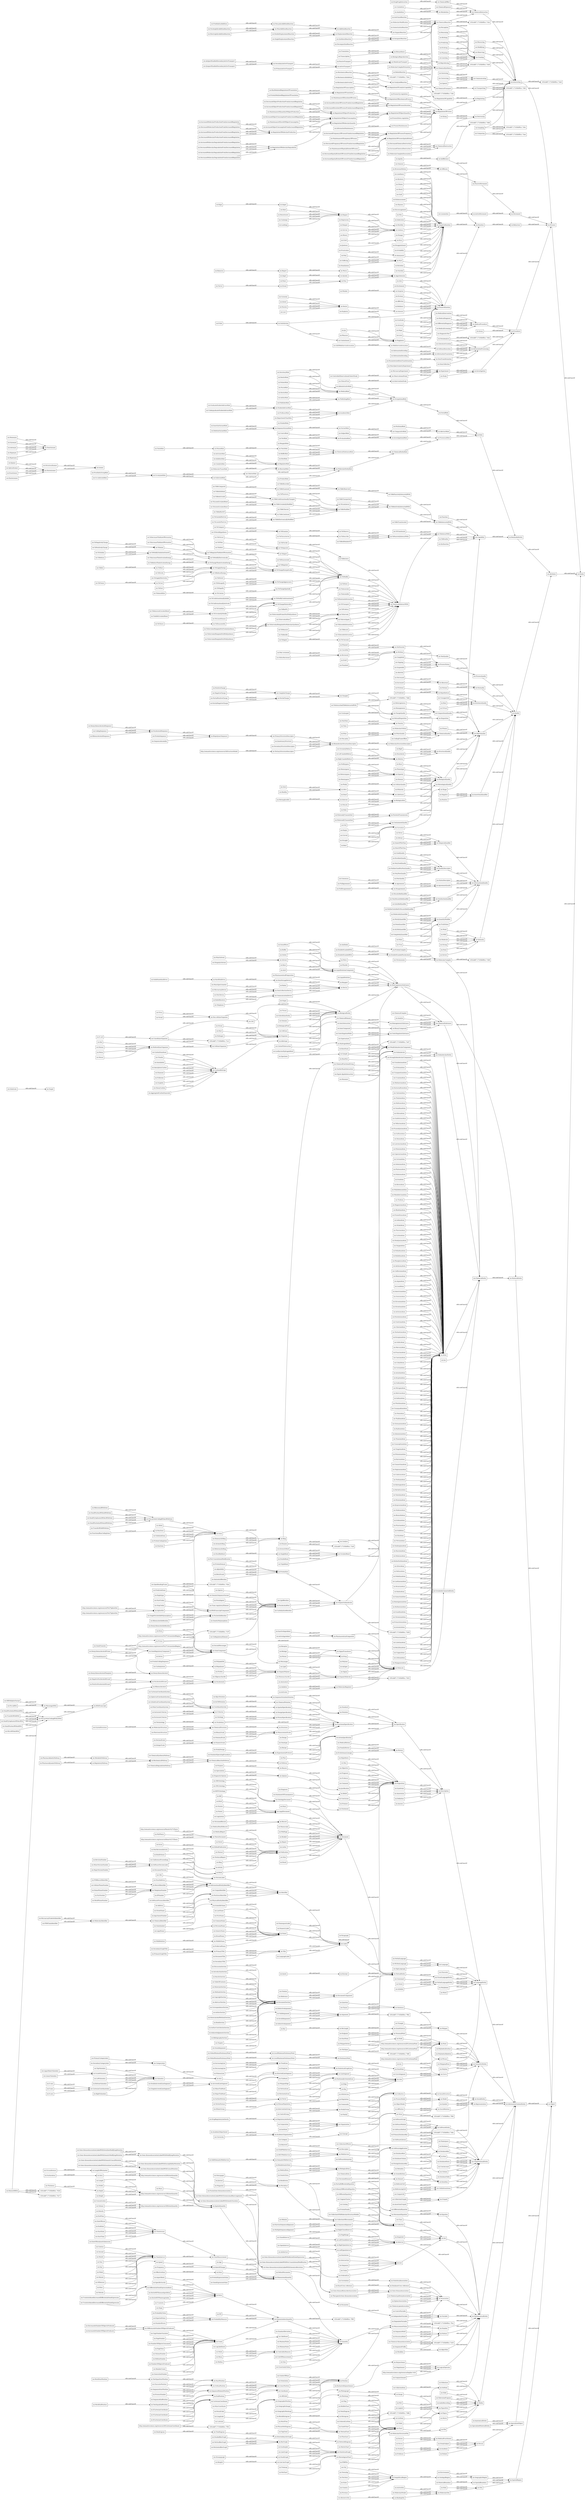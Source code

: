 digraph ar2dtool_diagram { 
rankdir=LR;
size="1000"
node [shape = rectangle, color="black"]; "sio:SecondMessenger" "sio:ToEmit" "sio:SmallCytoplasmicRNAscRNAGene" "sio:MeasurementScale" "sio:Flowchart" "sio:ErbiumAtom" "sio:Brief" "sio:CarbonAllotrope" "sio:DatabaseRow" "sio:ProcessualRole" "sio:FunctionalRnaCodingGene" "sio:Number" "sio:DiagnosticTest" "sio:Non-cellularOrganism" "sio:Receptor" "sio:ObjectModel" "sio:Angst" "sio:VariantRole" "sio:Slide" "sio:Speculation" "sio:X-axis" "sio:SequenceVariantRole" "sio:SoftwareVersionLabel" "sio:ToImmobilize" "sio:Finalized" "sio:ToPositivelyCharge" "sio:AmorphousCarbon" "-335c4d67:17193b0f0cc:-7fce" "sio:MedicalHealthRecord" "sio:PolarCoordinate" "sio:AcknowledgementsSection" "sio:Photograph" "sio:E.coli" "sio:UnunpentiumAtom" "sio:PhdThesis" "sio:Hysteria" "sio:Acid-baseReaction" "sio:PrimaryActiveTransport" "sio:UraniumAtom" "sio:Z-axis" "sio:MeitneriumAtom" "sio:PolygonalFace" "sio:SingleBond" "sio:Shame" "sio:InformationTranslation" "sio:Cell" "sio:Month" "sio:Ploidy" "sio:StartCodon" "sio:Perception" "sio:PositionallyOrientedLine" "sio:Model" "sio:SingleArrowedLineSegment" "sio:ChemicalSynthesisPathway" "sio:ToDescribe" "sio:Diamond" "sio:GeneticPolymorphism" "sio:GeneComponent" "sio:Label" "sio:AlphaHelix" "-335c4d67:17193b0f0cc:-7d39" "sio:Reasoning" "sio:RnaGene" "-335c4d67:17193b0f0cc:-7f85" "sio:Transcription" "sio:Always" "sio:CentralityMeasure" "sio:DarmstadtiumAtom" "sio:Misery" "sio:Affection" "sio:MulticellularOrganism" "sio:Capability" "sio:ActiveMovement" "sio:MolecularModification" "sio:HydrogenBond" "sio:Institute" "sio:Gene-diseaseAssociationLinkedWithSomaticModifyingMutation" "sio:MicroRNAmiRNA" "sio:CentrifugationPellet" "sio:LineSegment" "sio:DataCollection" "sio:Alive" "sio:Target" "sio:ALittleQuantifier" "sio:FigurePart" "sio:SequenceMotif" "sio:Paragraph" "sio:MaterialBoundary" "sio:Specimen" "sio:ToDecreaseTheRateOfFormation" "sio:Website" "sio:Pattern" "sio:TerminalPoint" "sio:InsertionVariantRole" "sio:StreetName" "sio:MajorTickMark" "sio:Diagnosis" "sio:ToDisassemble" "sio:Remorse" "sio:Polymer" "sio:ChargeQuality" "sio:CalciumAtom" "sio:ChemicalData" "sio:Year" "sio:Consonant" "sio:ThuliumAtom" "sio:DeoxyribonucleicAcidTemplate" "sio:BiochemicalPathway" "sio:ToIonize" "sio:Study" "sio:QuantityModifier" "sio:InformationDecoding" "sio:ChemicalTransport" "sio:Full" "sio:Plot" "sio:CollectionItem" "sio:DoubleBond" "sio:Set" "sio:SymportEnabledSecondaryActiveTransport" "sio:RegulatoryPathway" "sio:PolarSolvent" "sio:Curiosity" "sio:DisGeNETDiseaseSpecificity" "sio:ToTestAHypothesis" "sio:Female" "-335c4d67:17193b0f0cc:-7f69" "sio:UncertaintyValue" "sio:SolidStateHardDrive" "sio:EmptySet" "sio:Fullerene" "sio:Image" "sio:Reagent" "sio:Organ" "sio:SequenceElementPosition" "sio:ProbabilityValue" "sio:Antigen" "sio:Predicted" "sio:Negationnot" "sio:Polyline" "sio:DimensionalQuantity" "sio:Quality" "sio:Statute" "sio:TextualEntity" "sio:Point" "sio:StudySubject" "sio:InformationProcessing" "sio:RegulationOfTranslation" "http://semanticscience.org/resource/5%27SpliceSite" "sio:ProfessorRole" "sio:Negative" "sio:ChemicalQuality" "sio:ChemicalReaction" "sio:RegulationOfTranscription" "sio:PositionalRole" "sio:HafniumAtom" "sio:Sample" "sio:SADIWebServiceInvocation" "sio:LogarithmicValueAxis" "sio:LocalMinimumStationaryPoint" "sio:ToTransport" "sio:LogicalOperator" "sio:Normality" "sio:SecondaryGraphTitle" "sio:MicroarrayProbeSetIdentifier" "sio:FreeRadicalAddition" "sio:ToCharacterize" "sio:Affiliation" "sio:Humiliation" "sio:Experiment" "sio:Real" "sio:Male" "sio:StudyGroup" "sio:ChemicalNotation" "sio:Nullizygous" "-335c4d67:17193b0f0cc:-7cda" "sio:VanadiumAtom" "sio:SecondaryStructureDescriptor" "sio:Enzyme" "sio:Gene" "sio:Stereoisomer" "sio:Shock" "sio:SOAPWebService" "sio:ToLoseAnElectron" "sio:HomocyclicRing" "sio:CellularPhoneNumber" "http://semanticscience.org/resource/1DCartesianPoint" "sio:Count" "sio:BasePair" "sio:Equation" "sio:Concept" "http://semanticscience.org/resource/3DCartesianCoordinate" "sio:MaternallyTransmitted" "sio:EndPosition" "sio:Device" "sio:SiliconAtom" "sio:GadoliniumAtom" "sio:DisGeNETPleiotropyIndex" "sio:Bent" "sio:StandardDeviation" "sio:Metabolism" "sio:DecompositionReaction" "sio:Chemical-pathwayAssociation" "sio:Measuring" "sio:SecondaryCategoryAxis" "sio:ApartmentNumber" "sio:TelluriumAtom" "sio:GeographicImage" "sio:Indifference" "sio:ToConformationallyActivate" "sio:Report" "sio:PrimaryGraphTitle" "sio:ReactantRole" "sio:DecreasedObjectConsumptionFromIncreasedRegulation" "sio:CommunicationDevice" "sio:Modifying" "sio:Day" "sio:PraseodymiumAtom" "sio:ToBePassivelyInteractedWith" "sio:AdministrativeRole" "sio:PatientRole" "sio:ToChangeAppearance" "sio:Mode" "sio:Legend" "sio:TertiaryStructureDescriptor" "sio:ToxinRole" "sio:NamespaceLabel" "sio:Clause" "sio:VersionedDataset" "sio:TruthValue" "sio:WordTree" "sio:ToBeModified" "sio:ToProduce" "sio:InterventionStudy" "sio:Resentment" "sio:MaterialEntity" "sio:GalliumAtom" "sio:ExperimentalProtocol" "sio:BetaStrand" "sio:Conversing" "sio:ExistenceQuality" "sio:BiochemicalReaction" "sio:StackedBarGraph" "-335c4d67:17193b0f0cc:-7e66" "sio:Namespace" "sio:ObservationalStudy" "sio:ToServeAsAPrimerForDNASynthesis" "sio:XenonAtom" "sio:MassSpectrometryExperiment" "sio:Ontology" "sio:IncreasedDurationOfProcessFromIncreasedRegulation" "sio:ToInteractWith" "sio:Letter" "sio:TemporalQualifier" "sio:Node" "sio:NumericLabel" "sio:GenomicSequenceVariant" "sio:Sick" "sio:Township" "sio:Week" "sio:ScaledValueAxis" "sio:Publication" "sio:BioinformaticData" "sio:Observing" "sio:SocialRole" "sio:CisRegulatoryElement" "sio:LawrenciumAtom" "sio:PredictedGene" "sio:Disposition" "sio:ProcessDown-regulation" "sio:Keyword" "sio:GeographicHeatmap" "sio:Weak" "sio:Pride" "sio:DeoxyribonucleicAcid" "sio:Mild" "sio:GenericName" "sio:Patent" "sio:ToBeActivated" "sio:SomeOfTheTime" "sio:BarGraph" "sio:ScientificData" "sio:ToInteractAndToBeInteractedWith" "sio:Process" "sio:Monosaccharide" "sio:MedicalIntervention" "sio:Frustration" "sio:Submolecule" "sio:RealizableEntity" "sio:SpatialRegion" "sio:Thickness" "sio:Birthing" "sio:Notation" "sio:Behaviour" "sio:RegulationOfObjectConsumption" "sio:BibliographySection" "sio:PoloniumAtom" "sio:FamilyHistory" "sio:CodingSequence" "sio:CationPiInteraction" "sio:Antibody" "sio:RegulationOfMolecularProduction" "sio:SphericalCoordinateSystem" "sio:Epimer" "sio:Allele" "sio:Vowel" "sio:TextSpan" "sio:PassiveMovement" "sio:Note" "sio:Category" "sio:CoperniciumAtom" "sio:Mean" "sio:Statement" "sio:NucleicAcidSequence" "sio:Curved" "sio:ToBeConformationallyChanged" "sio:ChemicalFunctionalGroup" "sio:CovalentlyConnectedEntity" "sio:DeletionVariantRole" "sio:ToxicRole" "sio:Boldness" "sio:Disease" "sio:RNATranscript" "sio:ToBeAPartOf" "sio:Heterogeneous" "sio:Database" "sio:ToServeAs" "sio:ToReduceEnergy" "sio:BufferRole" "sio:PlateauLine" "sio:RegulationOfCatalyticCapability" "sio:T-statistic" "sio:TextSpanEndPosition" "sio:Pain" "sio:ProteinMediatedRegulationOfTranslation" "sio:MessengerRNA" "sio:Area" "sio:ToHeat" "sio:LengthOfPerimeter" "sio:Gene-diseaseAssociationLinkedWithPost-translationalModification" "sio:Acid" "sio:ToChangeSpatially" "sio:WrittenLanguage" "sio:Scatterplot" "sio:ToMeasure" "sio:Catalyst" "sio:ValueAxis" "sio:DifferenceInNumberOfObjectsProduced" "sio:ToContain" "sio:WebService" "sio:SmallNucleolarRNAsnoRNA" "sio:TherapeuticGene-diseaseAssociation" "sio:TestRole" "sio:Jealousy" "sio:Legislation" "sio:CollectionOfDocuments" "sio:Hermaphrodite" "sio:OWLOntology" "http://semanticscience.org/resource/3dStructureModel" "sio:Newspaper" "sio:Gene-diseaseAssociationLinkedWithModifyingMutation" "sio:URL" "sio:ForeignDatabaseKey" "sio:MolecularRegulator" "sio:MolecularComplexDissociation" "sio:ExclusionCriterion" "sio:ToDemagnify" "sio:VisualLanguageEntity" "sio:NucleicAcid" "sio:Likelihood" "sio:InformationContentEntity" "sio:GeolegalRegion" "sio:MaintenanceOfLevelOfObjectConsumption" "sio:Quadrilateral" "sio:MostOfTheTime" "sio:Metadata" "sio:PrimaryStructureDescriptor" "sio:MicroarrayDevice" "sio:ObjectQuality" "sio:VertexNormal" "sio:ToNegativelyCharge" "sio:ToCompare" "sio:CeriumAtom" "sio:InclusionCriterion" "sio:SeleniumAtom" "http://semanticscience.org/resource/1DExtentQuantity" "sio:ToInvestigate" "sio:DepartmentChairRole" "sio:DataPoint" "sio:MedicalReport" "sio:PlatinumAtom" "sio:ProcessMaintenance" "sio:Cellinformational" "sio:Graphite" "sio:VerticalLine" "sio:EmailAddress" "sio:Endpoint" "sio:Gene-diseaseAssociationLinkedWithGenomicAlterations" "sio:ToIngest" "sio:Environment" "sio:Guilt" "sio:ToBreathe" "sio:Address" "sio:MiddleInitial" "sio:Justification" "sio:ToGainAnElectron" "sio:RibonucleicAcidSequence" "sio:Name" "sio:PDBFile" "sio:Translation" "sio:BiomolecularStructureDescriptor" "sio:MatureMRNA" "sio:CofactorRole" "sio:DecreasedMolecularProductionFromDecreasedRegulation" "sio:CartesianCoordinate" "sio:Symbol" "sio:IonicCompound" "-335c4d67:17193b0f0cc:-7d4a" "sio:EditedPublication" "sio:Strain" "sio:ToBeInhibited" "sio:DubniumAtom" "sio:MedicalData" "sio:Satisfaction" "sio:ToServeAsAHost" "sio:ToEncodeInformation" "sio:Homonym" "sio:CylindricalCoordinateSystem" "sio:Academic" "sio:Design" "sio:Chromosome" "sio:Minute" "sio:Morpheme" "sio:TextSpanStartPosition" "sio:UnigeneCluster" "sio:DecreasedFrequencyOfProcessFromIncreasedRegulation" "sio:IronAtom" "sio:Solvent" "sio:ToRecord" "sio:Isomer" "sio:ChemicalEntity" "sio:BoronAtom" "-335c4d67:17193b0f0cc:-7f53" "sio:Triangle" "sio:CompletelyQuantifier" "sio:Millenium" "sio:MolybdemumAtom" "sio:Ring" "sio:HomePhoneNumber" "sio:StructuralQuality" "sio:SocialEntity" "sio:GlassyCarbon" "sio:EndDate" "sio:MendeleviumAtom" "sio:ActiveSite" "sio:TinAtom" "sio:StatisticalGraph" "sio:Syndrome" "sio:MatrixChart" "sio:Non-proteinCodingRNAncRNAGene" "sio:Polygon" "sio:TimeInstant" "sio:Excerpt" "sio:MolecularComplex" "sio:StartDate" "sio:Mouse" "sio:Ovopub" "sio:Sentence" "sio:Gene-diseaseAssociationLinkedWithAlteredGeneExpression" "sio:MagnesiumAtom" "sio:Wonder" "sio:SoftwareApplication" "sio:AcademicOrganization" "sio:ToFilter" "sio:Predicting" "sio:StudentRole" "sio:ToModifyElectronically" "sio:Workflow" "sio:Speech" "sio:AromaticRing" "sio:Association" "sio:PageRange" "sio:Agreement" "sio:StudentAdvisorRole" "sio:TelevisionProgram" "sio:RhodiumAtom" "sio:PromethiumAtom" "sio:MolecularPocket" "http://semanticscience.org/resource/Implies-%3E" "sio:InvestigationalRole" "sio:Moderate" "sio:Attribute" "sio:ToIncreaseTheRateOfFormation" "sio:Synonym" "sio:IodineAtom" "sio:NickelAtom" "sio:Catabolism" "sio:ToBeCovalentlyModified" "sio:Circumference" "http://semanticscience.org/resource/2DCartesianPoint" "sio:ModeratelyQuantifier" "sio:ThesisDocument" "-335c4d67:17193b0f0cc:-7eae" "sio:StartPosition" "http://semanticscience.org/resource/Honor%27sThesis" "sio:Host" "sio:DrugRegulatoryAuthority" "sio:BinaryScale" "sio:VanDerWaalsInteraction" "sio:Embarassment" "sio:BiologicalEntity" "sio:ThoriumAtom" "sio:Variable" "sio:CarbonAtom" "sio:Doctor" "sio:Word" "sio:Novel" "sio:StartTime" "sio:NeodymiumAtom" "sio:MaximalValue" "sio:Catalog" "sio:DeoxyribonucleicAcidSequence" "sio:MolecularComplexFormation" "sio:Panic" "sio:Terror" "sio:NonpolarSolvent" "sio:DecimalScale" "sio:AggregatedCarbonNanorods" "sio:Article" "sio:NmrDevice" "sio:Argument" "sio:Premise" "sio:ToBeTransported" "sio:Poison" "sio:StudyDesign" "sio:AssertionalQualifier" "sio:OxygenAtom" "sio:PalladiumAtom" "sio:RubidiumAtom" "sio:MereologicalChart" "sio:BiologicalSex" "sio:IndependentVariable" "sio:DecreasedObjectProductionFromIncreasedRegulation" "sio:PhosphorusAtom" "sio:OccupationalRole" "sio:BookSeries" "sio:Question" "sio:BrandName" "sio:RNATranscriptComponent" "sio:ToDecodeInformation" "sio:AntimonyAtom" "sio:CaliforniumAtom" "sio:Heatmap" "sio:Chapter" "sio:Inhibitor" "sio:ToInfect" "sio:Allotrope" "sio:RecordIdentifier" "sio:Intersex" "sio:InformationalQuality" "sio:ToModifyConformationOf" "sio:IncreasedSpatialExtentOfProcessFromIncreasedRegulation" "sio:SingleDisplacementReaction" "sio:SpecializedMaterialEntity" "sio:TelephoneNumber" "sio:RheniumAtom" "sio:ProteinSequence" "sio:Substrate" "sio:Representation" "sio:MedicalRole" "sio:EpimerAssociation" "sio:SequenceVariationNotation" "sio:DecreasedDurationOfProcessFromIncreasedRegulation" "sio:SequenceAlignment" "sio:DiagnosticOpinion" "http://semanticscience.org/resource/3%27SpliceSite" "sio:Cancelled" "sio:Hour" "sio:ToBeExamined" "sio:ToConsume" "sio:ArgonAtom" "sio:Osmosis" "sio:PublisherRole" "sio:LeadAtom" "sio:IncreasedObjectProductionFromIncreasedRegulation" "sio:LineGraph" "sio:ChemicalDestruction" "sio:AntiportEnabledSecondaryActiveTransport" "sio:Carbohydrate" "sio:MRNASpliceVariant" "sio:Gratitude" "sio:ToReduce" "sio:GeneRegulatoryComponent" "sio:Email" "sio:ToBoil" "sio:Criterion" "sio:GeographicRegion" "sio:ToBeCleaved" "sio:ToCombine" "sio:AmericiumAtom" "sio:Quote" "sio:Entity" "sio:BiologicalQuality" "sio:OsmiumAtom" "sio:ZirconiumAtom" "sio:RegulationOfProcessFrequency" "sio:PartialDifferentialEquation" "sio:StrontiumAtom" "sio:LegalName" "sio:IncreasedMolecularProductionFromDecreasedRegulation" "sio:ExcellentQuality" "sio:ChemicalComplex" "sio:InformationMaintenance" "sio:Quantity" "sio:RDFSOntology" "sio:Patient" "sio:BindingSite" "sio:PersonalName" "sio:Apathy" "sio:Antonym" "sio:Collective" "sio:Telephone" "sio:EvolutionaryLineage" "sio:SingleNucleotidePolymorphism" "sio:ToBindTo" "sio:QualityDescriptor" "sio:Protein" "sio:UniqueIdentifier" "sio:Conclusion" "sio:ToMagnify" "sio:InterventionGroup" "sio:Disjunctionor" "sio:ActiveTransport" "sio:MultipleSequenceAlignment" "sio:FusionGene-diseaseAssociation" "sio:InCHINotation" "-335c4d67:17193b0f0cc:-7e49" "sio:Virtual" "sio:Signal" "sio:ActiniumAtom" "sio:MereologicalQuality" "sio:PositionalIdentifier" "sio:Fear" "sio:Rigid" "sio:Gene-diseaseAssociationLinkedWithSusceptibilityMutation" "sio:RibonucleotideResidue" "sio:Hypothesis" "sio:DataSeries" "sio:Descriptor" "sio:Width" "sio:GeneticData" "sio:Evolving" "sio:Territory" "sio:PharmaceuticalComponent" "sio:HardDiskDrive" "sio:Intersection" "sio:LeftClosedInterval" "sio:CompleteCharge" "sio:ComputationalEntity" "sio:LinearPosition" "sio:SmallNucleolarRNAsnoRNAGene" "sio:SignalTransducer" "sio:SpatialBoundary" "sio:MutualDisposition" "sio:EinsteiniumAtom" "sio:UnutriumAtom" "sio:PublishingRole" "sio:ChlorineAtom" "sio:Buffer" "sio:Y-axis" "sio:MolecularStructure" "sio:NucleotideResidue" "sio:Contempt" "sio:Hyponym" "sio:Gesturing" "sio:PieChart" "sio:Oligosaccharide" "sio:VerbalLanguageEntity" "sio:Organism" "sio:Age" "sio:CrystalStructure" "sio:Dying" "sio:Vector" "sio:CodingFrameOffset" "sio:Virus" "sio:AuthorList" "sio:RegulationOfMolecularQuantity" "sio:Co-enzymeRole" "sio:Sequence" "sio:Row" "sio:ToBeObserved" "sio:SpecializedObject" "sio:Completed" "sio:MinorTickMark" "sio:ToAddACovalentBond" "sio:TickMark" "sio:DeoxyribonucleicAcidPrimer" "sio:BinaryCompound" "sio:SequenceStartPosition" "sio:Transporting" "sio:DatabaseEntry" "sio:ActiveIngredient" "sio:Tissue" "sio:CollectionOfPoints" "-335c4d67:17193b0f0cc:-7ee6" "sio:Arousal" "sio:PolyhedralSurface" "sio:TechnetiumAtom" "sio:Interacting" "sio:Streamgraph" "sio:Hope" "sio:Dendrogram" "sio:MicroarrayExperiment" "sio:Purpose" "sio:EuropiumAtom" "sio:Charged" "sio:RnaMediatedRegulationOfTranslation" "sio:DiscussionSection" "sio:Molecule" "sio:VeryGoodQuality" "sio:Gene-diseaseBiomarkerAssociation" "sio:Slope" "-335c4d67:17193b0f0cc:-7d8b" "sio:OrganicMolecule" "sio:Healthy" "sio:IsomerizationReaction" "sio:SulfurAtom" "sio:CenterOfMass" "sio:SecondaryActiveTransport" "-335c4d67:17193b0f0cc:-7d33" "sio:ControlRole" "sio:DrugDrugInteraction" "sio:ToRetrieve" "sio:ToServeAsATemplateForProteinSynthesis" "sio:Homogeneous" "sio:IncreasedFrequencyOfProcessFromIncreasedRegulation" "sio:StatementOfConsequence" "sio:DirectedAcyclicGraph" "sio:SemanticWebService" "sio:TransferRNAtRNAGene" "sio:DimensionlessQuantity" "sio:Line-barGraph" "sio:ToFreeze" "sio:Love" "sio:Specification" "sio:ProcessStatus" "sio:Operon" "sio:RadioReceiver" "sio:StackGraph" "sio:StopCodon" "sio:DataCollectionDevice" "sio:ToChangeMaterially" "sio:Dead" "sio:Hypothetical" "sio:ComparativeRole" "sio:Hypernym" "sio:Book" "sio:RegulationOfProcess" "sio:State" "sio:LeftValueAxis" "sio:PhraseNetDiagram" "sio:MercuryAtom" "sio:Messenger" "sio:NucleicAcidPart" "sio:Title" "sio:PartialCharge" "sio:Media" "sio:Arc" "sio:Drug" "sio:ValidatedGene" "sio:FranciumAtom" "sio:NomimalScale" "sio:ToBeAMemberOf" "sio:Happiness" "sio:PrimaryCategoryAxis" "sio:CentrifugationSubstance" "sio:AcademicRole" "sio:CaesiumAtom" "sio:CobaltAtom" "sio:Shape" "sio:RESTWebService" "sio:Pseudogene" "sio:ToModify" "sio:Standard" "sio:Shyness" "sio:Pre-mRNA" "sio:ProductRole" "sio:ToSeparate" "sio:RevisionNumber" "sio:ToInject" "sio:Pathway" "sio:Joy" "sio:ToFluoresce" "sio:Ethnicity" "sio:Edge" "sio:SoundArgument" "sio:NeitherGoodNorPoorQuality" "sio:SoftwareMethod" "sio:BiopolymerSequence" "sio:ExpectedValue" "sio:RegulationOfCapability" "sio:PDBRecordIdentifier" "sio:Homozygous" "sio:Creating" "sio:Idea" "sio:Co-substrateRole" "sio:Analyte" "sio:DocumentTitle" "sio:CuriumAtom" "sio:ToExcite" "sio:CategoryAxis" "sio:PassiveTransport" "sio:CopyNumberVariation" "sio:OntologyDocument" "sio:ParentalTransmission" "sio:AstatineAtom" "sio:Uncharged" "sio:SurfaceArea" "sio:GeneSymbol" "sio:Right-handedHelical" "sio:TransferRNAtRNA" "sio:HostRole" "sio:SecretaryRole" "sio:PaternallyTransmitted" "sio:Algorithm" "sio:IPNumber" "sio:ToStore" "sio:Objective" "sio:Orientation" "sio:Diffusion" "sio:ProteinFamily" "sio:UserAccount" "sio:ToCool" "sio:VersionLabel" "sio:ElectrophilicAdditionReaction" "sio:KryptonAtom" "sio:SmallCytoplasmicRNAscRNA" "sio:ToIncreaseTheActivationEnergy" "sio:Axis" "sio:ToBeCombined" "sio:BrownianMotion" "sio:Interval" "sio:Fictional" "sio:Community" "sio:Worry" "sio:Speed" "sio:RegulationOfProcessSpatialExtent" "sio:BiochemicalActivation" "sio:BlockHistogram" "sio:FullDisagreement" "sio:SodiumAtom" "sio:PostalCode" "sio:Reference" "sio:StatusDescriptor" "sio:Prognosis" "sio:SecondaryTitle" "sio:Toxicity" "sio:Journal" "sio:MaintenanceOfSpatialExtentOfProcess" "sio:Wave" "sio:IntegerScale" "-335c4d67:17193b0f0cc:-7d17" "sio:NitrogenAtom" "sio:LiteratureCuration" "sio:ToOxidize" "sio:Person" "sio:MedicalDiagnosis" "sio:Evidence" "sio:Annotation" "sio:GeopoliticalRegion" "sio:Coordinate" "sio:BiologicalReproduction" "sio:NurseRole" "sio:FunctionalSpecification" "sio:BiologicalData" "sio:Ongoing" "sio:File" "sio:ToModifyOxidationStateOf" "sio:OrganicSubmolecule" "sio:OrganicReaction" "sio:Written" "sio:Concentration" "sio:BohriumAtom" "sio:AudioRecording" "sio:ContainmentQuality" "sio:StructuralMotif" "sio:DirectedLineSegment" "sio:CollectionOvopub" "sio:Histogram" "sio:AspectRatio" "sio:Discouragement" "sio:Column" "sio:LeftOpenInterval" "sio:Figure" "sio:Polypeptide" "sio:Median" "sio:Depth" "sio:SoftwareLibrary" "sio:DecreasedSpatialExtentOfProcessFromDecreasedRegulation" "sio:WordEndPosition" "sio:MassSpectrometer" "sio:BottomValueAxis" "sio:Heterozygous" "sio:Investigation" "sio:Pity" "sio:OrdinalPosition" "sio:DiffusionEquation" "sio:Sampling" "sio:HomogeneousSubstance" "sio:MostlyQuantifier" "sio:Volume" "sio:LowBarrierHydrogenBond" "sio:Dataset" "sio:Biosynthesis" "sio:AssertionOvopub" "sio:Straight" "sio:Increased" "sio:Solute" "sio:DecreasedMolecularDegradationFromDecreasedRegulation" "sio:ToBeElectronicallyModified" "sio:Indecision" "sio:MovementEquation" "sio:Comment" "sio:Parameter" "sio:PageNumber" "sio:IndiumAtom" "sio:Grief" "sio:TermVariant" "sio:ProteinCodingGene" "sio:Organization" "sio:EthnicGroup" "sio:TripleBond" "sio:TagCloud" "sio:Ion" "sio:IncreaseInNumberOfObjectsProduced" "sio:FullAgreement" "sio:PolarCoordinateSystem" "sio:IntroductionSection" "sio:ProstheticGroupRole" "sio:Rage" "sio:DoctorRole" "sio:StandardScore" "sio:Regret" "sio:Description" "sio:TextQuality" "sio:YtterbiumAtom" "sio:Zygosity" "sio:Race" "sio:Surprise" "sio:Atom" "sio:LocalMaximumStationaryPoint" "sio:Depression" "sio:ToCovalentlyModify" "sio:PositiveEmotion" "sio:ReagentRole" "sio:DentistRole" "sio:ToBeRecorded" "sio:StatisticalAssociation" "sio:HeterocyclicRing" "sio:IncreasedMolecularDegradationFromDecreasedRegulation" "sio:DataAnalysis" "sio:DataItem" "sio:UnunquadiumAtom" "sio:OpticalIsomer" "sio:PreferredName" "sio:NeonAtom" "sio:SpecificGravity" "sio:Citation" "sio:ChemicalStructure" "sio:ThalliumAtom" "sio:Union" "sio:Diary" "sio:PartialPositiveCharge" "sio:Desire" "-335c4d67:17193b0f0cc:-7e8a" "sio:ResultsSection" "sio:PolarQuality" "sio:VeryDissatisfiedQualifier" "sio:NucleophilicAdditionReaction" "sio:Role" "sio:Line" "sio:GermaniumAtom" "sio:PoisonRole" "sio:DecreasedMolecularDegradationFromIncreasedRegulation" "sio:Genotype" "sio:ReferencingCell" "sio:TreeDiagram" "sio:Map" "sio:SequenceProfile" "sio:Syllable" "sio:LanguageEntity" "sio:BubbleChart" "sio:ConferenceProceedings" "sio:CarbohydrateResidue" "sio:ScientificName" "sio:ToExamine" "sio:RibonucleicAcid" "sio:ProcessUp-regulation" "sio:DocumentComponent" "sio:MolecularTracerRole" "sio:RadiumAtom" "sio:Terminology" "sio:DisplacementReaction" "sio:StatisticalGraphLine" "sio:DoubleStrandedRNA" "sio:ToProvide" "sio:DifferentialGeneExpressionRatio" "sio:True" "sio:ToReduceTheActivationEnergy" "sio:Hemizygous" "sio:XCartesianCoordinate" "sio:TimeInterval" "sio:TimeMeasurement" "sio:Supernatant" "sio:CollectionOf3dMolecularStructureModels" "sio:AluminiumAtom" "sio:VeryPoorQuality" "sio:ToSupplyElectricity" "sio:ToExtract" "sio:PharmacokineticPathway" "sio:MolecularEntityRole" "sio:Density" "sio:InfiniteLine" "sio:Country" "sio:Monomer" "sio:Ratio" "sio:TableOfContents" "sio:RateOfChange" "sio:TitaniumAtom" "sio:Planning" "sio:Planned" "sio:Activator" "sio:MaterialsSection" "sio:Trans-regulatoryElement" "sio:UnunseptiumAtom" "sio:DecreasedMolecularProductionFromIncreasedRegulation" "sio:Enantiomer" "sio:TungstenAtom" "sio:Chemical-geneAssocation" "sio:Strong" "http://semanticscience.org/resource/3DExtentQuantity" "sio:History" "sio:Pathogen" "sio:Class" "sio:MaintenanceOfQuantityOfObjectProduction" "sio:ToObserve" "sio:NumberOfObjectsConsumed" "sio:MeasurementValue" "sio:Disgust" "sio:IncreasedMolecularDegradationFromIncreasedRegulation" "sio:AminoAcid" "sio:PlutoniumAtom" "sio:SocialRelation" "sio:SmallNuclearRNAsnRNA" "sio:RegulationOfBiochemicalProcess" "sio:Gene-diseaseAssociation" "sio:ControlGroup" "sio:IonicInteraction" "sio:SubcellularEntity" "sio:SubmolecularEntity" "sio:Empty" "sio:ProteinExpressionValue" "sio:OrderedList" "sio:SynthesisReaction" "sio:Intron" "sio:Polar" "sio:LanguageLabel" "sio:MethodsSection" "sio:ClinicalTrial" "sio:HgvsNotation" "-335c4d67:17193b0f0cc:-7ef4" "sio:Communicating" "sio:CopyrightSection" "sio:Phrase" "sio:SpliceSite" "sio:FaxNumber" "sio:CircularlyHelical" "sio:ToDisassociate" "sio:WeakSubmolecularComponent" "sio:DateOfDatabaseSubmission" "sio:Sadness" "sio:BariumAtom" "sio:MinorVersionNumber" "sio:InformationalEntityIdentifier" "sio:AgreementQuality" "sio:DependentVariable" "sio:IncreasedMolecularProductionFromIncreasedRegulation" "sio:Issue" "sio:Language" "sio:PolyhedralSkeleton" "sio:UnunoctiumAtom" "sio:ToChangeTheActivationEnergy" "http://semanticscience.org/resource/2DExtentQuantity" "sio:Movement" "sio:NeptuniumAtom" "sio:Radar" "sio:DataStorageDevice" "sio:SofwareExecution" "sio:ToServeAsATemplateForRNASynthesis" "sio:ControlVariable" "sio:Disordered" "sio:SatisfiedQualifier" "sio:Intensity" "sio:SubstrateRole" "sio:Placebo" "sio:InvalidArgument" "sio:ToDistort" "sio:DocumentSection" "sio:Height" "sio:Regulating" "sio:ZCartesianCoordinate" "sio:Recipe" "sio:Chart" "sio:Base" "sio:Proposition" "sio:OBOOntology" "sio:Definition" "sio:Haplotype" "sio:ToAssociate" "sio:Dipole-dipoleInteraction" "sio:VennDiagram" "sio:Destroying" "sio:Envy" "sio:PositiveCharge" "sio:Position" "sio:CadmiumAtom" "sio:VersionedRecord" "sio:LastName" "sio:Genome" "sio:CellularOrganism" "sio:RedoxReaction" "sio:SADISemanticWebService" "sio:GraduateStudentAdvisorRole" "-335c4d67:17193b0f0cc:-7e02" "sio:StandardOperatingProcedure" "sio:GlobalMaximalStationaryPoint" "sio:TerbiumAtom" "sio:PH" "sio:ProbabilityMeasure" "sio:VerticalBarGraph" "sio:SignLanguage" "sio:Consensus" "sio:NeitherSatisfiedOrDissatisfiedQualifier" "sio:Emotion" "sio:LegalDocument" "sio:HydrogenAtom" "sio:Hunger" "sio:Loathing" "sio:BerkeliumAtom" "-335c4d67:17193b0f0cc:-7f82" "sio:Fatal" "sio:Rat" "sio:BiologicalFluid" "sio:Helicity" "sio:CatalyzedReaction" "sio:TantalumAtom" "sio:BaseStack" "sio:DoubleStrandedDNA" "sio:AromaticBond" "sio:Family" "sio:ProteinPart" "sio:MedicalProcedure" "sio:ToBeInteractedWith" "sio:Annoyance" "sio:FermiumAtom" "sio:PrimaryDatabaseKey" "sio:MolecularSite" "sio:PageTotal" "sio:Corporation" "sio:DissatisfiedQualifier" "sio:Disappointment" "sio:CarbonNanofoam" "sio:ChemicalIdentifier" "sio:NegativeEmotion" "sio:Curvature" "sio:Population" "sio:HorizontalBarGraph" "sio:AbstractSection" "sio:Answer" "sio:ArrowedLineSegment" "sio:ToRegulate" "sio:LipidResidue" "sio:ProteinCodingSequence" "sio:EndTime" "sio:ChemicalSubstance" "sio:Irritability" "sio:DysprosiumAtom" "sio:NiobiumAtom" "sio:MajorVersionNumber" "sio:BismuthAtom" "sio:Table" "sio:DataTransformation" "sio:IridiumAtom" "sio:DropLine" "sio:FluorineAtom" "sio:Learning" "sio:Chaoite" "sio:Character" "sio:Abnormal" "sio:Locomotion" "sio:BookVolume" "sio:ToIdentify" "sio:GeneExpressionValue" "sio:Dose" "sio:AnatomicalEntity" "sio:NumericScale" "sio:Record" "sio:DefaultParameter" "sio:Exon" "sio:GoldAtom" "sio:False" "sio:Manual" "sio:ZincAtom" "http://semanticscience.org/resource/3%27UntranslatedRegion" "sio:InformationEncoding" "sio:YttriumAtom" "sio:Reviewed" "sio:IncreasingLine" "sio:NegativeCharge" "sio:IncreasedObjectConsumptionFromIncreasedRegulation" "sio:SeaborgiumAtom" "sio:AminoAcidResidue" "sio:Pleasure" "sio:EvaluationRole" "sio:Peer-reviewed" "sio:SoundWave" "sio:Anger" "sio:Awe" "sio:InductiveArgument" "sio:Longitude" "http://semanticscience.org/resource/5%27UntranslatedRegion" "sio:LiquidSolutionComponent" "sio:Curve" "sio:MiddleName" "sio:Student" "-335c4d67:17193b0f0cc:-7e07" "sio:SpatialQuantity" "sio:Nurse" "sio:Length" "sio:Non-proteinCodingRNAncRNA" "sio:HassiumAtom" "sio:MolecularOrbital" "sio:ChemicalExposure" "sio:ChemicalSynthesis" "sio:ToCleave" "sio:Correlation" "sio:Intent" "sio:Procedure" "sio:ToConformationallyInhibit" "sio:GeographicPosition" "sio:ToGainACovalentBond" "sio:DifferentialEquation" "sio:FirstName" "sio:SoftwareProcessIdentifier" "sio:MembraneTransport" "sio:PrimaryTitle" "sio:StationaryPoint" "sio:PoorQuality" "sio:PeerReviewedArticle" "sio:HolmiumAtom" "sio:RegulationOfMolecularDegradation" "-335c4d67:17193b0f0cc:-7cc1" "sio:Site" "sio:Phenotype" "sio:ChemicalEntityRole" "sio:RegulationOfObjectProduction" "sio:Professor" "sio:DoubleStrandedNucleicAcid" "sio:DisulfideBond" "sio:RegulationOfProcessDuration" "-335c4d67:17193b0f0cc:-7d2e" "sio:Bill" "sio:MolecularStructureFile" "sio:Suspended" "sio:SoftwareScript" "sio:ChemicalSubstanceRole" "sio:Treemap" "sio:ToBeActivelyInteractedWith" "sio:RutherfordiumAtom" "sio:ChemicalDegradationPathway" "sio:BiochemicalInhibition" "sio:SequenceEndPosition" "sio:ToChangeEnergetically" "sio:DecreasingLine" "sio:Belief" "sio:Despair" "sio:DoubleArrowedLineSegment" "sio:CartesianCoordinateAxis" "sio:ClosedInterval" "sio:ToSupplyEnergy" "sio:Comparing" "sio:SilverAtom" "sio:Dread" "sio:Diastereomer" "sio:DeoxyribonucleotideResidue" "sio:SetItem" "sio:Ray" "sio:HeliumAtom" "sio:Excitement" "sio:ChemicalEffect" "sio:UnicellularOrganism" "sio:DocumentVersion" "sio:MedicalHistory" "sio:Anabolism" "-335c4d67:17193b0f0cc:-7e7f" "sio:EditorReviewed" "sio:RightOpenInterval" "sio:SequenceAssembly" "sio:Collection" "sio:LogLikelihood" "sio:ElectronicStructure" "sio:NegativeNucleicAcidStrand" "sio:ToLoseACovalentBond" "sio:EffectiveDose" "sio:University" "sio:RightValueAxis" "sio:CartesianCoordinateSystem" "sio:Suffering" "sio:CovalentBond" "sio:DecreaseInNumberOfObjectsProduced" "sio:VolumeNumber" "sio:Ionsdaleite" "sio:InhibitorRole" "sio:ToCauseDisease" "sio:Boxplot" "sio:Century" "sio:CorrespondenceSection" "sio:PolygonEdge" "sio:Bar" "sio:Interest" "sio:Province" "sio:Euphoria" "sio:SoftwareModule" "sio:ProcessModel" "sio:NobeliumAtom" "sio:DatabaseColumn" "sio:Non-polar" "sio:LanthanumAtom" "sio:CompositionalQuality" "sio:Second" "sio:Never" "sio:Contentment" "sio:RegulationOfObjectQuantity" "sio:GlobalMinimalStationaryPoint" "sio:Hurt" "sio:BromineAtom" "sio:StructuralIsomer" "sio:PhysicalEntityIdentifier" "sio:OrdinaryDifferentialEquation" "sio:Gene-diseaseAssociationLinkedWithGeneticVariation" "sio:CellularQuality" "sio:PharmaceuticalPreparation" "sio:NoneQuantifier" "sio:DifferentialDiagnosis" "sio:TextualChart" "sio:CurveSegment" "sio:RadonAtom" "sio:ExclusiveDisjunctionxor" "sio:Latitude" "sio:Apprehension" "sio:ToRegulateTheRateOfFormation" "sio:Boredom" "sio:Hate" "sio:Reason" "sio:MaintenanceOfFrequencyOfProcess" "sio:AbstractRole" "sio:Positive" "sio:Human" "sio:Manuscript" "sio:Gene-diseaseAssociationLinkedWithChromosomalRearrangement" "sio:Object" "sio:SoftwareInterpreter" "sio:Suicidal" "sio:OpenInterval" "sio:Post-translationalModification" "sio:QuaternaryStructure" "sio:ChemicalElement" "sio:ToRemoveACovalentBond" "sio:NonToxic" "sio:DeductiveArgument" "sio:Gene-diseaseAssociationLinkedWithGermlineModifyingMutation" "sio:Movie" "http://semanticscience.org/resource/Master%27sThesis" "sio:YCartesianCoordinate" "sio:AuthorSection" "sio:ListItem" "sio:UndergraduateStudentAdvisorRole" "sio:SpatialSpecification" "sio:Viroid" "sio:OrderedListItem" "sio:ToActivelyInteractWith" "sio:Normal" "sio:SamariumAtom" "sio:Lipid" "sio:Anxiety" "sio:Biopolymer" "sio:NotStarted" "http://semanticscience.org/resource/3DCartesianPoint" "sio:DatabaseKey" "sio:Reproducing" "sio:ChemicalReactionPathway" "sio:NucleicAcidStrand" "-335c4d67:17193b0f0cc:-7dd4" "sio:DesignSpecification" "sio:TechnicalReport" "sio:EditionNumber" "sio:CellLine" "sio:DatabaseTable" "sio:NumberOfObjectsProduced" "sio:RibosomalRNAGene" "sio:CatalyticRole" "sio:MetabolicPathway" "sio:RoentgeniumAtom" "sio:RutheniumAtom" "sio:LifeStatus" "sio:T-statisticBasedDecreasedDifferentialGeneExpression" "sio:Passion" "sio:MaterialsAndMethodsSection" "sio:StartPoint" "sio:SubjectRole" "-335c4d67:17193b0f0cc:-7c82" "sio:Assay" "sio:VerbalLanguage" "sio:SatisfactionQualifier" "sio:ScandiumAtom" "sio:Dysfunction" "sio:WordStartPosition" "sio:Function" "sio:Frequency" "sio:RightClosedInterval" "sio:Lust" "-335c4d67:17193b0f0cc:-7ce9" "-335c4d67:17193b0f0cc:-7df0" "sio:DateOfIssue" "sio:ChemicalInteraction" "sio:Rectangle" "sio:Fitness" "sio:T-statisticBasedIncreasedDifferentialGeneExpression" "sio:GanttChart" "sio:PartialNegativeCharge" "sio:UniqueCell" "sio:CharacterPosition" "sio:RegulatoryAuthority" "sio:ToServeAsATemplateForDNASynthesis" "sio:MedicalScreening" "sio:NetworkDiagram" "sio:DatabaseCross-reference" "sio:WebPage" "sio:List" "sio:Structure" "sio:PairwiseSequenceAlignment" "sio:Document" "sio:ProteinComplex" "sio:PositiveNucleicAcidStrand" "sio:Booklet" "sio:Gene-diseaseAssociationLinkedWithGermlineCausalMutation" "sio:Periodical" "sio:PolarAdditionReaction" "sio:ToLuminesce" "sio:AllostericSite" "sio:BookSection" "sio:ChromiumAtom" "sio:Opinion" "sio:Non-polarAdditionReaction" "sio:InorganicReaction" "sio:ToAssemble" "sio:Disagreement" "sio:ProteinDomain" "sio:SoftwareEntity" "sio:ToBeTranslocated" "sio:ProcessNumber" "sio:ParameterizedDataTransformation" "sio:AcademicDepartment" "sio:Vocabulary" "sio:ProcessQuality" "sio:Magazine" "-335c4d67:17193b0f0cc:-7c88" "-335c4d67:17193b0f0cc:-7e35" "sio:ActionSpecification" "sio:InactiveIngredient" "sio:SocialStructure" "sio:ProtactiniumAtom" "sio:Conjunctionand" "sio:Severe" "sio:RegulatorRole" "sio:OrganicPolymer" "sio:UnitOfMeasurement" "sio:Term" "sio:Worm" "sio:MolecularStructureDescriptor" "sio:Sorrow" "sio:Decreased" "-335c4d67:17193b0f0cc:-7d18" "sio:ValidArgument" "sio:PolygonVertex" "sio:OpenReadingFrame" "sio:ArsenicAtom" "sio:Draft" "sio:PDBChainIdentifier" "sio:PharmacodynamicPathway" "sio:City" "sio:Biologic" "sio:MedicalPractitioner" "sio:GoodQuality" "sio:ReferentCell" "sio:Chemical-diseaseAssociation" "sio:StrongSubmolecularComponent" "sio:Velocity" "sio:WorkPhoneNumber" "sio:Unsupported" "sio:MaintenanceOfDurationOfProcess" "sio:Identifier" "sio:Plan" "sio:AdditionReaction" "sio:Sum" "sio:Ecstasy" "sio:TrendLine" "sio:ToPassivelyInteractWith" "sio:PotassiumAtom" "sio:ToServeAsATemplateForMolecularSynthesis" "sio:DnaGene" "sio:ControlledObservationalCohortStudy" "sio:Mass" "sio:Gene-diseaseAssociationLinkedWithCausalMutation" "-335c4d67:17193b0f0cc:-7e0c" "sio:FormalSpecification" "sio:DecreasedChemicalDestruction" "sio:LutetiumAtom" "sio:ToMaintainInformation" "sio:ExactCross-reference" "sio:MolecularIdentifier" "sio:BerylliumAtom" "sio:HeterogeneousSubstance" "sio:Toxic" "sio:Gene-diseaseAssociationLinkedWithSomaticCausalMutation" "sio:ToTranslocate" "sio:MemberCount" "sio:GeometricEntity" "sio:GenePromoter" "sio:AuthorRole" "sio:HumanPopulation" "sio:Blog" "sio:DoubleDisplacementReaction" "sio:Hole" "sio:ActivatorRole" "sio:SurfaceNormal" "sio:CopperAtom" "sio:Primer" "sio:LithiumAtom" "sio:GeneEnhancer" "sio:TopValueAxis" "sio:SmallNuclearRNAsnRNAGene" "sio:Aborted" "sio:ManganeseAtom" "sio:MathematicalEntity" "sio:IncreasedChemicalDestruction" "sio:Altitude" "sio:Slideshow" "sio:MinimalValue" "sio:UnunhexiumAtom" "sio:ToBeCompared" "sio:CoordinateSystem" "sio:WebServiceInvocation" "sio:HorizontalLine" "sio:AuthorContributionSection" "sio:LiquidSolution" "sio:CommonName" "sio:GenerationNumber" "sio:Hostility" "sio:Left-handedHelical" "sio:LinearValueAxis" "sio:Loneliness" ; /*classes style*/
	"sio:IridiumAtom" -> "sio:Atom" [ label = "rdfs:subClassOf" ];
	"sio:Treemap" -> "sio:MereologicalChart" [ label = "rdfs:subClassOf" ];
	"sio:PersonalName" -> "sio:Name" [ label = "rdfs:subClassOf" ];
	"sio:TextSpanStartPosition" -> "sio:StartPosition" [ label = "rdfs:subClassOf" ];
	"sio:LawrenciumAtom" -> "sio:Atom" [ label = "rdfs:subClassOf" ];
	"sio:Organ" -> "sio:BiologicalEntity" [ label = "rdfs:subClassOf" ];
	"sio:Variable" -> "sio:MathematicalEntity" [ label = "rdfs:subClassOf" ];
	"sio:LogarithmicValueAxis" -> "sio:ScaledValueAxis" [ label = "rdfs:subClassOf" ];
	"sio:SecondaryActiveTransport" -> "sio:ActiveTransport" [ label = "rdfs:subClassOf" ];
	"sio:ToTestAHypothesis" -> "sio:ToExamine" [ label = "rdfs:subClassOf" ];
	"sio:Translation" -> "sio:Biosynthesis" [ label = "rdfs:subClassOf" ];
	"sio:Irritability" -> "sio:NegativeEmotion" [ label = "rdfs:subClassOf" ];
	"sio:ToServeAsATemplateForProteinSynthesis" -> "sio:ToServeAsATemplateForMolecularSynthesis" [ label = "rdfs:subClassOf" ];
	"sio:Biosynthesis" -> "sio:ChemicalSynthesis" [ label = "rdfs:subClassOf" ];
	"sio:ToBeAPartOf" -> "sio:ToBeCombined" [ label = "rdfs:subClassOf" ];
	"sio:ZCartesianCoordinate" -> "sio:CartesianCoordinate" [ label = "rdfs:subClassOf" ];
	"sio:EditorReviewed" -> "sio:Reviewed" [ label = "rdfs:subClassOf" ];
	"sio:ZirconiumAtom" -> "sio:Atom" [ label = "rdfs:subClassOf" ];
	"sio:GoldAtom" -> "sio:Atom" [ label = "rdfs:subClassOf" ];
	"sio:ToRegulateTheRateOfFormation" -> "sio:ToRegulate" [ label = "rdfs:subClassOf" ];
	"sio:Co-substrateRole" -> "sio:Co-enzymeRole" [ label = "rdfs:subClassOf" ];
	"sio:ToExcite" -> "sio:ToSupplyEnergy" [ label = "rdfs:subClassOf" ];
	"sio:SpatialRegion" -> "sio:Object" [ label = "rdfs:subClassOf" ];
	"sio:HassiumAtom" -> "sio:Atom" [ label = "rdfs:subClassOf" ];
	"sio:ToServeAsATemplateForRNASynthesis" -> "sio:ToServeAsATemplateForMolecularSynthesis" [ label = "rdfs:subClassOf" ];
	"sio:BiologicalFluid" -> "sio:BiologicalEntity" [ label = "rdfs:subClassOf" ];
	"sio:ProcessStatus" -> "sio:ProcessQuality" [ label = "rdfs:subClassOf" ];
	"sio:Abnormal" -> "sio:Normality" [ label = "rdfs:subClassOf" ];
	"sio:ControlVariable" -> "sio:Variable" [ label = "rdfs:subClassOf" ];
	"sio:OrganicSubmolecule" -> "-335c4d67:17193b0f0cc:-7d39" [ label = "rdfs:subClassOf" ];
	"sio:OrganicSubmolecule" -> "sio:Submolecule" [ label = "rdfs:subClassOf" ];
	"sio:ResultsSection" -> "sio:DocumentSection" [ label = "rdfs:subClassOf" ];
	"sio:GeopoliticalRegion" -> "sio:GeolegalRegion" [ label = "rdfs:subClassOf" ];
	"sio:AgreementQuality" -> "sio:InformationalQuality" [ label = "rdfs:subClassOf" ];
	"sio:Never" -> "sio:TemporalQualifier" [ label = "rdfs:subClassOf" ];
	"sio:Collection" -> "sio:Set" [ label = "rdfs:subClassOf" ];
	"sio:CatalyticRole" -> "sio:RegulatorRole" [ label = "rdfs:subClassOf" ];
	"sio:MeitneriumAtom" -> "sio:Atom" [ label = "rdfs:subClassOf" ];
	"sio:Toxic" -> "sio:Toxicity" [ label = "rdfs:subClassOf" ];
	"sio:Reference" -> "sio:DocumentComponent" [ label = "rdfs:subClassOf" ];
	"sio:CollectionOvopub" -> "sio:Ovopub" [ label = "rdfs:subClassOf" ];
	"sio:PharmacokineticPathway" -> "sio:MetabolicPathway" [ label = "rdfs:subClassOf" ];
	"sio:InformationTranslation" -> "sio:InformationProcessing" [ label = "rdfs:subClassOf" ];
	"sio:Hyponym" -> "sio:TermVariant" [ label = "rdfs:subClassOf" ];
	"sio:MathematicalEntity" -> "sio:InformationContentEntity" [ label = "rdfs:subClassOf" ];
	"sio:Depth" -> "http://semanticscience.org/resource/1DExtentQuantity" [ label = "rdfs:subClassOf" ];
	"sio:ArrowedLineSegment" -> "sio:DirectedLineSegment" [ label = "rdfs:subClassOf" ];
	"sio:VerticalBarGraph" -> "sio:BarGraph" [ label = "rdfs:subClassOf" ];
	"sio:Line-barGraph" -> "sio:StatisticalGraph" [ label = "rdfs:subClassOf" ];
	"sio:HumanPopulation" -> "sio:Population" [ label = "rdfs:subClassOf" ];
	"sio:Ratio" -> "sio:DimensionlessQuantity" [ label = "rdfs:subClassOf" ];
	"sio:VerbalLanguage" -> "sio:Language" [ label = "rdfs:subClassOf" ];
	"sio:Intron" -> "sio:GeneComponent" [ label = "rdfs:subClassOf" ];
	"sio:Lust" -> "sio:Desire" [ label = "rdfs:subClassOf" ];
	"sio:ToRegulate" -> "sio:ToModify" [ label = "rdfs:subClassOf" ];
	"sio:Dendrogram" -> "sio:TreeDiagram" [ label = "rdfs:subClassOf" ];
	"sio:SofwareExecution" -> "sio:InformationProcessing" [ label = "rdfs:subClassOf" ];
	"sio:Environment" -> "sio:GeographicRegion" [ label = "rdfs:subClassOf" ];
	"sio:ToAssemble" -> "sio:ToActivelyInteractWith" [ label = "rdfs:subClassOf" ];
	"sio:Biologic" -> "sio:Drug" [ label = "rdfs:subClassOf" ];
	"sio:ActiniumAtom" -> "sio:Atom" [ label = "rdfs:subClassOf" ];
	"sio:CollectionOfDocuments" -> "sio:Collection" [ label = "rdfs:subClassOf" ];
	"sio:Allele" -> "sio:Gene" [ label = "rdfs:subClassOf" ];
	"sio:Ring" -> "sio:ChemicalFunctionalGroup" [ label = "rdfs:subClassOf" ];
	"sio:UnigeneCluster" -> "sio:Collection" [ label = "rdfs:subClassOf" ];
	"sio:CommunicationDevice" -> "sio:Device" [ label = "rdfs:subClassOf" ];
	"sio:Note" -> "sio:Document" [ label = "rdfs:subClassOf" ];
	"sio:Second" -> "sio:TimeInterval" [ label = "rdfs:subClassOf" ];
	"sio:Student" -> "sio:Academic" [ label = "rdfs:subClassOf" ];
	"sio:MetabolicPathway" -> "sio:BiochemicalPathway" [ label = "rdfs:subClassOf" ];
	"sio:RoentgeniumAtom" -> "sio:Atom" [ label = "rdfs:subClassOf" ];
	"sio:CarbonAtom" -> "sio:Atom" [ label = "rdfs:subClassOf" ];
	"sio:ObservationalStudy" -> "sio:Experiment" [ label = "rdfs:subClassOf" ];
	"sio:DecreasedMolecularProductionFromDecreasedRegulation" -> "sio:RegulationOfMolecularProduction" [ label = "rdfs:subClassOf" ];
	"sio:Pre-mRNA" -> "sio:MessengerRNA" [ label = "rdfs:subClassOf" ];
	"sio:Mass" -> "sio:SpatialQuantity" [ label = "rdfs:subClassOf" ];
	"sio:InterventionStudy" -> "sio:Experiment" [ label = "rdfs:subClassOf" ];
	"sio:OsmiumAtom" -> "sio:Atom" [ label = "rdfs:subClassOf" ];
	"sio:TelluriumAtom" -> "sio:Atom" [ label = "rdfs:subClassOf" ];
	"sio:MedicalDiagnosis" -> "sio:MedicalProcedure" [ label = "rdfs:subClassOf" ];
	"sio:HydrogenBond" -> "sio:WeakSubmolecularComponent" [ label = "rdfs:subClassOf" ];
	"sio:EuropiumAtom" -> "sio:Atom" [ label = "rdfs:subClassOf" ];
	"sio:Namespace" -> "sio:ComputationalEntity" [ label = "rdfs:subClassOf" ];
	"sio:ActionSpecification" -> "sio:Specification" [ label = "rdfs:subClassOf" ];
	"sio:GlobalMinimalStationaryPoint" -> "sio:LocalMinimumStationaryPoint" [ label = "rdfs:subClassOf" ];
	"sio:ToModifyConformationOf" -> "sio:ToModify" [ label = "rdfs:subClassOf" ];
	"sio:OrdinalPosition" -> "sio:LinearPosition" [ label = "rdfs:subClassOf" ];
	"sio:SoftwareScript" -> "sio:SoftwareEntity" [ label = "rdfs:subClassOf" ];
	"sio:Hope" -> "sio:PositiveEmotion" [ label = "rdfs:subClassOf" ];
	"sio:SequenceProfile" -> "sio:Pattern" [ label = "rdfs:subClassOf" ];
	"sio:PositiveNucleicAcidStrand" -> "sio:NucleicAcidStrand" [ label = "rdfs:subClassOf" ];
	"sio:Antonym" -> "sio:TermVariant" [ label = "rdfs:subClassOf" ];
	"sio:ToModify" -> "sio:ToActivelyInteractWith" [ label = "rdfs:subClassOf" ];
	"sio:IncreasedSpatialExtentOfProcessFromIncreasedRegulation" -> "sio:RegulationOfProcessSpatialExtent" [ label = "rdfs:subClassOf" ];
	"sio:NucleotideResidue" -> "sio:NucleicAcidPart" [ label = "rdfs:subClassOf" ];
	"sio:RibonucleicAcid" -> "sio:NucleicAcid" [ label = "rdfs:subClassOf" ];
	"sio:DifferentialGeneExpressionRatio" -> "sio:Ratio" [ label = "rdfs:subClassOf" ];
	"sio:SpatialSpecification" -> "sio:FunctionalSpecification" [ label = "rdfs:subClassOf" ];
	"sio:CadmiumAtom" -> "sio:Atom" [ label = "rdfs:subClassOf" ];
	"sio:PolarAdditionReaction" -> "sio:AdditionReaction" [ label = "rdfs:subClassOf" ];
	"sio:Rage" -> "sio:Anger" [ label = "rdfs:subClassOf" ];
	"sio:SingleArrowedLineSegment" -> "sio:ArrowedLineSegment" [ label = "rdfs:subClassOf" ];
	"sio:PolarCoordinateSystem" -> "sio:CoordinateSystem" [ label = "rdfs:subClassOf" ];
	"sio:StationaryPoint" -> "sio:DataPoint" [ label = "rdfs:subClassOf" ];
	"sio:UnitOfMeasurement" -> "sio:Quantity" [ label = "rdfs:subClassOf" ];
	"sio:AcademicOrganization" -> "sio:Organization" [ label = "rdfs:subClassOf" ];
	"sio:DocumentTitle" -> "sio:Title" [ label = "rdfs:subClassOf" ];
	"sio:DataCollection" -> "sio:InformationProcessing" [ label = "rdfs:subClassOf" ];
	"sio:Epimer" -> "sio:Stereoisomer" [ label = "rdfs:subClassOf" ];
	"sio:Dipole-dipoleInteraction" -> "sio:WeakSubmolecularComponent" [ label = "rdfs:subClassOf" ];
	"sio:Argument" -> "-335c4d67:17193b0f0cc:-7f82" [ label = "rdfs:subClassOf" ];
	"sio:Argument" -> "sio:Proposition" [ label = "rdfs:subClassOf" ];
	"sio:BottomValueAxis" -> "sio:ValueAxis" [ label = "rdfs:subClassOf" ];
	"sio:ProteinSequence" -> "sio:BiopolymerSequence" [ label = "rdfs:subClassOf" ];
	"sio:DentistRole" -> "sio:MedicalRole" [ label = "rdfs:subClassOf" ];
	"sio:Supernatant" -> "sio:CentrifugationSubstance" [ label = "rdfs:subClassOf" ];
	"sio:BiochemicalPathway" -> "sio:ChemicalReactionPathway" [ label = "rdfs:subClassOf" ];
	"sio:InactiveIngredient" -> "sio:PharmaceuticalComponent" [ label = "rdfs:subClassOf" ];
	"sio:Evidence" -> "sio:Proposition" [ label = "rdfs:subClassOf" ];
	"sio:NonpolarSolvent" -> "sio:Solvent" [ label = "rdfs:subClassOf" ];
	"sio:Interval" -> "sio:Set" [ label = "rdfs:subClassOf" ];
	"sio:Interval" -> "sio:MathematicalEntity" [ label = "rdfs:subClassOf" ];
	"sio:E.coli" -> "sio:UnicellularOrganism" [ label = "rdfs:subClassOf" ];
	"sio:Issue" -> "sio:EditedPublication" [ label = "rdfs:subClassOf" ];
	"sio:SodiumAtom" -> "sio:Atom" [ label = "rdfs:subClassOf" ];
	"sio:NucleicAcidStrand" -> "sio:NucleicAcid" [ label = "rdfs:subClassOf" ];
	"sio:PrimaryGraphTitle" -> "sio:PrimaryTitle" [ label = "rdfs:subClassOf" ];
	"sio:NeodymiumAtom" -> "sio:Atom" [ label = "rdfs:subClassOf" ];
	"sio:ArsenicAtom" -> "sio:Atom" [ label = "rdfs:subClassOf" ];
	"sio:NegativeNucleicAcidStrand" -> "sio:NucleicAcidStrand" [ label = "rdfs:subClassOf" ];
	"sio:OWLOntology" -> "sio:OntologyDocument" [ label = "rdfs:subClassOf" ];
	"sio:BrandName" -> "sio:Name" [ label = "rdfs:subClassOf" ];
	"sio:Normality" -> "sio:Quality" [ label = "rdfs:subClassOf" ];
	"sio:CeriumAtom" -> "sio:Atom" [ label = "rdfs:subClassOf" ];
	"sio:AnatomicalEntity" -> "sio:SpecializedObject" [ label = "rdfs:subClassOf" ];
	"sio:Desire" -> "sio:Interest" [ label = "rdfs:subClassOf" ];
	"sio:Heterogeneous" -> "sio:CompositionalQuality" [ label = "rdfs:subClassOf" ];
	"sio:NurseRole" -> "sio:MedicalRole" [ label = "rdfs:subClassOf" ];
	"sio:HeterogeneousSubstance" -> "sio:ChemicalSubstance" [ label = "rdfs:subClassOf" ];
	"sio:HeterogeneousSubstance" -> "sio:MaterialEntity" [ label = "rdfs:subClassOf" ];
	"sio:DeductiveArgument" -> "sio:Argument" [ label = "rdfs:subClassOf" ];
	"sio:TextSpanEndPosition" -> "sio:EndPosition" [ label = "rdfs:subClassOf" ];
	"sio:Curve" -> "sio:GeometricEntity" [ label = "rdfs:subClassOf" ];
	"sio:Reasoning" -> "sio:Creating" [ label = "rdfs:subClassOf" ];
	"sio:HardDiskDrive" -> "sio:DataStorageDevice" [ label = "rdfs:subClassOf" ];
	"sio:Atom" -> "sio:ChemicalEntity" [ label = "rdfs:subClassOf" ];
	"sio:Ontology" -> "sio:FormalSpecification" [ label = "rdfs:subClassOf" ];
	"sio:LegalName" -> "sio:PersonalName" [ label = "rdfs:subClassOf" ];
	"sio:RegulationOfProcessDuration" -> "sio:RegulationOfProcess" [ label = "rdfs:subClassOf" ];
	"sio:DecreasedChemicalDestruction" -> "sio:ChemicalDestruction" [ label = "rdfs:subClassOf" ];
	"sio:StructuralIsomer" -> "sio:Isomer" [ label = "rdfs:subClassOf" ];
	"sio:Catabolism" -> "sio:Metabolism" [ label = "rdfs:subClassOf" ];
	"sio:MinimalValue" -> "sio:Quantity" [ label = "rdfs:subClassOf" ];
	"sio:Decreased" -> "sio:Abnormal" [ label = "rdfs:subClassOf" ];
	"sio:ScientificName" -> "sio:Name" [ label = "rdfs:subClassOf" ];
	"sio:Definition" -> "sio:Description" [ label = "rdfs:subClassOf" ];
	"sio:Patent" -> "sio:LegalDocument" [ label = "rdfs:subClassOf" ];
	"sio:Gesturing" -> "sio:Communicating" [ label = "rdfs:subClassOf" ];
	"sio:PositiveEmotion" -> "sio:Emotion" [ label = "rdfs:subClassOf" ];
	"sio:Strain" -> "sio:Organism" [ label = "rdfs:subClassOf" ];
	"sio:Site" -> "sio:SpatialRegion" [ label = "rdfs:subClassOf" ];
	"sio:AdministrativeRole" -> "sio:OccupationalRole" [ label = "rdfs:subClassOf" ];
	"sio:PrimaryStructureDescriptor" -> "sio:BiomolecularStructureDescriptor" [ label = "rdfs:subClassOf" ];
	"sio:BookSeries" -> "sio:CollectionOfDocuments" [ label = "rdfs:subClassOf" ];
	"sio:Correlation" -> "sio:StatisticalAssociation" [ label = "rdfs:subClassOf" ];
	"sio:ChemicalNotation" -> "sio:Notation" [ label = "rdfs:subClassOf" ];
	"sio:SpecificGravity" -> "sio:Ratio" [ label = "rdfs:subClassOf" ];
	"sio:NoneQuantifier" -> "sio:QuantityModifier" [ label = "rdfs:subClassOf" ];
	"sio:Envy" -> "sio:NegativeEmotion" [ label = "rdfs:subClassOf" ];
	"sio:Cellinformational" -> "sio:ComputationalEntity" [ label = "rdfs:subClassOf" ];
	"sio:WebPage" -> "sio:Document" [ label = "rdfs:subClassOf" ];
	"sio:EmailAddress" -> "sio:InformationalEntityIdentifier" [ label = "rdfs:subClassOf" ];
	"sio:MolecularStructureDescriptor" -> "sio:ChemicalQuality" [ label = "rdfs:subClassOf" ];
	"sio:VolumeNumber" -> "sio:Count" [ label = "rdfs:subClassOf" ];
	"sio:Term" -> "-335c4d67:17193b0f0cc:-7f69" [ label = "rdfs:subClassOf" ];
	"sio:Term" -> "sio:Phrase" [ label = "rdfs:subClassOf" ];
	"sio:Node" -> "sio:Point" [ label = "rdfs:subClassOf" ];
	"sio:Capability" -> "sio:RealizableEntity" [ label = "rdfs:subClassOf" ];
	"sio:Patient" -> "sio:Person" [ label = "rdfs:subClassOf" ];
	"sio:Human" -> "sio:MulticellularOrganism" [ label = "rdfs:subClassOf" ];
	"sio:T-statisticBasedDecreasedDifferentialGeneExpression" -> "sio:DifferentialGeneExpressionRatio" [ label = "rdfs:subClassOf" ];
	"sio:RegulationOfProcess" -> "sio:Regulating" [ label = "rdfs:subClassOf" ];
	"sio:DependentVariable" -> "sio:Variable" [ label = "rdfs:subClassOf" ];
	"sio:TextualEntity" -> "sio:VisualLanguageEntity" [ label = "rdfs:subClassOf" ];
	"sio:BaseStack" -> "sio:WeakSubmolecularComponent" [ label = "rdfs:subClassOf" ];
	"sio:RightOpenInterval" -> "sio:Interval" [ label = "rdfs:subClassOf" ];
	"sio:Buffer" -> "sio:LiquidSolutionComponent" [ label = "rdfs:subClassOf" ];
	"sio:Bent" -> "sio:Curvature" [ label = "rdfs:subClassOf" ];
	"sio:PoisonRole" -> "sio:ToxicRole" [ label = "rdfs:subClassOf" ];
	"sio:Community" -> "sio:Collective" [ label = "rdfs:subClassOf" ];
	"sio:DecreasedObjectProductionFromIncreasedRegulation" -> "sio:RegulationOfObjectProduction" [ label = "rdfs:subClassOf" ];
	"sio:ToCleave" -> "sio:ToDisassemble" [ label = "rdfs:subClassOf" ];
	"sio:Gene-diseaseAssociationLinkedWithGermlineCausalMutation" -> "sio:Gene-diseaseAssociationLinkedWithCausalMutation" [ label = "rdfs:subClassOf" ];
	"sio:Country" -> "sio:GeopoliticalRegion" [ label = "rdfs:subClassOf" ];
	"sio:Z-axis" -> "sio:CartesianCoordinateAxis" [ label = "rdfs:subClassOf" ];
	"sio:Shape" -> "sio:ObjectQuality" [ label = "rdfs:subClassOf" ];
	"sio:Vector" -> "sio:Ray" [ label = "rdfs:subClassOf" ];
	"sio:ProteinComplex" -> "sio:MolecularComplex" [ label = "rdfs:subClassOf" ];
	"sio:Citation" -> "sio:DocumentComponent" [ label = "rdfs:subClassOf" ];
	"sio:Sorrow" -> "sio:Sadness" [ label = "rdfs:subClassOf" ];
	"sio:Emotion" -> "sio:Behaviour" [ label = "rdfs:subClassOf" ];
	"sio:Name" -> "sio:Label" [ label = "rdfs:subClassOf" ];
	"sio:ChemicalStructure" -> "sio:Structure" [ label = "rdfs:subClassOf" ];
	"sio:FullAgreement" -> "sio:Agreement" [ label = "rdfs:subClassOf" ];
	"sio:IncreasedMolecularDegradationFromDecreasedRegulation" -> "sio:RegulationOfMolecularDegradation" [ label = "rdfs:subClassOf" ];
	"sio:DisulfideBond" -> "sio:SingleBond" [ label = "rdfs:subClassOf" ];
	"sio:VariantRole" -> "sio:ComparativeRole" [ label = "rdfs:subClassOf" ];
	"sio:DnaGene" -> "sio:Gene" [ label = "rdfs:subClassOf" ];
	"sio:IncreasedMolecularProductionFromIncreasedRegulation" -> "sio:RegulationOfMolecularProduction" [ label = "rdfs:subClassOf" ];
	"sio:QuaternaryStructure" -> "sio:BiomolecularStructureDescriptor" [ label = "rdfs:subClassOf" ];
	"sio:Sequence" -> "sio:List" [ label = "rdfs:subClassOf" ];
	"sio:Diary" -> "sio:Document" [ label = "rdfs:subClassOf" ];
	"sio:BiochemicalInhibition" -> "sio:RegulationOfCatalyticCapability" [ label = "rdfs:subClassOf" ];
	"sio:Exon" -> "sio:GeneComponent" [ label = "rdfs:subClassOf" ];
	"sio:PairwiseSequenceAlignment" -> "sio:SequenceAlignment" [ label = "rdfs:subClassOf" ];
	"sio:Ray" -> "sio:Line" [ label = "rdfs:subClassOf" ];
	"sio:Genotype" -> "sio:FunctionalSpecification" [ label = "rdfs:subClassOf" ];
	"sio:Hysteria" -> "sio:NegativeEmotion" [ label = "rdfs:subClassOf" ];
	"sio:Guilt" -> "sio:NegativeEmotion" [ label = "rdfs:subClassOf" ];
	"sio:YttriumAtom" -> "sio:Atom" [ label = "rdfs:subClassOf" ];
	"sio:PDBChainIdentifier" -> "sio:MolecularIdentifier" [ label = "rdfs:subClassOf" ];
	"sio:ToHeat" -> "sio:ToSupplyEnergy" [ label = "rdfs:subClassOf" ];
	"sio:PoorQuality" -> "sio:QualityDescriptor" [ label = "rdfs:subClassOf" ];
	"sio:RutheniumAtom" -> "sio:Atom" [ label = "rdfs:subClassOf" ];
	"sio:Synonym" -> "sio:TermVariant" [ label = "rdfs:subClassOf" ];
	"sio:Monomer" -> "sio:Submolecule" [ label = "rdfs:subClassOf" ];
	"sio:BiologicalData" -> "sio:ScientificData" [ label = "rdfs:subClassOf" ];
	"sio:PrimaryDatabaseKey" -> "-335c4d67:17193b0f0cc:-7e8a" [ label = "rdfs:subClassOf" ];
	"sio:PrimaryDatabaseKey" -> "sio:DatabaseKey" [ label = "rdfs:subClassOf" ];
	"sio:AromaticBond" -> "sio:CovalentBond" [ label = "rdfs:subClassOf" ];
	"sio:Antigen" -> "sio:Molecule" [ label = "rdfs:subClassOf" ];
	"sio:Co-enzymeRole" -> "sio:CofactorRole" [ label = "rdfs:subClassOf" ];
	"sio:Co-enzymeRole" -> "sio:SubstrateRole" [ label = "rdfs:subClassOf" ];
	"sio:BioinformaticData" -> "sio:BiologicalData" [ label = "rdfs:subClassOf" ];
	"sio:Hypothetical" -> "sio:ExistenceQuality" [ label = "rdfs:subClassOf" ];
	"sio:GeographicRegion" -> "sio:SpatialRegion" [ label = "rdfs:subClassOf" ];
	"sio:Answer" -> "sio:Description" [ label = "rdfs:subClassOf" ];
	"sio:Book" -> "sio:Publication" [ label = "rdfs:subClassOf" ];
	"sio:ToCompare" -> "sio:ToExamine" [ label = "rdfs:subClassOf" ];
	"sio:ThalliumAtom" -> "sio:Atom" [ label = "rdfs:subClassOf" ];
	"sio:ToInteractAndToBeInteractedWith" -> "-335c4d67:17193b0f0cc:-7dd4" [ label = "rdfs:subClassOf" ];
	"sio:ToInteractAndToBeInteractedWith" -> "sio:MutualDisposition" [ label = "rdfs:subClassOf" ];
	"sio:ToDisassemble" -> "sio:ToChangeMaterially" [ label = "rdfs:subClassOf" ];
	"sio:BiopolymerSequence" -> "sio:PrimaryStructureDescriptor" [ label = "rdfs:subClassOf" ];
	"sio:ToConformationallyActivate" -> "sio:ToModifyConformationOf" [ label = "rdfs:subClassOf" ];
	"sio:Curved" -> "sio:Curvature" [ label = "rdfs:subClassOf" ];
	"sio:Boldness" -> "sio:PositiveEmotion" [ label = "rdfs:subClassOf" ];
	"sio:ChemicalExposure" -> "sio:ChemicalInteraction" [ label = "rdfs:subClassOf" ];
	"sio:MolecularEntityRole" -> "sio:ChemicalEntityRole" [ label = "rdfs:subClassOf" ];
	"sio:DoubleStrandedRNA" -> "sio:DoubleStrandedNucleicAcid" [ label = "rdfs:subClassOf" ];
	"sio:BufferRole" -> "sio:ChemicalSubstanceRole" [ label = "rdfs:subClassOf" ];
	"sio:ExclusiveDisjunctionxor" -> "sio:Disjunctionor" [ label = "rdfs:subClassOf" ];
	"sio:Remorse" -> "sio:Regret" [ label = "rdfs:subClassOf" ];
	"sio:CharacterPosition" -> "sio:OrdinalPosition" [ label = "rdfs:subClassOf" ];
	"sio:Axis" -> "sio:DirectedLineSegment" [ label = "rdfs:subClassOf" ];
	"sio:UnicellularOrganism" -> "-335c4d67:17193b0f0cc:-7cc1" [ label = "rdfs:subClassOf" ];
	"sio:UnicellularOrganism" -> "sio:CellularOrganism" [ label = "rdfs:subClassOf" ];
	"sio:UnicellularOrganism" -> "sio:Cell" [ label = "rdfs:subClassOf" ];
	"sio:MedicalProcedure" -> "sio:Procedure" [ label = "rdfs:subClassOf" ];
	"sio:VeryPoorQuality" -> "sio:QualityDescriptor" [ label = "rdfs:subClassOf" ];
	"sio:PreferredName" -> "sio:Name" [ label = "rdfs:subClassOf" ];
	"sio:TreeDiagram" -> "sio:DirectedAcyclicGraph" [ label = "rdfs:subClassOf" ];
	"sio:Gene-diseaseAssociationLinkedWithAlteredGeneExpression" -> "sio:Gene-diseaseBiomarkerAssociation" [ label = "rdfs:subClassOf" ];
	"sio:Journal" -> "sio:Periodical" [ label = "rdfs:subClassOf" ];
	"sio:CarbohydrateResidue" -> "sio:OrganicSubmolecule" [ label = "rdfs:subClassOf" ];
	"sio:ToObserve" -> "sio:ToPassivelyInteractWith" [ label = "rdfs:subClassOf" ];
	"sio:YCartesianCoordinate" -> "sio:CartesianCoordinate" [ label = "rdfs:subClassOf" ];
	"sio:Idea" -> "sio:Proposition" [ label = "rdfs:subClassOf" ];
	"sio:Millenium" -> "sio:TimeInterval" [ label = "rdfs:subClassOf" ];
	"sio:HostRole" -> "sio:ChemicalSubstanceRole" [ label = "rdfs:subClassOf" ];
	"sio:Point" -> "sio:GeometricEntity" [ label = "rdfs:subClassOf" ];
	"sio:LeadAtom" -> "sio:Atom" [ label = "rdfs:subClassOf" ];
	"sio:InterventionGroup" -> "sio:StudyGroup" [ label = "rdfs:subClassOf" ];
	"sio:Inhibitor" -> "sio:MolecularRegulator" [ label = "rdfs:subClassOf" ];
	"sio:Homonym" -> "sio:TermVariant" [ label = "rdfs:subClassOf" ];
	"sio:InformationalQuality" -> "sio:Quality" [ label = "rdfs:subClassOf" ];
	"sio:Rat" -> "sio:MulticellularOrganism" [ label = "rdfs:subClassOf" ];
	"sio:MaterialEntity" -> "sio:Object" [ label = "rdfs:subClassOf" ];
	"sio:Organization" -> "sio:Collective" [ label = "rdfs:subClassOf" ];
	"sio:Quadrilateral" -> "sio:Polygon" [ label = "rdfs:subClassOf" ];
	"sio:Dead" -> "sio:LifeStatus" [ label = "rdfs:subClassOf" ];
	"sio:Passion" -> "sio:Desire" [ label = "rdfs:subClassOf" ];
	"sio:AmorphousCarbon" -> "sio:CarbonAllotrope" [ label = "rdfs:subClassOf" ];
	"sio:Ecstasy" -> "sio:PositiveEmotion" [ label = "rdfs:subClassOf" ];
	"http://semanticscience.org/resource/Implies-%3E" -> "sio:LogicalOperator" [ label = "rdfs:subClassOf" ];
	"sio:DiagnosticOpinion" -> "sio:Opinion" [ label = "rdfs:subClassOf" ];
	"sio:Minute" -> "sio:TimeInterval" [ label = "rdfs:subClassOf" ];
	"sio:ZincAtom" -> "sio:Atom" [ label = "rdfs:subClassOf" ];
	"sio:Phrase" -> "sio:LanguageEntity" [ label = "rdfs:subClassOf" ];
	"sio:IncreasedObjectConsumptionFromIncreasedRegulation" -> "sio:RegulationOfObjectConsumption" [ label = "rdfs:subClassOf" ];
	"sio:StackedBarGraph" -> "sio:BarGraph" [ label = "rdfs:subClassOf" ];
	"sio:Gene-diseaseAssociationLinkedWithGeneticVariation" -> "sio:Gene-diseaseAssociationLinkedWithGenomicAlterations" [ label = "rdfs:subClassOf" ];
	"sio:CollectionOfPoints" -> "sio:Collection" [ label = "rdfs:subClassOf" ];
	"sio:CollectionOfPoints" -> "sio:GeometricEntity" [ label = "rdfs:subClassOf" ];
	"sio:CatalyzedReaction" -> "sio:ChemicalReaction" [ label = "rdfs:subClassOf" ];
	"sio:Contempt" -> "sio:Disgust" [ label = "rdfs:subClassOf" ];
	"sio:Finalized" -> "sio:Written" [ label = "rdfs:subClassOf" ];
	"sio:PaternallyTransmitted" -> "sio:ParentalTransmission" [ label = "rdfs:subClassOf" ];
	"sio:SequenceVariationNotation" -> "sio:Notation" [ label = "rdfs:subClassOf" ];
	"sio:MethodsSection" -> "sio:DocumentSection" [ label = "rdfs:subClassOf" ];
	"sio:ToBeActivated" -> "sio:ToBeConformationallyChanged" [ label = "rdfs:subClassOf" ];
	"sio:HydrogenAtom" -> "sio:Atom" [ label = "rdfs:subClassOf" ];
	"sio:Pseudogene" -> "sio:NucleicAcidPart" [ label = "rdfs:subClassOf" ];
	"sio:ChlorineAtom" -> "sio:Atom" [ label = "rdfs:subClassOf" ];
	"sio:NeitherSatisfiedOrDissatisfiedQualifier" -> "sio:SatisfactionQualifier" [ label = "rdfs:subClassOf" ];
	"sio:Standard" -> "sio:Specification" [ label = "rdfs:subClassOf" ];
	"http://semanticscience.org/resource/3%27SpliceSite" -> "sio:SpliceSite" [ label = "rdfs:subClassOf" ];
	"sio:Chaoite" -> "sio:CarbonAllotrope" [ label = "rdfs:subClassOf" ];
	"sio:Mode" -> "sio:CentralityMeasure" [ label = "rdfs:subClassOf" ];
	"sio:Annoyance" -> "sio:NegativeEmotion" [ label = "rdfs:subClassOf" ];
	"sio:Solute" -> "sio:LiquidSolutionComponent" [ label = "rdfs:subClassOf" ];
	"sio:TungstenAtom" -> "sio:Atom" [ label = "rdfs:subClassOf" ];
	"sio:MolecularStructure" -> "sio:ChemicalStructure" [ label = "rdfs:subClassOf" ];
	"sio:Diagnosis" -> "sio:Conclusion" [ label = "rdfs:subClassOf" ];
	"sio:AluminiumAtom" -> "sio:Atom" [ label = "rdfs:subClassOf" ];
	"sio:MajorVersionNumber" -> "sio:SoftwareVersionLabel" [ label = "rdfs:subClassOf" ];
	"sio:TherapeuticGene-diseaseAssociation" -> "sio:Gene-diseaseAssociation" [ label = "rdfs:subClassOf" ];
	"sio:Manual" -> "sio:Publication" [ label = "rdfs:subClassOf" ];
	"sio:ToChangeTheActivationEnergy" -> "sio:ToChangeEnergetically" [ label = "rdfs:subClassOf" ];
	"sio:Week" -> "sio:TimeInterval" [ label = "rdfs:subClassOf" ];
	"sio:IPNumber" -> "sio:InformationalEntityIdentifier" [ label = "rdfs:subClassOf" ];
	"http://semanticscience.org/resource/2DCartesianPoint" -> "sio:Point" [ label = "rdfs:subClassOf" ];
	"sio:Polyline" -> "sio:GeometricEntity" [ label = "rdfs:subClassOf" ];
	"sio:Blog" -> "sio:Publication" [ label = "rdfs:subClassOf" ];
	"sio:Non-polar" -> "sio:PolarQuality" [ label = "rdfs:subClassOf" ];
	"sio:AggregatedCarbonNanorods" -> "sio:CarbonAllotrope" [ label = "rdfs:subClassOf" ];
	"sio:Ionsdaleite" -> "sio:CarbonAllotrope" [ label = "rdfs:subClassOf" ];
	"sio:Annotation" -> "sio:Description" [ label = "rdfs:subClassOf" ];
	"sio:BiochemicalReaction" -> "-335c4d67:17193b0f0cc:-7d4a" [ label = "rdfs:subClassOf" ];
	"sio:BiochemicalReaction" -> "sio:CatalyzedReaction" [ label = "rdfs:subClassOf" ];
	"sio:Birthing" -> "sio:Creating" [ label = "rdfs:subClassOf" ];
	"sio:RegulatorRole" -> "sio:MolecularEntityRole" [ label = "rdfs:subClassOf" ];
	"sio:Positive" -> "sio:AssertionalQualifier" [ label = "rdfs:subClassOf" ];
	"sio:RadonAtom" -> "sio:Atom" [ label = "rdfs:subClassOf" ];
	"sio:IonicInteraction" -> "sio:WeakSubmolecularComponent" [ label = "rdfs:subClassOf" ];
	"sio:TrendLine" -> "sio:StatisticalGraphLine" [ label = "rdfs:subClassOf" ];
	"sio:UniqueIdentifier" -> "sio:Identifier" [ label = "rdfs:subClassOf" ];
	"sio:SecondaryTitle" -> "sio:Title" [ label = "rdfs:subClassOf" ];
	"sio:File" -> "sio:Media" [ label = "rdfs:subClassOf" ];
	"sio:ToDistort" -> "sio:ToChangeAppearance" [ label = "rdfs:subClassOf" ];
	"sio:Homogeneous" -> "sio:CompositionalQuality" [ label = "rdfs:subClassOf" ];
	"sio:Pleasure" -> "sio:Happiness" [ label = "rdfs:subClassOf" ];
	"sio:Cancelled" -> "sio:NotStarted" [ label = "rdfs:subClassOf" ];
	"sio:Transcription" -> "sio:Biosynthesis" [ label = "rdfs:subClassOf" ];
	"sio:ToLuminesce" -> "sio:ToBeActivelyInteractedWith" [ label = "rdfs:subClassOf" ];
	"sio:CarbonNanofoam" -> "sio:CarbonAllotrope" [ label = "rdfs:subClassOf" ];
	"sio:CylindricalCoordinateSystem" -> "sio:CoordinateSystem" [ label = "rdfs:subClassOf" ];
	"sio:BiologicalReproduction" -> "sio:Reproducing" [ label = "rdfs:subClassOf" ];
	"sio:RegulationOfProcessSpatialExtent" -> "sio:RegulationOfProcess" [ label = "rdfs:subClassOf" ];
	"sio:ToEncodeInformation" -> "sio:ToActivelyInteractWith" [ label = "rdfs:subClassOf" ];
	"sio:DocumentComponent" -> "sio:TextualEntity" [ label = "rdfs:subClassOf" ];
	"sio:GenericName" -> "sio:Name" [ label = "rdfs:subClassOf" ];
	"sio:Height" -> "http://semanticscience.org/resource/1DExtentQuantity" [ label = "rdfs:subClassOf" ];
	"sio:TimeInterval" -> "sio:TimeMeasurement" [ label = "rdfs:subClassOf" ];
	"sio:PolygonEdge" -> "sio:LineSegment" [ label = "rdfs:subClassOf" ];
	"sio:GeometricEntity" -> "sio:InformationContentEntity" [ label = "rdfs:subClassOf" ];
	"sio:ToIonize" -> "sio:ToModifyElectronically" [ label = "rdfs:subClassOf" ];
	"sio:MolecularSite" -> "sio:Site" [ label = "rdfs:subClassOf" ];
	"sio:Disjunctionor" -> "sio:LogicalOperator" [ label = "rdfs:subClassOf" ];
	"sio:ChemicalFunctionalGroup" -> "sio:Submolecule" [ label = "rdfs:subClassOf" ];
	"sio:Strong" -> "sio:Intensity" [ label = "rdfs:subClassOf" ];
	"sio:VerbalLanguageEntity" -> "sio:LanguageEntity" [ label = "rdfs:subClassOf" ];
	"sio:ToReduceTheActivationEnergy" -> "sio:ToChangeTheActivationEnergy" [ label = "rdfs:subClassOf" ];
	"sio:NitrogenAtom" -> "sio:Atom" [ label = "rdfs:subClassOf" ];
	"sio:AromaticRing" -> "sio:Ring" [ label = "rdfs:subClassOf" ];
	"sio:ToRecord" -> "sio:ToActivelyInteractWith" [ label = "rdfs:subClassOf" ];
	"sio:Collective" -> "sio:SocialStructure" [ label = "rdfs:subClassOf" ];
	"sio:SequenceMotif" -> "sio:Pattern" [ label = "rdfs:subClassOf" ];
	"sio:Behaviour" -> "sio:Process" [ label = "rdfs:subClassOf" ];
	"sio:RealizableEntity" -> "sio:Attribute" [ label = "rdfs:subClassOf" ];
	"sio:HeliumAtom" -> "sio:Atom" [ label = "rdfs:subClassOf" ];
	"sio:MedicalReport" -> "sio:Report" [ label = "rdfs:subClassOf" ];
	"sio:TagCloud" -> "sio:TextualChart" [ label = "rdfs:subClassOf" ];
	"sio:MembraneTransport" -> "sio:ChemicalTransport" [ label = "rdfs:subClassOf" ];
	"sio:DirectedAcyclicGraph" -> "sio:NetworkDiagram" [ label = "rdfs:subClassOf" ];
	"sio:Right-handedHelical" -> "sio:Helicity" [ label = "rdfs:subClassOf" ];
	"sio:MiddleInitial" -> "sio:MiddleName" [ label = "rdfs:subClassOf" ];
	"sio:Non-cellularOrganism" -> "sio:Organism" [ label = "rdfs:subClassOf" ];
	"sio:MostOfTheTime" -> "sio:TemporalQualifier" [ label = "rdfs:subClassOf" ];
	"sio:Embarassment" -> "sio:NegativeEmotion" [ label = "rdfs:subClassOf" ];
	"sio:Pity" -> "sio:NegativeEmotion" [ label = "rdfs:subClassOf" ];
	"sio:PhysicalEntityIdentifier" -> "sio:Identifier" [ label = "rdfs:subClassOf" ];
	"sio:ProtactiniumAtom" -> "sio:Atom" [ label = "rdfs:subClassOf" ];
	"sio:MolecularComplex" -> "-335c4d67:17193b0f0cc:-7c88" [ label = "rdfs:subClassOf" ];
	"sio:MolecularComplex" -> "sio:ChemicalEntity" [ label = "rdfs:subClassOf" ];
	"sio:ToSupplyElectricity" -> "sio:ToSupplyEnergy" [ label = "rdfs:subClassOf" ];
	"sio:InvestigationalRole" -> "sio:ProcessualRole" [ label = "rdfs:subClassOf" ];
	"sio:Transporting" -> "-335c4d67:17193b0f0cc:-7ef4" [ label = "rdfs:subClassOf" ];
	"sio:Transporting" -> "sio:Interacting" [ label = "rdfs:subClassOf" ];
	"sio:Metadata" -> "sio:DataItem" [ label = "rdfs:subClassOf" ];
	"sio:WebService" -> "sio:SoftwareApplication" [ label = "rdfs:subClassOf" ];
	"sio:SequenceAssembly" -> "sio:BiopolymerSequence" [ label = "rdfs:subClassOf" ];
	"sio:MaintenanceOfFrequencyOfProcess" -> "sio:RegulationOfProcessFrequency" [ label = "rdfs:subClassOf" ];
	"sio:Row" -> "sio:ComputationalEntity" [ label = "rdfs:subClassOf" ];
	"sio:MaintenanceOfSpatialExtentOfProcess" -> "sio:RegulationOfProcessSpatialExtent" [ label = "rdfs:subClassOf" ];
	"sio:Periodical" -> "sio:CollectionOfDocuments" [ label = "rdfs:subClassOf" ];
	"sio:ToExtract" -> "sio:ToSeparate" [ label = "rdfs:subClassOf" ];
	"sio:ToBoil" -> "sio:ToHeat" [ label = "rdfs:subClassOf" ];
	"sio:ThuliumAtom" -> "sio:Atom" [ label = "rdfs:subClassOf" ];
	"sio:GenePromoter" -> "sio:GeneRegulatoryComponent" [ label = "rdfs:subClassOf" ];
	"sio:AntiportEnabledSecondaryActiveTransport" -> "sio:SecondaryActiveTransport" [ label = "rdfs:subClassOf" ];
	"sio:Category" -> "sio:Concept" [ label = "rdfs:subClassOf" ];
	"sio:Document" -> "sio:TextualEntity" [ label = "rdfs:subClassOf" ];
	"sio:GeneComponent" -> "sio:NucleicAcidPart" [ label = "rdfs:subClassOf" ];
	"sio:OccupationalRole" -> "sio:SocialRole" [ label = "rdfs:subClassOf" ];
	"sio:PalladiumAtom" -> "sio:Atom" [ label = "rdfs:subClassOf" ];
	"sio:Diamond" -> "sio:CarbonAllotrope" [ label = "rdfs:subClassOf" ];
	"sio:RegulatoryAuthority" -> "sio:Organization" [ label = "rdfs:subClassOf" ];
	"sio:StandardScore" -> "sio:ProbabilityMeasure" [ label = "rdfs:subClassOf" ];
	"sio:ToBeInteractedWith" -> "sio:Capability" [ label = "rdfs:subClassOf" ];
	"sio:Biopolymer" -> "sio:OrganicPolymer" [ label = "rdfs:subClassOf" ];
	"sio:Newspaper" -> "sio:Periodical" [ label = "rdfs:subClassOf" ];
	"sio:CisRegulatoryElement" -> "sio:NucleicAcidPart" [ label = "rdfs:subClassOf" ];
	"sio:MicroarrayProbeSetIdentifier" -> "sio:MolecularIdentifier" [ label = "rdfs:subClassOf" ];
	"sio:Shame" -> "sio:NegativeEmotion" [ label = "rdfs:subClassOf" ];
	"sio:Proposition" -> "sio:Description" [ label = "rdfs:subClassOf" ];
	"sio:DiagnosticTest" -> "sio:MedicalProcedure" [ label = "rdfs:subClassOf" ];
	"sio:BerkeliumAtom" -> "sio:Atom" [ label = "rdfs:subClassOf" ];
	"sio:PartialNegativeCharge" -> "sio:PartialCharge" [ label = "rdfs:subClassOf" ];
	"sio:RnaGene" -> "sio:Gene" [ label = "rdfs:subClassOf" ];
	"sio:Helicity" -> "sio:StructuralQuality" [ label = "rdfs:subClassOf" ];
	"sio:ToInvestigate" -> "sio:ToActivelyInteractWith" [ label = "rdfs:subClassOf" ];
	"sio:SoftwareProcessIdentifier" -> "sio:InformationalEntityIdentifier" [ label = "rdfs:subClassOf" ];
	"sio:EndPosition" -> "sio:LinearPosition" [ label = "rdfs:subClassOf" ];
	"sio:Gene-diseaseAssociationLinkedWithModifyingMutation" -> "sio:Gene-diseaseAssociationLinkedWithGeneticVariation" [ label = "rdfs:subClassOf" ];
	"sio:ToBeModified" -> "sio:ToBeActivelyInteractedWith" [ label = "rdfs:subClassOf" ];
	"sio:ProbabilityMeasure" -> "sio:DimensionlessQuantity" [ label = "rdfs:subClassOf" ];
	"sio:IncreasedObjectProductionFromIncreasedRegulation" -> "sio:RegulationOfObjectProduction" [ label = "rdfs:subClassOf" ];
	"sio:Equation" -> "sio:MathematicalEntity" [ label = "rdfs:subClassOf" ];
	"sio:Polar" -> "sio:PolarQuality" [ label = "rdfs:subClassOf" ];
	"sio:PositionalIdentifier" -> "sio:Identifier" [ label = "rdfs:subClassOf" ];
	"sio:Ethnicity" -> "sio:BiologicalQuality" [ label = "rdfs:subClassOf" ];
	"sio:OrderedList" -> "sio:List" [ label = "rdfs:subClassOf" ];
	"sio:MereologicalChart" -> "sio:Chart" [ label = "rdfs:subClassOf" ];
	"sio:Word" -> "sio:LanguageEntity" [ label = "rdfs:subClassOf" ];
	"sio:Frustration" -> "sio:Annoyance" [ label = "rdfs:subClassOf" ];
	"sio:PositiveCharge" -> "sio:CompleteCharge" [ label = "rdfs:subClassOf" ];
	"sio:History" -> "sio:Description" [ label = "rdfs:subClassOf" ];
	"sio:Interest" -> "sio:PositiveEmotion" [ label = "rdfs:subClassOf" ];
	"sio:MedicalHistory" -> "sio:History" [ label = "rdfs:subClassOf" ];
	"sio:StudySubject" -> "sio:Person" [ label = "rdfs:subClassOf" ];
	"sio:SoundArgument" -> "sio:ValidArgument" [ label = "rdfs:subClassOf" ];
	"sio:PositionallyOrientedLine" -> "sio:Line" [ label = "rdfs:subClassOf" ];
	"sio:EvaluationRole" -> "sio:InvestigationalRole" [ label = "rdfs:subClassOf" ];
	"sio:FirstName" -> "sio:Name" [ label = "rdfs:subClassOf" ];
	"sio:Gene-diseaseAssociationLinkedWithGermlineModifyingMutation" -> "sio:Gene-diseaseAssociationLinkedWithModifyingMutation" [ label = "rdfs:subClassOf" ];
	"sio:CompletelyQuantifier" -> "sio:QuantityModifier" [ label = "rdfs:subClassOf" ];
	"sio:Apathy" -> "sio:Indifference" [ label = "rdfs:subClassOf" ];
	"sio:Curvature" -> "sio:Shape" [ label = "rdfs:subClassOf" ];
	"sio:AbstractRole" -> "sio:Role" [ label = "rdfs:subClassOf" ];
	"sio:Publication" -> "sio:Document" [ label = "rdfs:subClassOf" ];
	"sio:Workflow" -> "sio:Algorithm" [ label = "rdfs:subClassOf" ];
	"sio:ToxinRole" -> "sio:PoisonRole" [ label = "rdfs:subClassOf" ];
	"sio:SphericalCoordinateSystem" -> "sio:CoordinateSystem" [ label = "rdfs:subClassOf" ];
	"sio:AcknowledgementsSection" -> "sio:DocumentSection" [ label = "rdfs:subClassOf" ];
	"sio:Image" -> "sio:Figure" [ label = "rdfs:subClassOf" ];
	"sio:DifferentialDiagnosis" -> "sio:MedicalProcedure" [ label = "rdfs:subClassOf" ];
	"sio:InvalidArgument" -> "sio:Argument" [ label = "rdfs:subClassOf" ];
	"sio:AspectRatio" -> "sio:Ratio" [ label = "rdfs:subClassOf" ];
	"sio:Population" -> "sio:Collective" [ label = "rdfs:subClassOf" ];
	"sio:Sum" -> "sio:Quantity" [ label = "rdfs:subClassOf" ];
	"sio:DimensionlessQuantity" -> "-335c4d67:17193b0f0cc:-7f85" [ label = "rdfs:subClassOf" ];
	"sio:DimensionlessQuantity" -> "sio:Quantity" [ label = "rdfs:subClassOf" ];
	"sio:TertiaryStructureDescriptor" -> "sio:BiomolecularStructureDescriptor" [ label = "rdfs:subClassOf" ];
	"sio:Quality" -> "sio:Attribute" [ label = "rdfs:subClassOf" ];
	"sio:InformationalEntityIdentifier" -> "sio:Identifier" [ label = "rdfs:subClassOf" ];
	"sio:Letter" -> "sio:Document" [ label = "rdfs:subClassOf" ];
	"sio:DecreasedSpatialExtentOfProcessFromDecreasedRegulation" -> "sio:RegulationOfProcessSpatialExtent" [ label = "rdfs:subClassOf" ];
	"sio:GenerationNumber" -> "sio:Count" [ label = "rdfs:subClassOf" ];
	"sio:ToRetrieve" -> "sio:ToActivelyInteractWith" [ label = "rdfs:subClassOf" ];
	"sio:Moderate" -> "sio:Intensity" [ label = "rdfs:subClassOf" ];
	"sio:Base" -> "sio:LiquidSolutionComponent" [ label = "rdfs:subClassOf" ];
	"sio:Negative" -> "sio:AssertionalQualifier" [ label = "rdfs:subClassOf" ];
	"sio:DecreasedMolecularDegradationFromDecreasedRegulation" -> "sio:RegulationOfMolecularDegradation" [ label = "rdfs:subClassOf" ];
	"sio:GermaniumAtom" -> "sio:Atom" [ label = "rdfs:subClassOf" ];
	"sio:CorrespondenceSection" -> "sio:DocumentSection" [ label = "rdfs:subClassOf" ];
	"sio:SoundWave" -> "sio:Wave" [ label = "rdfs:subClassOf" ];
	"sio:ToCharacterize" -> "sio:ToDescribe" [ label = "rdfs:subClassOf" ];
	"sio:RightValueAxis" -> "sio:ValueAxis" [ label = "rdfs:subClassOf" ];
	"sio:Procedure" -> "sio:Process" [ label = "rdfs:subClassOf" ];
	"sio:Drug" -> "sio:Molecule" [ label = "rdfs:subClassOf" ];
	"sio:Count" -> "sio:DimensionlessQuantity" [ label = "rdfs:subClassOf" ];
	"sio:Fullerene" -> "sio:CarbonAllotrope" [ label = "rdfs:subClassOf" ];
	"sio:CellularOrganism" -> "sio:Organism" [ label = "rdfs:subClassOf" ];
	"sio:Coordinate" -> "sio:Position" [ label = "rdfs:subClassOf" ];
	"sio:SocialRelation" -> "sio:SocialEntity" [ label = "rdfs:subClassOf" ];
	"sio:LeftValueAxis" -> "sio:ValueAxis" [ label = "rdfs:subClassOf" ];
	"sio:WeakSubmolecularComponent" -> "sio:SubmolecularEntity" [ label = "rdfs:subClassOf" ];
	"sio:ToCombine" -> "sio:ToChangeMaterially" [ label = "rdfs:subClassOf" ];
	"sio:ToBeInhibited" -> "sio:ToBeConformationallyChanged" [ label = "rdfs:subClassOf" ];
	"sio:Opinion" -> "sio:Belief" [ label = "rdfs:subClassOf" ];
	"sio:BrownianMotion" -> "sio:Diffusion" [ label = "rdfs:subClassOf" ];
	"sio:Fatal" -> "sio:Intensity" [ label = "rdfs:subClassOf" ];
	"sio:Polygon" -> "sio:GeometricEntity" [ label = "rdfs:subClassOf" ];
	"sio:CopyNumberVariation" -> "sio:Count" [ label = "rdfs:subClassOf" ];
	"sio:Conjunctionand" -> "sio:LogicalOperator" [ label = "rdfs:subClassOf" ];
	"sio:DifferentialEquation" -> "sio:Equation" [ label = "rdfs:subClassOf" ];
	"sio:Sick" -> "sio:Alive" [ label = "rdfs:subClassOf" ];
	"sio:GeneticData" -> "sio:BiologicalData" [ label = "rdfs:subClassOf" ];
	"sio:Measuring" -> "sio:Interacting" [ label = "rdfs:subClassOf" ];
	"sio:Address" -> "sio:PositionalIdentifier" [ label = "rdfs:subClassOf" ];
	"sio:PDBFile" -> "sio:MolecularStructureFile" [ label = "rdfs:subClassOf" ];
	"sio:ActiveTransport" -> "sio:MembraneTransport" [ label = "rdfs:subClassOf" ];
	"sio:ProteinFamily" -> "sio:Collection" [ label = "rdfs:subClassOf" ];
	"sio:ValidatedGene" -> "sio:Gene" [ label = "rdfs:subClassOf" ];
	"sio:Organism" -> "sio:BiologicalEntity" [ label = "rdfs:subClassOf" ];
	"http://semanticscience.org/resource/3%27UntranslatedRegion" -> "sio:GeneComponent" [ label = "rdfs:subClassOf" ];
	"sio:Specification" -> "sio:Description" [ label = "rdfs:subClassOf" ];
	"sio:SpliceSite" -> "sio:RNATranscriptComponent" [ label = "rdfs:subClassOf" ];
	"sio:DissatisfiedQualifier" -> "sio:SatisfactionQualifier" [ label = "rdfs:subClassOf" ];
	"sio:TelevisionProgram" -> "sio:Media" [ label = "rdfs:subClassOf" ];
	"sio:CellularQuality" -> "sio:BiologicalQuality" [ label = "rdfs:subClassOf" ];
	"sio:CobaltAtom" -> "sio:Atom" [ label = "rdfs:subClassOf" ];
	"sio:Misery" -> "sio:Sadness" [ label = "rdfs:subClassOf" ];
	"sio:RhodiumAtom" -> "sio:Atom" [ label = "rdfs:subClassOf" ];
	"sio:UndergraduateStudentAdvisorRole" -> "sio:StudentAdvisorRole" [ label = "rdfs:subClassOf" ];
	"sio:DatabaseKey" -> "sio:ComputationalEntity" [ label = "rdfs:subClassOf" ];
	"sio:RightClosedInterval" -> "sio:Interval" [ label = "rdfs:subClassOf" ];
	"sio:BookSection" -> "sio:DocumentSection" [ label = "rdfs:subClassOf" ];
	"sio:InductiveArgument" -> "sio:Argument" [ label = "rdfs:subClassOf" ];
	"sio:Mouse" -> "sio:MulticellularOrganism" [ label = "rdfs:subClassOf" ];
	"sio:Intersex" -> "sio:BiologicalSex" [ label = "rdfs:subClassOf" ];
	"sio:HgvsNotation" -> "sio:SequenceVariationNotation" [ label = "rdfs:subClassOf" ];
	"sio:Molecule" -> "sio:CovalentlyConnectedEntity" [ label = "rdfs:subClassOf" ];
	"sio:Anxiety" -> "sio:Apprehension" [ label = "rdfs:subClassOf" ];
	"sio:DiscussionSection" -> "sio:DocumentSection" [ label = "rdfs:subClassOf" ];
	"sio:Nullizygous" -> "sio:Zygosity" [ label = "rdfs:subClassOf" ];
	"sio:ActiveMovement" -> "sio:Movement" [ label = "rdfs:subClassOf" ];
	"sio:FranciumAtom" -> "sio:Atom" [ label = "rdfs:subClassOf" ];
	"sio:IndiumAtom" -> "sio:Atom" [ label = "rdfs:subClassOf" ];
	"sio:Province" -> "sio:GeopoliticalRegion" [ label = "rdfs:subClassOf" ];
	"sio:ProteinExpressionValue" -> "sio:DimensionalQuantity" [ label = "rdfs:subClassOf" ];
	"sio:StrongSubmolecularComponent" -> "sio:SubmolecularEntity" [ label = "rdfs:subClassOf" ];
	"sio:AminoAcidResidue" -> "sio:ProteinPart" [ label = "rdfs:subClassOf" ];
	"sio:MedicalHealthRecord" -> "sio:Record" [ label = "rdfs:subClassOf" ];
	"sio:LutetiumAtom" -> "sio:Atom" [ label = "rdfs:subClassOf" ];
	"sio:BiomolecularStructureDescriptor" -> "sio:MolecularStructureDescriptor" [ label = "rdfs:subClassOf" ];
	"sio:MolecularTracerRole" -> "sio:ReactantRole" [ label = "rdfs:subClassOf" ];
	"sio:Placebo" -> "sio:HeterogeneousSubstance" [ label = "rdfs:subClassOf" ];
	"sio:DateOfDatabaseSubmission" -> "sio:TimeInstant" [ label = "rdfs:subClassOf" ];
	"sio:MinorVersionNumber" -> "sio:SoftwareVersionLabel" [ label = "rdfs:subClassOf" ];
	"sio:OpenInterval" -> "sio:RightOpenInterval" [ label = "rdfs:subClassOf" ];
	"sio:OpenInterval" -> "sio:LeftOpenInterval" [ label = "rdfs:subClassOf" ];
	"sio:Person" -> "sio:SpecializedObject" [ label = "rdfs:subClassOf" ];
	"sio:NomimalScale" -> "sio:MeasurementScale" [ label = "rdfs:subClassOf" ];
	"sio:PolygonVertex" -> "sio:Node" [ label = "rdfs:subClassOf" ];
	"sio:MRNASpliceVariant" -> "sio:MessengerRNA" [ label = "rdfs:subClassOf" ];
	"sio:BoronAtom" -> "sio:Atom" [ label = "rdfs:subClassOf" ];
	"sio:ToTransport" -> "sio:ToActivelyInteractWith" [ label = "rdfs:subClassOf" ];
	"sio:RegulationOfMolecularQuantity" -> "sio:RegulationOfObjectQuantity" [ label = "rdfs:subClassOf" ];
	"sio:SymportEnabledSecondaryActiveTransport" -> "sio:SecondaryActiveTransport" [ label = "rdfs:subClassOf" ];
	"sio:Haplotype" -> "sio:GenomicSequenceVariant" [ label = "rdfs:subClassOf" ];
	"sio:DiffusionEquation" -> "sio:MovementEquation" [ label = "rdfs:subClassOf" ];
	"sio:ChemicalSynthesis" -> "sio:Creating" [ label = "rdfs:subClassOf" ];
	"sio:SubmolecularEntity" -> "sio:ChemicalEntity" [ label = "rdfs:subClassOf" ];
	"sio:Boxplot" -> "sio:Line-barGraph" [ label = "rdfs:subClassOf" ];
	"sio:RegulationOfObjectQuantity" -> "sio:RegulationOfProcess" [ label = "rdfs:subClassOf" ];
	"sio:Gene" -> "sio:NucleicAcidPart" [ label = "rdfs:subClassOf" ];
	"sio:StructuralQuality" -> "sio:ObjectQuality" [ label = "rdfs:subClassOf" ];
	"sio:CommonName" -> "sio:Name" [ label = "rdfs:subClassOf" ];
	"sio:ChemicalEntity" -> "sio:MaterialEntity" [ label = "rdfs:subClassOf" ];
	"sio:Edge" -> "sio:Line" [ label = "rdfs:subClassOf" ];
	"sio:PolarCoordinate" -> "sio:Coordinate" [ label = "rdfs:subClassOf" ];
	"sio:Allotrope" -> "sio:ChemicalElement" [ label = "rdfs:subClassOf" ];
	"sio:Perception" -> "sio:Observing" [ label = "rdfs:subClassOf" ];
	"sio:LastName" -> "sio:Name" [ label = "rdfs:subClassOf" ];
	"sio:CurveSegment" -> "sio:Curve" [ label = "rdfs:subClassOf" ];
	"sio:UraniumAtom" -> "sio:Atom" [ label = "rdfs:subClassOf" ];
	"sio:SOAPWebService" -> "sio:WebService" [ label = "rdfs:subClassOf" ];
	"sio:Prognosis" -> "sio:Proposition" [ label = "rdfs:subClassOf" ];
	"sio:T-statisticBasedIncreasedDifferentialGeneExpression" -> "sio:DifferentialGeneExpressionRatio" [ label = "rdfs:subClassOf" ];
	"sio:PraseodymiumAtom" -> "sio:Atom" [ label = "rdfs:subClassOf" ];
	"sio:RegulationOfProcessFrequency" -> "sio:RegulationOfProcess" [ label = "rdfs:subClassOf" ];
	"sio:NumericLabel" -> "sio:Label" [ label = "rdfs:subClassOf" ];
	"sio:NeonAtom" -> "sio:Atom" [ label = "rdfs:subClassOf" ];
	"sio:SocialEntity" -> "sio:InformationContentEntity" [ label = "rdfs:subClassOf" ];
	"sio:Gene-diseaseAssociationLinkedWithSomaticCausalMutation" -> "sio:Gene-diseaseAssociationLinkedWithCausalMutation" [ label = "rdfs:subClassOf" ];
	"sio:Slideshow" -> "sio:Media" [ label = "rdfs:subClassOf" ];
	"sio:Euphoria" -> "sio:Happiness" [ label = "rdfs:subClassOf" ];
	"sio:SecondaryStructureDescriptor" -> "sio:BiomolecularStructureDescriptor" [ label = "rdfs:subClassOf" ];
	"sio:RecordIdentifier" -> "sio:InformationalEntityIdentifier" [ label = "rdfs:subClassOf" ];
	"sio:Poison" -> "sio:Drug" [ label = "rdfs:subClassOf" ];
	"sio:CaliforniumAtom" -> "sio:Atom" [ label = "rdfs:subClassOf" ];
	"sio:LanguageEntity" -> "sio:InformationContentEntity" [ label = "rdfs:subClassOf" ];
	"sio:Century" -> "sio:TimeInterval" [ label = "rdfs:subClassOf" ];
	"sio:Reagent" -> "sio:HeterogeneousSubstance" [ label = "rdfs:subClassOf" ];
	"sio:Slope" -> "sio:Ratio" [ label = "rdfs:subClassOf" ];
	"sio:Radar" -> "sio:Device" [ label = "rdfs:subClassOf" ];
	"sio:PolyhedralSkeleton" -> "sio:GeometricEntity" [ label = "rdfs:subClassOf" ];
	"sio:DeoxyribonucleicAcidTemplate" -> "sio:DeoxyribonucleicAcid" [ label = "rdfs:subClassOf" ];
	"sio:Movie" -> "sio:Media" [ label = "rdfs:subClassOf" ];
	"sio:PhdThesis" -> "sio:ThesisDocument" [ label = "rdfs:subClassOf" ];
	"sio:Female" -> "sio:BiologicalSex" [ label = "rdfs:subClassOf" ];
	"sio:ToBindTo" -> "sio:ToAssociate" [ label = "rdfs:subClassOf" ];
	"sio:TripleBond" -> "sio:CovalentBond" [ label = "rdfs:subClassOf" ];
	"sio:Terror" -> "sio:Dread" [ label = "rdfs:subClassOf" ];
	"sio:Heatmap" -> "sio:Chart" [ label = "rdfs:subClassOf" ];
	"sio:Reviewed" -> "sio:Written" [ label = "rdfs:subClassOf" ];
	"sio:ChemicalComplex" -> "sio:ChemicalSubstance" [ label = "rdfs:subClassOf" ];
	"sio:TextQuality" -> "sio:ObjectQuality" [ label = "rdfs:subClassOf" ];
	"sio:Straight" -> "sio:Curvature" [ label = "rdfs:subClassOf" ];
	"sio:TitaniumAtom" -> "sio:Atom" [ label = "rdfs:subClassOf" ];
	"sio:Gene-diseaseAssociationLinkedWithSusceptibilityMutation" -> "sio:Gene-diseaseAssociationLinkedWithGeneticVariation" [ label = "rdfs:subClassOf" ];
	"sio:Hunger" -> "sio:NegativeEmotion" [ label = "rdfs:subClassOf" ];
	"sio:BerylliumAtom" -> "sio:Atom" [ label = "rdfs:subClassOf" ];
	"sio:ModeratelyQuantifier" -> "sio:QuantityModifier" [ label = "rdfs:subClassOf" ];
	"sio:DeoxyribonucleotideResidue" -> "sio:NucleotideResidue" [ label = "rdfs:subClassOf" ];
	"sio:Slide" -> "sio:Media" [ label = "rdfs:subClassOf" ];
	"sio:ToInfect" -> "sio:ToInject" [ label = "rdfs:subClassOf" ];
	"sio:MedicalIntervention" -> "sio:MedicalProcedure" [ label = "rdfs:subClassOf" ];
	"sio:IodineAtom" -> "sio:Atom" [ label = "rdfs:subClassOf" ];
	"sio:NotStarted" -> "sio:ProcessStatus" [ label = "rdfs:subClassOf" ];
	"sio:Label" -> "sio:TextualEntity" [ label = "rdfs:subClassOf" ];
	"sio:Label" -> "sio:Label" [ label = "rdfs:subClassOf" ];
	"sio:Sample" -> "-335c4d67:17193b0f0cc:-7e07" [ label = "rdfs:subClassOf" ];
	"sio:Sample" -> "sio:HeterogeneousSubstance" [ label = "rdfs:subClassOf" ];
	"sio:ObjectModel" -> "sio:Model" [ label = "rdfs:subClassOf" ];
	"sio:NmrDevice" -> "sio:DataCollectionDevice" [ label = "rdfs:subClassOf" ];
	"http://semanticscience.org/resource/3DCartesianCoordinate" -> "-335c4d67:17193b0f0cc:-7f53" [ label = "rdfs:subClassOf" ];
	"http://semanticscience.org/resource/3DCartesianCoordinate" -> "sio:CartesianCoordinate" [ label = "rdfs:subClassOf" ];
	"sio:BismuthAtom" -> "sio:Atom" [ label = "rdfs:subClassOf" ];
	"sio:Ongoing" -> "sio:ProcessStatus" [ label = "rdfs:subClassOf" ];
	"sio:DisGeNETPleiotropyIndex" -> "sio:Ratio" [ label = "rdfs:subClassOf" ];
	"sio:Excerpt" -> "sio:TextualEntity" [ label = "rdfs:subClassOf" ];
	"sio:Shock" -> "sio:NegativeEmotion" [ label = "rdfs:subClassOf" ];
	"sio:TextSpan" -> "-335c4d67:17193b0f0cc:-7df0" [ label = "rdfs:subClassOf" ];
	"sio:TextSpan" -> "sio:TextualEntity" [ label = "rdfs:subClassOf" ];
	"sio:Signal" -> "sio:Molecule" [ label = "rdfs:subClassOf" ];
	"sio:ProcessualRole" -> "sio:Role" [ label = "rdfs:subClassOf" ];
	"sio:Disagreement" -> "sio:AgreementQuality" [ label = "rdfs:subClassOf" ];
	"sio:ChemicalEntityRole" -> "sio:ProcessualRole" [ label = "rdfs:subClassOf" ];
	"sio:CopyrightSection" -> "sio:DocumentSection" [ label = "rdfs:subClassOf" ];
	"sio:DirectedLineSegment" -> "sio:LineSegment" [ label = "rdfs:subClassOf" ];
	"sio:MaintenanceOfQuantityOfObjectProduction" -> "sio:RegulationOfObjectProduction" [ label = "rdfs:subClassOf" ];
	"sio:ToServeAsAHost" -> "sio:ToServeAs" [ label = "rdfs:subClassOf" ];
	"sio:PolarSolvent" -> "sio:Solvent" [ label = "rdfs:subClassOf" ];
	"sio:Chemical-diseaseAssociation" -> "-335c4d67:17193b0f0cc:-7e35" [ label = "rdfs:subClassOf" ];
	"sio:Chemical-diseaseAssociation" -> "sio:Association" [ label = "rdfs:subClassOf" ];
	"sio:EinsteiniumAtom" -> "sio:Atom" [ label = "rdfs:subClassOf" ];
	"sio:ValueAxis" -> "sio:Axis" [ label = "rdfs:subClassOf" ];
	"sio:MutualDisposition" -> "sio:Disposition" [ label = "rdfs:subClassOf" ];
	"sio:DateOfIssue" -> "sio:TimeInstant" [ label = "rdfs:subClassOf" ];
	"sio:CellularPhoneNumber" -> "sio:TelephoneNumber" [ label = "rdfs:subClassOf" ];
	"sio:ArgonAtom" -> "sio:Atom" [ label = "rdfs:subClassOf" ];
	"sio:ProfessorRole" -> "sio:AcademicRole" [ label = "rdfs:subClassOf" ];
	"sio:Title" -> "sio:Label" [ label = "rdfs:subClassOf" ];
	"sio:GeographicPosition" -> "sio:Position" [ label = "rdfs:subClassOf" ];
	"sio:BlockHistogram" -> "sio:Histogram" [ label = "rdfs:subClassOf" ];
	"sio:ProcessDown-regulation" -> "sio:RegulationOfProcess" [ label = "rdfs:subClassOf" ];
	"sio:ToBeCovalentlyModified" -> "sio:ToBeModified" [ label = "rdfs:subClassOf" ];
	"sio:ScaledValueAxis" -> "sio:ValueAxis" [ label = "rdfs:subClassOf" ];
	"sio:InCHINotation" -> "sio:ChemicalNotation" [ label = "rdfs:subClassOf" ];
	"sio:WebServiceInvocation" -> "sio:SofwareExecution" [ label = "rdfs:subClassOf" ];
	"sio:Design" -> "sio:FunctionalSpecification" [ label = "rdfs:subClassOf" ];
	"sio:ToBeTranslocated" -> "sio:ToBeInteractedWith" [ label = "rdfs:subClassOf" ];
	"sio:BibliographySection" -> "sio:DocumentSection" [ label = "rdfs:subClassOf" ];
	"sio:ToAddACovalentBond" -> "sio:ToCovalentlyModify" [ label = "rdfs:subClassOf" ];
	"sio:BookVolume" -> "sio:Book" [ label = "rdfs:subClassOf" ];
	"sio:Fitness" -> "sio:ObjectQuality" [ label = "rdfs:subClassOf" ];
	"sio:SingleNucleotidePolymorphism" -> "sio:NucleotideResidue" [ label = "rdfs:subClassOf" ];
	"sio:EvolutionaryLineage" -> "sio:History" [ label = "rdfs:subClassOf" ];
	"sio:LanguageLabel" -> "sio:Label" [ label = "rdfs:subClassOf" ];
	"sio:SynthesisReaction" -> "sio:InorganicReaction" [ label = "rdfs:subClassOf" ];
	"sio:ScandiumAtom" -> "sio:Atom" [ label = "rdfs:subClassOf" ];
	"sio:RibonucleicAcidSequence" -> "sio:NucleicAcidSequence" [ label = "rdfs:subClassOf" ];
	"sio:ProcessQuality" -> "sio:Quality" [ label = "rdfs:subClassOf" ];
	"sio:DataStorageDevice" -> "sio:Device" [ label = "rdfs:subClassOf" ];
	"sio:TruthValue" -> "sio:InformationalQuality" [ label = "rdfs:subClassOf" ];
	"sio:Worm" -> "sio:MulticellularOrganism" [ label = "rdfs:subClassOf" ];
	"sio:FunctionalSpecification" -> "sio:Specification" [ label = "rdfs:subClassOf" ];
	"sio:DecreasedDurationOfProcessFromIncreasedRegulation" -> "sio:RegulationOfProcessDuration" [ label = "rdfs:subClassOf" ];
	"sio:GoodQuality" -> "sio:QualityDescriptor" [ label = "rdfs:subClassOf" ];
	"sio:IronAtom" -> "sio:Atom" [ label = "rdfs:subClassOf" ];
	"sio:PoloniumAtom" -> "sio:Atom" [ label = "rdfs:subClassOf" ];
	"sio:Longitude" -> "sio:GeographicPosition" [ label = "rdfs:subClassOf" ];
	"sio:Rectangle" -> "sio:Quadrilateral" [ label = "rdfs:subClassOf" ];
	"sio:AudioRecording" -> "sio:Media" [ label = "rdfs:subClassOf" ];
	"sio:RESTWebService" -> "sio:WebService" [ label = "rdfs:subClassOf" ];
	"http://semanticscience.org/resource/3DCartesianPoint" -> "sio:Point" [ label = "rdfs:subClassOf" ];
	"sio:AcademicRole" -> "sio:OccupationalRole" [ label = "rdfs:subClassOf" ];
	"sio:DoubleBond" -> "sio:CovalentBond" [ label = "rdfs:subClassOf" ];
	"sio:Empty" -> "sio:ContainmentQuality" [ label = "rdfs:subClassOf" ];
	"sio:ProteinMediatedRegulationOfTranslation" -> "sio:RegulationOfTranslation" [ label = "rdfs:subClassOf" ];
	"sio:ToFreeze" -> "sio:ToCool" [ label = "rdfs:subClassOf" ];
	"sio:ToBeExamined" -> "sio:ToBeObserved" [ label = "rdfs:subClassOf" ];
	"sio:RadioReceiver" -> "sio:CommunicationDevice" [ label = "rdfs:subClassOf" ];
	"sio:StudyGroup" -> "sio:Collective" [ label = "rdfs:subClassOf" ];
	"sio:CartesianCoordinate" -> "sio:Coordinate" [ label = "rdfs:subClassOf" ];
	"sio:Uncharged" -> "sio:ChargeQuality" [ label = "rdfs:subClassOf" ];
	"sio:Article" -> "sio:Publication" [ label = "rdfs:subClassOf" ];
	"sio:Panic" -> "sio:Fear" [ label = "rdfs:subClassOf" ];
	"sio:CodingSequence" -> "sio:NucleicAcidSequence" [ label = "rdfs:subClassOf" ];
	"sio:BiologicalSex" -> "sio:BiologicalQuality" [ label = "rdfs:subClassOf" ];
	"sio:BubbleChart" -> "sio:Chart" [ label = "rdfs:subClassOf" ];
	"sio:Description" -> "sio:LanguageEntity" [ label = "rdfs:subClassOf" ];
	"sio:ToBeAMemberOf" -> "sio:ToPassivelyInteractWith" [ label = "rdfs:subClassOf" ];
	"sio:Alive" -> "sio:LifeStatus" [ label = "rdfs:subClassOf" ];
	"sio:VeryGoodQuality" -> "sio:QualityDescriptor" [ label = "rdfs:subClassOf" ];
	"sio:FusionGene-diseaseAssociation" -> "sio:Gene-diseaseAssociationLinkedWithGenomicAlterations" [ label = "rdfs:subClassOf" ];
	"sio:ToBeConformationallyChanged" -> "sio:ToBeModified" [ label = "rdfs:subClassOf" ];
	"sio:PatientRole" -> "sio:MedicalRole" [ label = "rdfs:subClassOf" ];
	"sio:Graphite" -> "sio:CarbonAllotrope" [ label = "rdfs:subClassOf" ];
	"sio:CollectionOf3dMolecularStructureModels" -> "sio:Collection" [ label = "rdfs:subClassOf" ];
	"sio:Novel" -> "sio:Publication" [ label = "rdfs:subClassOf" ];
	"sio:ToServeAsATemplateForMolecularSynthesis" -> "sio:ToServeAs" [ label = "rdfs:subClassOf" ];
	"sio:Conclusion" -> "sio:Proposition" [ label = "rdfs:subClassOf" ];
	"sio:HomocyclicRing" -> "sio:Ring" [ label = "rdfs:subClassOf" ];
	"sio:SpatialBoundary" -> "sio:SpatialRegion" [ label = "rdfs:subClassOf" ];
	"http://semanticscience.org/resource/Master%27sThesis" -> "sio:ThesisDocument" [ label = "rdfs:subClassOf" ];
	"sio:BiochemicalActivation" -> "sio:RegulationOfCatalyticCapability" [ label = "rdfs:subClassOf" ];
	"sio:Email" -> "sio:Document" [ label = "rdfs:subClassOf" ];
	"sio:Cell" -> "sio:BiologicalEntity" [ label = "rdfs:subClassOf" ];
	"sio:SmallCytoplasmicRNAscRNAGene" -> "sio:Non-proteinCodingRNAncRNAGene" [ label = "rdfs:subClassOf" ];
	"sio:TelephoneNumber" -> "sio:InformationalEntityIdentifier" [ label = "rdfs:subClassOf" ];
	"sio:ParentalTransmission" -> "sio:BiologicalQuality" [ label = "rdfs:subClassOf" ];
	"sio:Antibody" -> "sio:ProteinComplex" [ label = "rdfs:subClassOf" ];
	"sio:ToBePassivelyInteractedWith" -> "sio:ToBeInteractedWith" [ label = "rdfs:subClassOf" ];
	"sio:Diffusion" -> "sio:PassiveMovement" [ label = "rdfs:subClassOf" ];
	"sio:BiologicalQuality" -> "sio:ObjectQuality" [ label = "rdfs:subClassOf" ];
	"sio:YtterbiumAtom" -> "sio:Atom" [ label = "rdfs:subClassOf" ];
	"sio:Legend" -> "sio:FigurePart" [ label = "rdfs:subClassOf" ];
	"sio:Non-polarAdditionReaction" -> "sio:AdditionReaction" [ label = "rdfs:subClassOf" ];
	"sio:Receptor" -> "sio:SignalTransducer" [ label = "rdfs:subClassOf" ];
	"sio:SomeOfTheTime" -> "sio:TemporalQualifier" [ label = "rdfs:subClassOf" ];
	"sio:Completed" -> "sio:ProcessStatus" [ label = "rdfs:subClassOf" ];
	"sio:Orientation" -> "sio:Position" [ label = "rdfs:subClassOf" ];
	"sio:Website" -> "sio:CollectionOfDocuments" [ label = "rdfs:subClassOf" ];
	"sio:PromethiumAtom" -> "sio:Atom" [ label = "rdfs:subClassOf" ];
	"sio:Primer" -> "-335c4d67:17193b0f0cc:-7e7f" [ label = "rdfs:subClassOf" ];
	"sio:Primer" -> "sio:Molecule" [ label = "rdfs:subClassOf" ];
	"sio:InfiniteLine" -> "sio:Line" [ label = "rdfs:subClassOf" ];
	"sio:OBOOntology" -> "sio:OntologyDocument" [ label = "rdfs:subClassOf" ];
	"sio:ToConsume" -> "sio:ToActivelyInteractWith" [ label = "rdfs:subClassOf" ];
	"sio:Density" -> "http://semanticscience.org/resource/3DExtentQuantity" [ label = "rdfs:subClassOf" ];
	"sio:ExperimentalProtocol" -> "sio:ActionSpecification" [ label = "rdfs:subClassOf" ];
	"sio:StatisticalAssociation" -> "sio:Association" [ label = "rdfs:subClassOf" ];
	"sio:ChemicalReactionPathway" -> "sio:Pathway" [ label = "rdfs:subClassOf" ];
	"sio:PassiveMovement" -> "sio:Movement" [ label = "rdfs:subClassOf" ];
	"sio:Affection" -> "sio:PositiveEmotion" [ label = "rdfs:subClassOf" ];
	"sio:EditionNumber" -> "sio:Count" [ label = "rdfs:subClassOf" ];
	"sio:ToProvide" -> "sio:ToRetrieve" [ label = "rdfs:subClassOf" ];
	"sio:ChemicalSubstance" -> "sio:ChemicalEntity" [ label = "rdfs:subClassOf" ];
	"sio:IncreasingLine" -> "sio:TrendLine" [ label = "rdfs:subClassOf" ];
	"sio:Love" -> "sio:PositiveEmotion" [ label = "rdfs:subClassOf" ];
	"sio:Volume" -> "http://semanticscience.org/resource/3DExtentQuantity" [ label = "rdfs:subClassOf" ];
	"sio:StatementOfConsequence" -> "sio:Statement" [ label = "rdfs:subClassOf" ];
	"sio:RNATranscriptComponent" -> "sio:NucleicAcidPart" [ label = "rdfs:subClassOf" ];
	"sio:Despair" -> "sio:Sadness" [ label = "rdfs:subClassOf" ];
	"sio:Keyword" -> "sio:Descriptor" [ label = "rdfs:subClassOf" ];
	"sio:RibosomalRNAGene" -> "sio:Non-proteinCodingRNAncRNAGene" [ label = "rdfs:subClassOf" ];
	"sio:GraduateStudentAdvisorRole" -> "sio:StudentAdvisorRole" [ label = "rdfs:subClassOf" ];
	"sio:Premise" -> "sio:Proposition" [ label = "rdfs:subClassOf" ];
	"sio:AssertionalQualifier" -> "sio:Quality" [ label = "rdfs:subClassOf" ];
	"sio:AcademicDepartment" -> "sio:AcademicOrganization" [ label = "rdfs:subClassOf" ];
	"sio:Table" -> "sio:Figure" [ label = "rdfs:subClassOf" ];
	"sio:Plan" -> "sio:ActionSpecification" [ label = "rdfs:subClassOf" ];
	"sio:OpticalIsomer" -> "sio:Stereoisomer" [ label = "rdfs:subClassOf" ];
	"sio:Sadness" -> "sio:NegativeEmotion" [ label = "rdfs:subClassOf" ];
	"sio:EpimerAssociation" -> "sio:Association" [ label = "rdfs:subClassOf" ];
	"sio:ExcellentQuality" -> "sio:QualityDescriptor" [ label = "rdfs:subClassOf" ];
	"sio:VersionedDataset" -> "sio:Dataset" [ label = "rdfs:subClassOf" ];
	"sio:FigurePart" -> "sio:Media" [ label = "rdfs:subClassOf" ];
	"sio:IncreasedMolecularDegradationFromIncreasedRegulation" -> "sio:RegulationOfMolecularDegradation" [ label = "rdfs:subClassOf" ];
	"sio:AuthorContributionSection" -> "sio:DocumentSection" [ label = "rdfs:subClassOf" ];
	"sio:Oligosaccharide" -> "sio:OrganicPolymer" [ label = "rdfs:subClassOf" ];
	"sio:MagnesiumAtom" -> "sio:Atom" [ label = "rdfs:subClassOf" ];
	"sio:SecondaryGraphTitle" -> "sio:PrimaryTitle" [ label = "rdfs:subClassOf" ];
	"sio:ApartmentNumber" -> "sio:PositionalIdentifier" [ label = "rdfs:subClassOf" ];
	"sio:SeleniumAtom" -> "sio:Atom" [ label = "rdfs:subClassOf" ];
	"sio:ToStore" -> "sio:ToActivelyInteractWith" [ label = "rdfs:subClassOf" ];
	"sio:MovementEquation" -> "sio:Equation" [ label = "rdfs:subClassOf" ];
	"sio:Record" -> "sio:Document" [ label = "rdfs:subClassOf" ];
	"sio:Stereoisomer" -> "sio:Isomer" [ label = "rdfs:subClassOf" ];
	"sio:LipidResidue" -> "sio:OrganicSubmolecule" [ label = "rdfs:subClassOf" ];
	"sio:ChemicalInteraction" -> "sio:Interacting" [ label = "rdfs:subClassOf" ];
	"sio:Diastereomer" -> "sio:Stereoisomer" [ label = "rdfs:subClassOf" ];
	"sio:Planning" -> "sio:Creating" [ label = "rdfs:subClassOf" ];
	"sio:InformationContentEntity" -> "sio:Object" [ label = "rdfs:subClassOf" ];
	"sio:LocalMaximumStationaryPoint" -> "sio:StationaryPoint" [ label = "rdfs:subClassOf" ];
	"sio:ThesisDocument" -> "sio:Publication" [ label = "rdfs:subClassOf" ];
	"sio:ExactCross-reference" -> "sio:DatabaseCross-reference" [ label = "rdfs:subClassOf" ];
	"sio:Bar" -> "sio:Rectangle" [ label = "rdfs:subClassOf" ];
	"sio:ToBeActivelyInteractedWith" -> "sio:ToBeInteractedWith" [ label = "rdfs:subClassOf" ];
	"sio:PhosphorusAtom" -> "sio:Atom" [ label = "rdfs:subClassOf" ];
	"sio:DocumentVersion" -> "sio:VersionLabel" [ label = "rdfs:subClassOf" ];
	"sio:TopValueAxis" -> "sio:ValueAxis" [ label = "rdfs:subClassOf" ];
	"sio:Hour" -> "sio:TimeInterval" [ label = "rdfs:subClassOf" ];
	"sio:BinaryScale" -> "sio:MeasurementScale" [ label = "rdfs:subClassOf" ];
	"sio:Intensity" -> "sio:Quality" [ label = "rdfs:subClassOf" ];
	"sio:WordTree" -> "sio:TextualChart" [ label = "rdfs:subClassOf" ];
	"sio:Virtual" -> "sio:ExistenceQuality" [ label = "rdfs:subClassOf" ];
	"sio:Recipe" -> "sio:ActionSpecification" [ label = "rdfs:subClassOf" ];
	"sio:GeographicHeatmap" -> "sio:Heatmap" [ label = "rdfs:subClassOf" ];
	"sio:MaterialBoundary" -> "sio:SpatialBoundary" [ label = "rdfs:subClassOf" ];
	"sio:MicroarrayDevice" -> "sio:DataCollectionDevice" [ label = "rdfs:subClassOf" ];
	"http://semanticscience.org/resource/1DExtentQuantity" -> "sio:SpatialQuantity" [ label = "rdfs:subClassOf" ];
	"sio:Morpheme" -> "sio:LanguageEntity" [ label = "rdfs:subClassOf" ];
	"sio:Speech" -> "sio:Communicating" [ label = "rdfs:subClassOf" ];
	"sio:FunctionalRnaCodingGene" -> "sio:RnaGene" [ label = "rdfs:subClassOf" ];
	"sio:MolecularPocket" -> "sio:MolecularSite" [ label = "rdfs:subClassOf" ];
	"sio:ProteinCodingSequence" -> "sio:GeneComponent" [ label = "rdfs:subClassOf" ];
	"sio:CuriumAtom" -> "sio:Atom" [ label = "rdfs:subClassOf" ];
	"http://semanticscience.org/resource/5%27UntranslatedRegion" -> "sio:GeneComponent" [ label = "rdfs:subClassOf" ];
	"sio:MolecularIdentifier" -> "sio:ChemicalIdentifier" [ label = "rdfs:subClassOf" ];
	"sio:SingleBond" -> "sio:CovalentBond" [ label = "rdfs:subClassOf" ];
	"sio:ToBeCompared" -> "sio:ToBeExamined" [ label = "rdfs:subClassOf" ];
	"sio:DarmstadtiumAtom" -> "sio:Atom" [ label = "rdfs:subClassOf" ];
	"sio:Institute" -> "sio:Organization" [ label = "rdfs:subClassOf" ];
	"sio:Latitude" -> "sio:GeographicPosition" [ label = "rdfs:subClassOf" ];
	"sio:Statute" -> "sio:LegalDocument" [ label = "rdfs:subClassOf" ];
	"sio:Curiosity" -> "sio:Desire" [ label = "rdfs:subClassOf" ];
	"sio:FreeRadicalAddition" -> "sio:Non-polarAdditionReaction" [ label = "rdfs:subClassOf" ];
	"sio:Gene-diseaseAssociationLinkedWithSomaticModifyingMutation" -> "sio:Gene-diseaseAssociationLinkedWithModifyingMutation" [ label = "rdfs:subClassOf" ];
	"sio:Pathogen" -> "sio:Organism" [ label = "rdfs:subClassOf" ];
	"sio:Vocabulary" -> "sio:FormalSpecification" [ label = "rdfs:subClassOf" ];
	"sio:Vocabulary" -> "sio:FunctionalSpecification" [ label = "rdfs:subClassOf" ];
	"sio:Gratitude" -> "sio:PositiveEmotion" [ label = "rdfs:subClassOf" ];
	"sio:Gene-diseaseAssociationLinkedWithChromosomalRearrangement" -> "sio:Gene-diseaseAssociationLinkedWithGenomicAlterations" [ label = "rdfs:subClassOf" ];
	"sio:Draft" -> "sio:Written" [ label = "rdfs:subClassOf" ];
	"sio:Device" -> "sio:HeterogeneousSubstance" [ label = "rdfs:subClassOf" ];
	"sio:Speculation" -> "sio:Opinion" [ label = "rdfs:subClassOf" ];
	"sio:SecretaryRole" -> "sio:AdministrativeRole" [ label = "rdfs:subClassOf" ];
	"sio:AmericiumAtom" -> "sio:Atom" [ label = "rdfs:subClassOf" ];
	"sio:Anger" -> "sio:Disgust" [ label = "rdfs:subClassOf" ];
	"sio:ThoriumAtom" -> "sio:Atom" [ label = "rdfs:subClassOf" ];
	"sio:MedicalPractitioner" -> "sio:Person" [ label = "rdfs:subClassOf" ];
	"sio:EthnicGroup" -> "sio:HumanPopulation" [ label = "rdfs:subClassOf" ];
	"sio:Flowchart" -> "sio:Chart" [ label = "rdfs:subClassOf" ];
	"sio:NobeliumAtom" -> "sio:Atom" [ label = "rdfs:subClassOf" ];
	"sio:Algorithm" -> "sio:MathematicalEntity" [ label = "rdfs:subClassOf" ];
	"sio:Submolecule" -> "sio:SubmolecularEntity" [ label = "rdfs:subClassOf" ];
	"sio:InsertionVariantRole" -> "sio:SequenceVariantRole" [ label = "rdfs:subClassOf" ];
	"sio:SpatialQuantity" -> "sio:DimensionalQuantity" [ label = "rdfs:subClassOf" ];
	"sio:MaterialsSection" -> "sio:DocumentSection" [ label = "rdfs:subClassOf" ];
	"sio:Sentence" -> "sio:Phrase" [ label = "rdfs:subClassOf" ];
	"sio:RutherfordiumAtom" -> "sio:Atom" [ label = "rdfs:subClassOf" ];
	"sio:ToMagnify" -> "sio:ToChangeAppearance" [ label = "rdfs:subClassOf" ];
	"sio:Humiliation" -> "sio:Hurt" [ label = "rdfs:subClassOf" ];
	"sio:SequenceAlignment" -> "sio:Collection" [ label = "rdfs:subClassOf" ];
	"sio:Zygosity" -> "sio:BiologicalQuality" [ label = "rdfs:subClassOf" ];
	"sio:ToLoseAnElectron" -> "sio:ToBeElectronicallyModified" [ label = "rdfs:subClassOf" ];
	"sio:RegulatoryPathway" -> "sio:BiochemicalPathway" [ label = "rdfs:subClassOf" ];
	"sio:LengthOfPerimeter" -> "http://semanticscience.org/resource/2DExtentQuantity" [ label = "rdfs:subClassOf" ];
	"sio:TinAtom" -> "sio:Atom" [ label = "rdfs:subClassOf" ];
	"sio:DisGeNETDiseaseSpecificity" -> "sio:Ratio" [ label = "rdfs:subClassOf" ];
	"sio:ScientificData" -> "sio:DataItem" [ label = "rdfs:subClassOf" ];
	"sio:ToIncreaseTheActivationEnergy" -> "sio:ToChangeTheActivationEnergy" [ label = "rdfs:subClassOf" ];
	"sio:Ovopub" -> "sio:ComputationalEntity" [ label = "rdfs:subClassOf" ];
	"sio:SingleDisplacementReaction" -> "sio:DisplacementReaction" [ label = "rdfs:subClassOf" ];
	"sio:Month" -> "sio:TimeInterval" [ label = "rdfs:subClassOf" ];
	"sio:Syndrome" -> "sio:Description" [ label = "rdfs:subClassOf" ];
	"sio:MolecularComplexDissociation" -> "sio:ChemicalDestruction" [ label = "rdfs:subClassOf" ];
	"sio:Analyte" -> "sio:ChemicalSubstance" [ label = "rdfs:subClassOf" ];
	"sio:ProductRole" -> "sio:MolecularEntityRole" [ label = "rdfs:subClassOf" ];
	"sio:SocialStructure" -> "sio:SocialEntity" [ label = "rdfs:subClassOf" ];
	"sio:Bill" -> "sio:LegalDocument" [ label = "rdfs:subClassOf" ];
	"sio:VerticalLine" -> "sio:PositionallyOrientedLine" [ label = "rdfs:subClassOf" ];
	"sio:OxygenAtom" -> "sio:Atom" [ label = "rdfs:subClassOf" ];
	"sio:Regret" -> "sio:Worry" [ label = "rdfs:subClassOf" ];
	"sio:Criterion" -> "sio:DesignSpecification" [ label = "rdfs:subClassOf" ];
	"sio:CaesiumAtom" -> "sio:Atom" [ label = "rdfs:subClassOf" ];
	"sio:Symbol" -> "sio:Representation" [ label = "rdfs:subClassOf" ];
	"sio:PositionalRole" -> "sio:AbstractRole" [ label = "rdfs:subClassOf" ];
	"sio:MereologicalQuality" -> "sio:ObjectQuality" [ label = "rdfs:subClassOf" ];
	"sio:ProstheticGroupRole" -> "sio:Co-enzymeRole" [ label = "rdfs:subClassOf" ];
	"sio:VanadiumAtom" -> "sio:Atom" [ label = "rdfs:subClassOf" ];
	"sio:DubniumAtom" -> "sio:Atom" [ label = "rdfs:subClassOf" ];
	"sio:PageRange" -> "sio:Interval" [ label = "rdfs:subClassOf" ];
	"sio:Column" -> "sio:ComputationalEntity" [ label = "rdfs:subClassOf" ];
	"sio:SoftwareApplication" -> "sio:SoftwareEntity" [ label = "rdfs:subClassOf" ];
	"sio:FamilyHistory" -> "sio:History" [ label = "rdfs:subClassOf" ];
	"sio:ChemicalElement" -> "sio:HomogeneousSubstance" [ label = "rdfs:subClassOf" ];
	"sio:ToServeAs" -> "sio:ToActivelyInteractWith" [ label = "rdfs:subClassOf" ];
	"sio:NumberOfObjectsProduced" -> "sio:Count" [ label = "rdfs:subClassOf" ];
	"sio:LinearPosition" -> "sio:Position" [ label = "rdfs:subClassOf" ];
	"sio:Suicidal" -> "sio:NegativeEmotion" [ label = "rdfs:subClassOf" ];
	"sio:MolecularModification" -> "sio:ChemicalReaction" [ label = "rdfs:subClassOf" ];
	"sio:ProcessModel" -> "sio:Model" [ label = "rdfs:subClassOf" ];
	"sio:Paragraph" -> "sio:TextualEntity" [ label = "rdfs:subClassOf" ];
	"sio:SeaborgiumAtom" -> "sio:Atom" [ label = "rdfs:subClassOf" ];
	"sio:AllostericSite" -> "sio:BindingSite" [ label = "rdfs:subClassOf" ];
	"sio:Day" -> "sio:TimeInterval" [ label = "rdfs:subClassOf" ];
	"sio:MedicalData" -> "sio:BiologicalData" [ label = "rdfs:subClassOf" ];
	"sio:ActivatorRole" -> "sio:RegulatorRole" [ label = "rdfs:subClassOf" ];
	"sio:Jealousy" -> "sio:Envy" [ label = "rdfs:subClassOf" ];
	"sio:Quote" -> "sio:Excerpt" [ label = "rdfs:subClassOf" ];
	"sio:Thickness" -> "sio:Depth" [ label = "rdfs:subClassOf" ];
	"sio:Corporation" -> "sio:Organization" [ label = "rdfs:subClassOf" ];
	"sio:SubjectRole" -> "sio:InvestigationalRole" [ label = "rdfs:subClassOf" ];
	"sio:Affiliation" -> "sio:SocialRelation" [ label = "rdfs:subClassOf" ];
	"sio:ChemicalTransport" -> "sio:Transporting" [ label = "rdfs:subClassOf" ];
	"sio:ToGainAnElectron" -> "sio:ToBeElectronicallyModified" [ label = "rdfs:subClassOf" ];
	"sio:X-axis" -> "sio:CartesianCoordinateAxis" [ label = "rdfs:subClassOf" ];
	"sio:ToPositivelyCharge" -> "sio:ToIonize" [ label = "rdfs:subClassOf" ];
	"sio:PharmacodynamicPathway" -> "sio:RegulatoryPathway" [ label = "rdfs:subClassOf" ];
	"sio:PolarQuality" -> "sio:ChemicalQuality" [ label = "rdfs:subClassOf" ];
	"sio:IsomerizationReaction" -> "sio:ChemicalReaction" [ label = "rdfs:subClassOf" ];
	"sio:IntegerScale" -> "sio:NumericScale" [ label = "rdfs:subClassOf" ];
	"sio:MaintenanceOfLevelOfObjectConsumption" -> "sio:RegulationOfObjectConsumption" [ label = "rdfs:subClassOf" ];
	"sio:LifeStatus" -> "sio:BiologicalQuality" [ label = "rdfs:subClassOf" ];
	"sio:InformationEncoding" -> "sio:InformationTranslation" [ label = "rdfs:subClassOf" ];
	"sio:Awe" -> "sio:PositiveEmotion" [ label = "rdfs:subClassOf" ];
	"sio:VeryDissatisfiedQualifier" -> "sio:SatisfactionQualifier" [ label = "rdfs:subClassOf" ];
	"sio:DoubleStrandedDNA" -> "sio:DoubleStrandedNucleicAcid" [ label = "rdfs:subClassOf" ];
	"sio:Predicted" -> "sio:Hypothetical" [ label = "rdfs:subClassOf" ];
	"sio:Written" -> "sio:TextQuality" [ label = "rdfs:subClassOf" ];
	"sio:StudentRole" -> "sio:AcademicRole" [ label = "rdfs:subClassOf" ];
	"sio:DeoxyribonucleicAcidPrimer" -> "sio:DeoxyribonucleicAcid" [ label = "rdfs:subClassOf" ];
	"sio:DeoxyribonucleicAcidPrimer" -> "sio:Primer" [ label = "rdfs:subClassOf" ];
	"sio:SubstrateRole" -> "sio:ReactantRole" [ label = "rdfs:subClassOf" ];
	"sio:Hole" -> "sio:Site" [ label = "rdfs:subClassOf" ];
	"sio:HorizontalBarGraph" -> "sio:BarGraph" [ label = "rdfs:subClassOf" ];
	"sio:SiliconAtom" -> "sio:Atom" [ label = "rdfs:subClassOf" ];
	"sio:StartCodon" -> "sio:RNATranscriptComponent" [ label = "rdfs:subClassOf" ];
	"sio:RubidiumAtom" -> "sio:Atom" [ label = "rdfs:subClassOf" ];
	"sio:RDFSOntology" -> "sio:OntologyDocument" [ label = "rdfs:subClassOf" ];
	"sio:OrganicMolecule" -> "-335c4d67:17193b0f0cc:-7d33" [ label = "rdfs:subClassOf" ];
	"sio:OrganicMolecule" -> "sio:Molecule" [ label = "rdfs:subClassOf" ];
	"sio:SatisfiedQualifier" -> "sio:SatisfactionQualifier" [ label = "rdfs:subClassOf" ];
	"sio:RegulationOfObjectConsumption" -> "sio:RegulationOfObjectQuantity" [ label = "rdfs:subClassOf" ];
	"sio:Race" -> "sio:BiologicalQuality" [ label = "rdfs:subClassOf" ];
	"sio:SoftwareVersionLabel" -> "sio:VersionLabel" [ label = "rdfs:subClassOf" ];
	"sio:VisualLanguageEntity" -> "sio:LanguageEntity" [ label = "rdfs:subClassOf" ];
	"sio:Destroying" -> "sio:Interacting" [ label = "rdfs:subClassOf" ];
	"sio:MassSpectrometryExperiment" -> "sio:Experiment" [ label = "rdfs:subClassOf" ];
	"sio:Association" -> "sio:MathematicalEntity" [ label = "rdfs:subClassOf" ];
	"sio:DropLine" -> "sio:StatisticalGraphLine" [ label = "rdfs:subClassOf" ];
	"sio:Object" -> "sio:Entity" [ label = "rdfs:subClassOf" ];
	"sio:ToServeAsATemplateForDNASynthesis" -> "sio:ToServeAsATemplateForMolecularSynthesis" [ label = "rdfs:subClassOf" ];
	"sio:Male" -> "sio:BiologicalSex" [ label = "rdfs:subClassOf" ];
	"sio:VertexNormal" -> "sio:Vector" [ label = "rdfs:subClassOf" ];
	"sio:InformationMaintenance" -> "sio:ProcessMaintenance" [ label = "rdfs:subClassOf" ];
	"sio:ActiveIngredient" -> "sio:PharmaceuticalComponent" [ label = "rdfs:subClassOf" ];
	"sio:Tissue" -> "sio:BiologicalEntity" [ label = "rdfs:subClassOf" ];
	"sio:ReagentRole" -> "sio:ChemicalSubstanceRole" [ label = "rdfs:subClassOf" ];
	"sio:Hermaphrodite" -> "sio:Intersex" [ label = "rdfs:subClassOf" ];
	"sio:ProteinDomain" -> "sio:ProteinPart" [ label = "rdfs:subClassOf" ];
	"sio:ToModifyElectronically" -> "sio:ToChangeEnergetically" [ label = "rdfs:subClassOf" ];
	"sio:UniqueCell" -> "sio:Cellinformational" [ label = "rdfs:subClassOf" ];
	"sio:BiologicalEntity" -> "sio:HeterogeneousSubstance" [ label = "rdfs:subClassOf" ];
	"sio:MatrixChart" -> "sio:Chart" [ label = "rdfs:subClassOf" ];
	"sio:AuthorSection" -> "sio:DocumentSection" [ label = "rdfs:subClassOf" ];
	"sio:SoftwareModule" -> "sio:SoftwareEntity" [ label = "rdfs:subClassOf" ];
	"sio:ToDecreaseTheRateOfFormation" -> "sio:ToRegulateTheRateOfFormation" [ label = "rdfs:subClassOf" ];
	"sio:CovalentBond" -> "sio:StrongSubmolecularComponent" [ label = "rdfs:subClassOf" ];
	"sio:Activator" -> "sio:MolecularRegulator" [ label = "rdfs:subClassOf" ];
	"sio:ALittleQuantifier" -> "sio:QuantityModifier" [ label = "rdfs:subClassOf" ];
	"sio:Communicating" -> "sio:Interacting" [ label = "rdfs:subClassOf" ];
	"sio:ReferencingCell" -> "sio:Cellinformational" [ label = "rdfs:subClassOf" ];
	"sio:TimeInstant" -> "sio:TimeMeasurement" [ label = "rdfs:subClassOf" ];
	"sio:TechnicalReport" -> "sio:Publication" [ label = "rdfs:subClassOf" ];
	"sio:Interacting" -> "-335c4d67:17193b0f0cc:-7ee6" [ label = "rdfs:subClassOf" ];
	"sio:Interacting" -> "sio:Process" [ label = "rdfs:subClassOf" ];
	"sio:ToInject" -> "sio:ToModify" [ label = "rdfs:subClassOf" ];
	"sio:ChemicalDestruction" -> "sio:Destroying" [ label = "rdfs:subClassOf" ];
	"sio:Enantiomer" -> "sio:Stereoisomer" [ label = "rdfs:subClassOf" ];
	"sio:DataAnalysis" -> "-335c4d67:17193b0f0cc:-7e02" [ label = "rdfs:subClassOf" ];
	"sio:DataAnalysis" -> "sio:InformationProcessing" [ label = "rdfs:subClassOf" ];
	"sio:RedoxReaction" -> "-335c4d67:17193b0f0cc:-7c82" [ label = "rdfs:subClassOf" ];
	"sio:RedoxReaction" -> "sio:ChemicalReaction" [ label = "rdfs:subClassOf" ];
	"sio:Nurse" -> "sio:MedicalPractitioner" [ label = "rdfs:subClassOf" ];
	"sio:StreetName" -> "sio:PositionalIdentifier" [ label = "rdfs:subClassOf" ];
	"sio:State" -> "sio:GeopoliticalRegion" [ label = "rdfs:subClassOf" ];
	"sio:Arousal" -> "sio:PositiveEmotion" [ label = "rdfs:subClassOf" ];
	"sio:OrderedListItem" -> "-335c4d67:17193b0f0cc:-7d8b" [ label = "rdfs:subClassOf" ];
	"sio:OrderedListItem" -> "sio:ListItem" [ label = "rdfs:subClassOf" ];
	"sio:PublisherRole" -> "sio:PublishingRole" [ label = "rdfs:subClassOf" ];
	"sio:ToBeObserved" -> "sio:ToBePassivelyInteractedWith" [ label = "rdfs:subClassOf" ];
	"sio:DatabaseCross-reference" -> "sio:Association" [ label = "rdfs:subClassOf" ];
	"sio:ControlledObservationalCohortStudy" -> "sio:ObservationalStudy" [ label = "rdfs:subClassOf" ];
	"sio:Professor" -> "sio:Academic" [ label = "rdfs:subClassOf" ];
	"sio:BariumAtom" -> "sio:Atom" [ label = "rdfs:subClassOf" ];
	"sio:ListItem" -> "sio:SetItem" [ label = "rdfs:subClassOf" ];
	"sio:ExpectedValue" -> "sio:ProbabilityMeasure" [ label = "rdfs:subClassOf" ];
	"sio:Apprehension" -> "sio:NegativeEmotion" [ label = "rdfs:subClassOf" ];
	"sio:Post-translationalModification" -> "sio:ProteinPart" [ label = "rdfs:subClassOf" ];
	"sio:ToMaintainInformation" -> "sio:ToActivelyInteractWith" [ label = "rdfs:subClassOf" ];
	"sio:Y-axis" -> "sio:CartesianCoordinateAxis" [ label = "rdfs:subClassOf" ];
	"sio:PolyhedralSurface" -> "sio:GeometricEntity" [ label = "rdfs:subClassOf" ];
	"sio:Disordered" -> "sio:StructuralQuality" [ label = "rdfs:subClassOf" ];
	"sio:Polypeptide" -> "sio:OrganicPolymer" [ label = "rdfs:subClassOf" ];
	"sio:Pain" -> "sio:Hurt" [ label = "rdfs:subClassOf" ];
	"sio:InclusionCriterion" -> "sio:Criterion" [ label = "rdfs:subClassOf" ];
	"sio:SoftwareInterpreter" -> "sio:SoftwareApplication" [ label = "rdfs:subClassOf" ];
	"sio:OntologyDocument" -> "sio:Document" [ label = "rdfs:subClassOf" ];
	"sio:Syllable" -> "sio:VerbalLanguageEntity" [ label = "rdfs:subClassOf" ];
	"sio:Comment" -> "sio:Proposition" [ label = "rdfs:subClassOf" ];
	"sio:NegativeCharge" -> "sio:CompleteCharge" [ label = "rdfs:subClassOf" ];
	"sio:ChemicalDegradationPathway" -> "sio:ChemicalReactionPathway" [ label = "rdfs:subClassOf" ];
	"sio:ChemicalData" -> "sio:ScientificData" [ label = "rdfs:subClassOf" ];
	"sio:RibonucleotideResidue" -> "sio:NucleotideResidue" [ label = "rdfs:subClassOf" ];
	"sio:AlphaHelix" -> "sio:ProteinPart" [ label = "rdfs:subClassOf" ];
	"sio:SmallNucleolarRNAsnoRNA" -> "sio:Non-proteinCodingRNAncRNA" [ label = "rdfs:subClassOf" ];
	"sio:Dying" -> "sio:Destroying" [ label = "rdfs:subClassOf" ];
	"sio:Suffering" -> "sio:Hurt" [ label = "rdfs:subClassOf" ];
	"sio:LineGraph" -> "sio:StatisticalGraph" [ label = "rdfs:subClassOf" ];
	"sio:FullDisagreement" -> "sio:Disagreement" [ label = "rdfs:subClassOf" ];
	"sio:DecreasedMolecularDegradationFromIncreasedRegulation" -> "sio:RegulationOfMolecularDegradation" [ label = "rdfs:subClassOf" ];
	"sio:BasePair" -> "sio:WeakSubmolecularComponent" [ label = "rdfs:subClassOf" ];
	"sio:WordEndPosition" -> "sio:TextSpanEndPosition" [ label = "rdfs:subClassOf" ];
	"sio:Protein" -> "sio:OrganicPolymer" [ label = "rdfs:subClassOf" ];
	"sio:Gene-diseaseAssociation" -> "sio:Association" [ label = "rdfs:subClassOf" ];
	"sio:RegulationOfMolecularProduction" -> "sio:RegulationOfMolecularQuantity" [ label = "rdfs:subClassOf" ];
	"sio:ExistenceQuality" -> "sio:Quality" [ label = "rdfs:subClassOf" ];
	"sio:Happiness" -> "sio:PositiveEmotion" [ label = "rdfs:subClassOf" ];
	"sio:Age" -> "sio:DimensionalQuantity" [ label = "rdfs:subClassOf" ];
	"sio:Median" -> "sio:CentralityMeasure" [ label = "rdfs:subClassOf" ];
	"sio:MultipleSequenceAlignment" -> "sio:SequenceAlignment" [ label = "rdfs:subClassOf" ];
	"sio:DysprosiumAtom" -> "sio:Atom" [ label = "rdfs:subClassOf" ];
	"sio:Disappointment" -> "sio:NegativeEmotion" [ label = "rdfs:subClassOf" ];
	"sio:ToCovalentlyModify" -> "sio:ToChangeMaterially" [ label = "rdfs:subClassOf" ];
	"sio:SatisfactionQualifier" -> "sio:InformationalQuality" [ label = "rdfs:subClassOf" ];
	"sio:DefaultParameter" -> "sio:Parameter" [ label = "rdfs:subClassOf" ];
	"sio:MeasurementValue" -> "-335c4d67:17193b0f0cc:-7fce" [ label = "rdfs:subClassOf" ];
	"sio:MeasurementValue" -> "sio:Number" [ label = "rdfs:subClassOf" ];
	"sio:LiquidSolution" -> "sio:HeterogeneousSubstance" [ label = "rdfs:subClassOf" ];
	"sio:CentralityMeasure" -> "sio:Quantity" [ label = "rdfs:subClassOf" ];
	"sio:Sampling" -> "-335c4d67:17193b0f0cc:-7e0c" [ label = "rdfs:subClassOf" ];
	"sio:Sampling" -> "sio:Interacting" [ label = "rdfs:subClassOf" ];
	"sio:ProcessNumber" -> "sio:OrdinalPosition" [ label = "rdfs:subClassOf" ];
	"sio:TickMark" -> "sio:LineSegment" [ label = "rdfs:subClassOf" ];
	"sio:ToChangeAppearance" -> "sio:ToModify" [ label = "rdfs:subClassOf" ];
	"sio:GeneSymbol" -> "sio:ScientificName" [ label = "rdfs:subClassOf" ];
	"sio:PlatinumAtom" -> "sio:Atom" [ label = "rdfs:subClassOf" ];
	"sio:AminoAcid" -> "sio:OrganicMolecule" [ label = "rdfs:subClassOf" ];
	"sio:ToRemoveACovalentBond" -> "sio:ToCovalentlyModify" [ label = "rdfs:subClassOf" ];
	"sio:TableOfContents" -> "sio:DocumentSection" [ label = "rdfs:subClassOf" ];
	"sio:LiteratureCuration" -> "sio:InformationProcessing" [ label = "rdfs:subClassOf" ];
	"sio:DataCollectionDevice" -> "sio:Device" [ label = "rdfs:subClassOf" ];
	"sio:UnunquadiumAtom" -> "sio:Atom" [ label = "rdfs:subClassOf" ];
	"sio:MaintenanceOfDurationOfProcess" -> "sio:RegulationOfProcessDuration" [ label = "rdfs:subClassOf" ];
	"sio:SpecializedObject" -> "sio:Object" [ label = "rdfs:subClassOf" ];
	"sio:DecreasedObjectConsumptionFromIncreasedRegulation" -> "sio:RegulationOfObjectConsumption" [ label = "rdfs:subClassOf" ];
	"sio:Likelihood" -> "sio:Quantity" [ label = "rdfs:subClassOf" ];
	"sio:ErbiumAtom" -> "sio:Atom" [ label = "rdfs:subClassOf" ];
	"sio:ToDemagnify" -> "sio:ToChangeAppearance" [ label = "rdfs:subClassOf" ];
	"sio:EditedPublication" -> "sio:Publication" [ label = "rdfs:subClassOf" ];
	"sio:TransferRNAtRNAGene" -> "sio:Non-proteinCodingRNAncRNAGene" [ label = "rdfs:subClassOf" ];
	"sio:Question" -> "sio:Sentence" [ label = "rdfs:subClassOf" ];
	"sio:CenterOfMass" -> "sio:Position" [ label = "rdfs:subClassOf" ];
	"sio:ToChangeMaterially" -> "sio:ToModify" [ label = "rdfs:subClassOf" ];
	"sio:Family" -> "sio:Collective" [ label = "rdfs:subClassOf" ];
	"sio:DatabaseEntry" -> "sio:ComputationalEntity" [ label = "rdfs:subClassOf" ];
	"sio:UnunhexiumAtom" -> "sio:Atom" [ label = "rdfs:subClassOf" ];
	"sio:PartialDifferentialEquation" -> "sio:DifferentialEquation" [ label = "rdfs:subClassOf" ];
	"sio:MendeleviumAtom" -> "sio:Atom" [ label = "rdfs:subClassOf" ];
	"sio:ActiveSite" -> "sio:MolecularSite" [ label = "rdfs:subClassOf" ];
	"sio:Worry" -> "sio:Apprehension" [ label = "rdfs:subClassOf" ];
	"sio:Depression" -> "sio:Sadness" [ label = "rdfs:subClassOf" ];
	"sio:Reproducing" -> "-335c4d67:17193b0f0cc:-7e49" [ label = "rdfs:subClassOf" ];
	"sio:Reproducing" -> "sio:Creating" [ label = "rdfs:subClassOf" ];
	"sio:ToBeRecorded" -> "sio:ToBeObserved" [ label = "rdfs:subClassOf" ];
	"sio:UnunseptiumAtom" -> "sio:Atom" [ label = "rdfs:subClassOf" ];
	"sio:ForeignDatabaseKey" -> "sio:DatabaseKey" [ label = "rdfs:subClassOf" ];
	"sio:ToDecodeInformation" -> "sio:ToActivelyInteractWith" [ label = "rdfs:subClassOf" ];
	"sio:Concentration" -> "http://semanticscience.org/resource/3DExtentQuantity" [ label = "rdfs:subClassOf" ];
	"sio:ToInteractWith" -> "sio:Capability" [ label = "rdfs:subClassOf" ];
	"sio:ToDisassociate" -> "sio:ToModify" [ label = "rdfs:subClassOf" ];
	"sio:Chromosome" -> "sio:MolecularComplex" [ label = "rdfs:subClassOf" ];
	"sio:ToTranslocate" -> "sio:ToInteractWith" [ label = "rdfs:subClassOf" ];
	"sio:Process" -> "sio:Entity" [ label = "rdfs:subClassOf" ];
	"sio:MulticellularOrganism" -> "sio:CellularOrganism" [ label = "rdfs:subClassOf" ];
	"sio:ChemicalEffect" -> "sio:ChemicalInteraction" [ label = "rdfs:subClassOf" ];
	"sio:Disgust" -> "sio:Hostility" [ label = "rdfs:subClassOf" ];
	"sio:CategoryAxis" -> "sio:Axis" [ label = "rdfs:subClassOf" ];
	"sio:AstatineAtom" -> "sio:Atom" [ label = "rdfs:subClassOf" ];
	"sio:DrugRegulatoryAuthority" -> "sio:RegulatoryAuthority" [ label = "rdfs:subClassOf" ];
	"sio:StopCodon" -> "sio:RNATranscriptComponent" [ label = "rdfs:subClassOf" ];
	"sio:Year" -> "sio:TimeInterval" [ label = "rdfs:subClassOf" ];
	"sio:ToIncreaseTheRateOfFormation" -> "sio:ToRegulateTheRateOfFormation" [ label = "rdfs:subClassOf" ];
	"sio:Study" -> "sio:Investigation" [ label = "rdfs:subClassOf" ];
	"sio:Hostility" -> "sio:NegativeEmotion" [ label = "rdfs:subClassOf" ];
	"sio:Report" -> "sio:Document" [ label = "rdfs:subClassOf" ];
	"sio:MinorTickMark" -> "sio:TickMark" [ label = "rdfs:subClassOf" ];
	"sio:DeoxyribonucleicAcid" -> "sio:NucleicAcid" [ label = "rdfs:subClassOf" ];
	"sio:Solvent" -> "sio:LiquidSolutionComponent" [ label = "rdfs:subClassOf" ];
	"sio:LithiumAtom" -> "sio:Atom" [ label = "rdfs:subClassOf" ];
	"sio:AuthorRole" -> "sio:PublishingRole" [ label = "rdfs:subClassOf" ];
	"sio:AntimonyAtom" -> "sio:Atom" [ label = "rdfs:subClassOf" ];
	"sio:ToMeasure" -> "sio:ToInvestigate" [ label = "rdfs:subClassOf" ];
	"sio:Phenotype" -> "sio:BiologicalQuality" [ label = "rdfs:subClassOf" ];
	"sio:MessengerRNA" -> "sio:RNATranscript" [ label = "rdfs:subClassOf" ];
	"sio:ToFilter" -> "sio:ToSeparate" [ label = "rdfs:subClassOf" ];
	"sio:StatusDescriptor" -> "sio:InformationalQuality" [ label = "rdfs:subClassOf" ];
	"sio:XenonAtom" -> "sio:Atom" [ label = "rdfs:subClassOf" ];
	"sio:PeerReviewedArticle" -> "sio:Article" [ label = "rdfs:subClassOf" ];
	"sio:StatisticalGraphLine" -> "sio:Line" [ label = "rdfs:subClassOf" ];
	"sio:MatureMRNA" -> "-335c4d67:17193b0f0cc:-7d17" [ label = "rdfs:subClassOf" ];
	"sio:MatureMRNA" -> "-335c4d67:17193b0f0cc:-7d18" [ label = "rdfs:subClassOf" ];
	"sio:MatureMRNA" -> "sio:MessengerRNA" [ label = "rdfs:subClassOf" ];
	"sio:IncreasedFrequencyOfProcessFromIncreasedRegulation" -> "sio:RegulationOfProcessFrequency" [ label = "rdfs:subClassOf" ];
	"sio:Ploidy" -> "sio:CellularQuality" [ label = "rdfs:subClassOf" ];
	"sio:Discouragement" -> "sio:NegativeEmotion" [ label = "rdfs:subClassOf" ];
	"sio:Consonant" -> "sio:VerbalLanguageEntity" [ label = "rdfs:subClassOf" ];
	"sio:Fear" -> "sio:Apprehension" [ label = "rdfs:subClassOf" ];
	"sio:RevisionNumber" -> "sio:SoftwareVersionLabel" [ label = "rdfs:subClassOf" ];
	"sio:Peer-reviewed" -> "sio:Reviewed" [ label = "rdfs:subClassOf" ];
	"sio:LeftOpenInterval" -> "sio:Interval" [ label = "rdfs:subClassOf" ];
	"sio:VersionedRecord" -> "sio:Record" [ label = "rdfs:subClassOf" ];
	"sio:Terminology" -> "sio:Vocabulary" [ label = "rdfs:subClassOf" ];
	"sio:CircularlyHelical" -> "sio:Helicity" [ label = "rdfs:subClassOf" ];
	"sio:WordStartPosition" -> "sio:TextSpanStartPosition" [ label = "rdfs:subClassOf" ];
	"sio:Function" -> "sio:Capability" [ label = "rdfs:subClassOf" ];
	"sio:Specimen" -> "sio:Sample" [ label = "rdfs:subClassOf" ];
	"sio:Messenger" -> "sio:SignalTransducer" [ label = "rdfs:subClassOf" ];
	"sio:Concept" -> "sio:Term" [ label = "rdfs:subClassOf" ];
	"sio:Pathway" -> "sio:ActionSpecification" [ label = "rdfs:subClassOf" ];
	"sio:AdditionReaction" -> "sio:OrganicReaction" [ label = "rdfs:subClassOf" ];
	"sio:CoordinateSystem" -> "sio:SpatialSpecification" [ label = "rdfs:subClassOf" ];
	"sio:Unsupported" -> "sio:ExistenceQuality" [ label = "rdfs:subClassOf" ];
	"sio:KryptonAtom" -> "sio:Atom" [ label = "rdfs:subClassOf" ];
	"sio:DeletionVariantRole" -> "sio:SequenceVariantRole" [ label = "rdfs:subClassOf" ];
	"sio:RegulationOfCapability" -> "sio:Regulating" [ label = "rdfs:subClassOf" ];
	"sio:Chart" -> "sio:Figure" [ label = "rdfs:subClassOf" ];
	"sio:NucleicAcid" -> "sio:OrganicPolymer" [ label = "rdfs:subClassOf" ];
	"sio:RateOfChange" -> "sio:DimensionalQuantity" [ label = "rdfs:subClassOf" ];
	"sio:MolybdemumAtom" -> "sio:Atom" [ label = "rdfs:subClassOf" ];
	"sio:PolygonalFace" -> "sio:GeometricEntity" [ label = "rdfs:subClassOf" ];
	"sio:SequenceVariantRole" -> "sio:VariantRole" [ label = "rdfs:subClassOf" ];
	"sio:Trans-regulatoryElement" -> "sio:NucleicAcidPart" [ label = "rdfs:subClassOf" ];
	"sio:Dose" -> "sio:DimensionalQuantity" [ label = "rdfs:subClassOf" ];
	"sio:Descriptor" -> "sio:Term" [ label = "rdfs:subClassOf" ];
	"sio:ReactantRole" -> "sio:MolecularEntityRole" [ label = "rdfs:subClassOf" ];
	"sio:ToOxidize" -> "sio:ToModifyOxidationStateOf" [ label = "rdfs:subClassOf" ];
	"sio:Virus" -> "sio:Non-cellularOrganism" [ label = "rdfs:subClassOf" ];
	"sio:Conversing" -> "sio:Communicating" [ label = "rdfs:subClassOf" ];
	"sio:Hemizygous" -> "sio:Zygosity" [ label = "rdfs:subClassOf" ];
	"sio:Loathing" -> "sio:Disgust" [ label = "rdfs:subClassOf" ];
	"sio:CrystalStructure" -> "sio:MolecularStructure" [ label = "rdfs:subClassOf" ];
	"sio:Justification" -> "sio:Proposition" [ label = "rdfs:subClassOf" ];
	"sio:RegulationOfTranscription" -> "sio:RegulationOfBiochemicalProcess" [ label = "rdfs:subClassOf" ];
	"sio:ProbabilityValue" -> "sio:ProbabilityMeasure" [ label = "rdfs:subClassOf" ];
	"sio:Booklet" -> "sio:Document" [ label = "rdfs:subClassOf" ];
	"sio:Comparing" -> "-335c4d67:17193b0f0cc:-7eae" [ label = "rdfs:subClassOf" ];
	"sio:Comparing" -> "sio:Interacting" [ label = "rdfs:subClassOf" ];
	"sio:StudentAdvisorRole" -> "sio:AcademicRole" [ label = "rdfs:subClassOf" ];
	"sio:Streamgraph" -> "sio:StackGraph" [ label = "rdfs:subClassOf" ];
	"sio:PostalCode" -> "sio:GeographicPosition" [ label = "rdfs:subClassOf" ];
	"sio:UserAccount" -> "sio:ComputationalEntity" [ label = "rdfs:subClassOf" ];
	"sio:Map" -> "sio:Chart" [ label = "rdfs:subClassOf" ];
	"sio:ToReduce" -> "sio:ToModifyOxidationStateOf" [ label = "rdfs:subClassOf" ];
	"sio:Character" -> "sio:LanguageEntity" [ label = "rdfs:subClassOf" ];
	"sio:DoubleArrowedLineSegment" -> "sio:ArrowedLineSegment" [ label = "rdfs:subClassOf" ];
	"sio:GalliumAtom" -> "sio:Atom" [ label = "rdfs:subClassOf" ];
	"sio:Weak" -> "sio:Intensity" [ label = "rdfs:subClassOf" ];
	"sio:LanthanumAtom" -> "sio:Atom" [ label = "rdfs:subClassOf" ];
	"sio:Representation" -> "sio:InformationContentEntity" [ label = "rdfs:subClassOf" ];
	"sio:BinaryCompound" -> "sio:ChemicalSubstance" [ label = "rdfs:subClassOf" ];
	"sio:MaterialsAndMethodsSection" -> "sio:DocumentSection" [ label = "rdfs:subClassOf" ];
	"sio:RNATranscript" -> "sio:RibonucleicAcid" [ label = "rdfs:subClassOf" ];
	"sio:DeoxyribonucleicAcidSequence" -> "sio:NucleicAcidSequence" [ label = "rdfs:subClassOf" ];
	"sio:EffectiveDose" -> "sio:Dose" [ label = "rdfs:subClassOf" ];
	"sio:DrugDrugInteraction" -> "sio:ChemicalEffect" [ label = "rdfs:subClassOf" ];
	"sio:Osmosis" -> "sio:Diffusion" [ label = "rdfs:subClassOf" ];
	"sio:HeterocyclicRing" -> "sio:Ring" [ label = "rdfs:subClassOf" ];
	"sio:ToLoseACovalentBond" -> "sio:ToBeCovalentlyModified" [ label = "rdfs:subClassOf" ];
	"sio:OrganicReaction" -> "sio:ChemicalReaction" [ label = "rdfs:subClassOf" ];
	"sio:PotassiumAtom" -> "sio:Atom" [ label = "rdfs:subClassOf" ];
	"sio:Brief" -> "sio:LegalDocument" [ label = "rdfs:subClassOf" ];
	"sio:StartTime" -> "sio:TimeInstant" [ label = "rdfs:subClassOf" ];
	"sio:Substrate" -> "sio:Target" [ label = "rdfs:subClassOf" ];
	"sio:StandardDeviation" -> "sio:Quantity" [ label = "rdfs:subClassOf" ];
	"sio:IncreasedChemicalDestruction" -> "sio:ChemicalDestruction" [ label = "rdfs:subClassOf" ];
	"sio:WrittenLanguage" -> "sio:Language" [ label = "rdfs:subClassOf" ];
	"sio:Dataset" -> "sio:DataItem" [ label = "rdfs:subClassOf" ];
	"sio:Circumference" -> "sio:LengthOfPerimeter" [ label = "rdfs:subClassOf" ];
	"http://semanticscience.org/resource/2DExtentQuantity" -> "sio:SpatialQuantity" [ label = "rdfs:subClassOf" ];
	"sio:Dysfunction" -> "sio:Capability" [ label = "rdfs:subClassOf" ];
	"sio:DatabaseRow" -> "sio:Row" [ label = "rdfs:subClassOf" ];
	"sio:DesignSpecification" -> "sio:FunctionalSpecification" [ label = "rdfs:subClassOf" ];
	"sio:DepartmentChairRole" -> "sio:AcademicRole" [ label = "rdfs:subClassOf" ];
	"sio:Purpose" -> "sio:Reason" [ label = "rdfs:subClassOf" ];
	"sio:Dread" -> "sio:Fear" [ label = "rdfs:subClassOf" ];
	"sio:UncertaintyValue" -> "sio:Quantity" [ label = "rdfs:subClassOf" ];
	"sio:VanDerWaalsInteraction" -> "sio:WeakSubmolecularComponent" [ label = "rdfs:subClassOf" ];
	"sio:TestRole" -> "sio:EvaluationRole" [ label = "rdfs:subClassOf" ];
	"sio:StandardOperatingProcedure" -> "sio:ExperimentalProtocol" [ label = "rdfs:subClassOf" ];
	"sio:Photograph" -> "sio:Image" [ label = "rdfs:subClassOf" ];
	"sio:PharmaceuticalPreparation" -> "sio:Reagent" [ label = "rdfs:subClassOf" ];
	"sio:VersionLabel" -> "sio:Identifier" [ label = "rdfs:subClassOf" ];
	"sio:HomePhoneNumber" -> "sio:TelephoneNumber" [ label = "rdfs:subClassOf" ];
	"sio:Union" -> "sio:List" [ label = "rdfs:subClassOf" ];
	"sio:NickelAtom" -> "sio:Atom" [ label = "rdfs:subClassOf" ];
	"sio:Notation" -> "sio:Specification" [ label = "rdfs:subClassOf" ];
	"sio:DataPoint" -> "sio:Point" [ label = "rdfs:subClassOf" ];
	"sio:Quantity" -> "sio:MeasurementValue" [ label = "rdfs:subClassOf" ];
	"sio:MedicalRole" -> "sio:OccupationalRole" [ label = "rdfs:subClassOf" ];
	"sio:ToDescribe" -> "sio:ToPassivelyInteractWith" [ label = "rdfs:subClassOf" ];
	"sio:Reason" -> "sio:Justification" [ label = "rdfs:subClassOf" ];
	"sio:XCartesianCoordinate" -> "sio:CartesianCoordinate" [ label = "rdfs:subClassOf" ];
	"sio:ChemicalSynthesisPathway" -> "sio:ChemicalReactionPathway" [ label = "rdfs:subClassOf" ];
	"sio:SoftwareMethod" -> "sio:SoftwareEntity" [ label = "rdfs:subClassOf" ];
	"sio:Class" -> "sio:Set" [ label = "rdfs:subClassOf" ];
	"sio:Role" -> "sio:RealizableEntity" [ label = "rdfs:subClassOf" ];
	"sio:Hurt" -> "sio:NegativeEmotion" [ label = "rdfs:subClassOf" ];
	"sio:ChemicalIdentifier" -> "sio:PhysicalEntityIdentifier" [ label = "rdfs:subClassOf" ];
	"sio:NetworkDiagram" -> "sio:Chart" [ label = "rdfs:subClassOf" ];
	"sio:ToCauseDisease" -> "sio:ToChangeMaterially" [ label = "rdfs:subClassOf" ];
	"sio:ParameterizedDataTransformation" -> "sio:DataTransformation" [ label = "rdfs:subClassOf" ];
	"sio:DifferenceInNumberOfObjectsProduced" -> "sio:Count" [ label = "rdfs:subClassOf" ];
	"sio:Regulating" -> "sio:Interacting" [ label = "rdfs:subClassOf" ];
	"sio:City" -> "sio:GeopoliticalRegion" [ label = "rdfs:subClassOf" ];
	"sio:PlutoniumAtom" -> "sio:Atom" [ label = "rdfs:subClassOf" ];
	"sio:InorganicReaction" -> "sio:ChemicalReaction" [ label = "rdfs:subClassOf" ];
	"sio:Chemical-geneAssocation" -> "sio:Association" [ label = "rdfs:subClassOf" ];
	"sio:Intersection" -> "sio:List" [ label = "rdfs:subClassOf" ];
	"sio:GeographicImage" -> "sio:Photograph" [ label = "rdfs:subClassOf" ];
	"sio:SignLanguage" -> "sio:Language" [ label = "rdfs:subClassOf" ];
	"sio:ElectrophilicAdditionReaction" -> "sio:PolarAdditionReaction" [ label = "rdfs:subClassOf" ];
	"sio:Width" -> "http://semanticscience.org/resource/1DExtentQuantity" [ label = "rdfs:subClassOf" ];
	"sio:Healthy" -> "sio:Alive" [ label = "rdfs:subClassOf" ];
	"sio:Severe" -> "sio:Intensity" [ label = "rdfs:subClassOf" ];
	"sio:VennDiagram" -> "sio:Chart" [ label = "rdfs:subClassOf" ];
	"sio:GeneExpressionValue" -> "sio:DimensionalQuantity" [ label = "rdfs:subClassOf" ];
	"sio:Satisfaction" -> "sio:PositiveEmotion" [ label = "rdfs:subClassOf" ];
	"sio:Satisfaction" -> "sio:Contentment" [ label = "rdfs:subClassOf" ];
	"sio:DoubleStrandedNucleicAcid" -> "sio:MolecularComplex" [ label = "rdfs:subClassOf" ];
	"sio:DoubleDisplacementReaction" -> "sio:DisplacementReaction" [ label = "rdfs:subClassOf" ];
	"sio:IonicCompound" -> "sio:BinaryCompound" [ label = "rdfs:subClassOf" ];
	"sio:TerminalPoint" -> "sio:Point" [ label = "rdfs:subClassOf" ];
	"sio:RegulationOfTranslation" -> "sio:RegulationOfBiochemicalProcess" [ label = "rdfs:subClassOf" ];
	"sio:Monosaccharide" -> "sio:OrganicMolecule" [ label = "rdfs:subClassOf" ];
	"sio:SecondaryCategoryAxis" -> "sio:CategoryAxis" [ label = "rdfs:subClassOf" ];
	"sio:Manuscript" -> "sio:Document" [ label = "rdfs:subClassOf" ];
	"sio:PhraseNetDiagram" -> "sio:TextualChart" [ label = "rdfs:subClassOf" ];
	"sio:ProteinCodingGene" -> "sio:Gene" [ label = "rdfs:subClassOf" ];
	"sio:GlobalMaximalStationaryPoint" -> "sio:LocalMaximumStationaryPoint" [ label = "rdfs:subClassOf" ];
	"sio:Evolving" -> "sio:Creating" [ label = "rdfs:subClassOf" ];
	"sio:NeptuniumAtom" -> "sio:Atom" [ label = "rdfs:subClassOf" ];
	"sio:InhibitorRole" -> "sio:RegulatorRole" [ label = "rdfs:subClassOf" ];
	"sio:LocalMinimumStationaryPoint" -> "sio:StationaryPoint" [ label = "rdfs:subClassOf" ];
	"sio:PrimaryActiveTransport" -> "sio:ActiveTransport" [ label = "rdfs:subClassOf" ];
	"sio:LegalDocument" -> "sio:Document" [ label = "rdfs:subClassOf" ];
	"sio:ToModifyOxidationStateOf" -> "sio:ToModifyElectronically" [ label = "rdfs:subClassOf" ];
	"sio:BarGraph" -> "sio:StatisticalGraph" [ label = "rdfs:subClassOf" ];
	"sio:Scatterplot" -> "sio:StatisticalGraph" [ label = "rdfs:subClassOf" ];
	"sio:Magazine" -> "sio:Periodical" [ label = "rdfs:subClassOf" ];
	"sio:CompleteCharge" -> "sio:Charged" [ label = "rdfs:subClassOf" ];
	"sio:ChargeQuality" -> "sio:ChemicalQuality" [ label = "rdfs:subClassOf" ];
	"sio:NegativeEmotion" -> "sio:Emotion" [ label = "rdfs:subClassOf" ];
	"sio:Identifier" -> "sio:Label" [ label = "rdfs:subClassOf" ];
	"sio:TransferRNAtRNA" -> "sio:Non-proteinCodingRNAncRNA" [ label = "rdfs:subClassOf" ];
	"sio:ManganeseAtom" -> "sio:Atom" [ label = "rdfs:subClassOf" ];
	"sio:DataSeries" -> "sio:List" [ label = "rdfs:subClassOf" ];
	"sio:DecimalScale" -> "sio:NumericScale" [ label = "rdfs:subClassOf" ];
	"sio:Parameter" -> "sio:IndependentVariable" [ label = "rdfs:subClassOf" ];
	"sio:ElectronicStructure" -> "sio:ChemicalStructure" [ label = "rdfs:subClassOf" ];
	"sio:NucleicAcidSequence" -> "sio:BiopolymerSequence" [ label = "rdfs:subClassOf" ];
	"sio:Figure" -> "sio:Media" [ label = "rdfs:subClassOf" ];
	"sio:Pride" -> "sio:Satisfaction" [ label = "rdfs:subClassOf" ];
	"sio:Joy" -> "sio:Happiness" [ label = "rdfs:subClassOf" ];
	"sio:Suspended" -> "sio:ProcessStatus" [ label = "rdfs:subClassOf" ];
	"sio:IncreasedMolecularProductionFromDecreasedRegulation" -> "sio:RegulationOfMolecularProduction" [ label = "rdfs:subClassOf" ];
	"sio:Observing" -> "sio:Interacting" [ label = "rdfs:subClassOf" ];
	"sio:WorkPhoneNumber" -> "sio:TelephoneNumber" [ label = "rdfs:subClassOf" ];
	"sio:SurfaceArea" -> "sio:Area" [ label = "rdfs:subClassOf" ];
	"sio:University" -> "sio:AcademicOrganization" [ label = "rdfs:subClassOf" ];
	"sio:ToPassivelyInteractWith" -> "sio:ToInteractWith" [ label = "rdfs:subClassOf" ];
	"sio:ToImmobilize" -> "sio:ToContain" [ label = "rdfs:subClassOf" ];
	"sio:ToIngest" -> "sio:ToConsume" [ label = "rdfs:subClassOf" ];
	"sio:StartDate" -> "sio:TimeInstant" [ label = "rdfs:subClassOf" ];
	"sio:ToReduceEnergy" -> "sio:ToChangeEnergetically" [ label = "rdfs:subClassOf" ];
	"sio:SemanticWebService" -> "sio:WebService" [ label = "rdfs:subClassOf" ];
	"sio:LiquidSolutionComponent" -> "sio:HeterogeneousSubstance" [ label = "rdfs:subClassOf" ];
	"sio:T-statistic" -> "sio:Ratio" [ label = "rdfs:subClassOf" ];
	"sio:Experiment" -> "sio:Investigation" [ label = "rdfs:subClassOf" ];
	"sio:GeneRegulatoryComponent" -> "sio:GeneComponent" [ label = "rdfs:subClassOf" ];
	"sio:Ion" -> "sio:ChemicalEntity" [ label = "rdfs:subClassOf" ];
	"sio:CationPiInteraction" -> "sio:IonicInteraction" [ label = "rdfs:subClassOf" ];
	"sio:OrganicPolymer" -> "sio:OrganicMolecule" [ label = "rdfs:subClassOf" ];
	"sio:SmallNuclearRNAsnRNA" -> "sio:Non-proteinCodingRNAncRNA" [ label = "rdfs:subClassOf" ];
	"http://semanticscience.org/resource/5%27SpliceSite" -> "sio:SpliceSite" [ label = "rdfs:subClassOf" ];
	"sio:CentrifugationSubstance" -> "sio:ChemicalSubstance" [ label = "rdfs:subClassOf" ];
	"sio:NucleicAcidPart" -> "sio:OrganicSubmolecule" [ label = "rdfs:subClassOf" ];
	"sio:InformationProcessing" -> "sio:Procedure" [ label = "rdfs:subClassOf" ];
	"sio:Fictional" -> "sio:Hypothetical" [ label = "rdfs:subClassOf" ];
	"sio:TerbiumAtom" -> "sio:Atom" [ label = "rdfs:subClassOf" ];
	"sio:GeolegalRegion" -> "sio:GeographicRegion" [ label = "rdfs:subClassOf" ];
	"sio:Normal" -> "sio:Normality" [ label = "rdfs:subClassOf" ];
	"sio:Frequency" -> "sio:RateOfChange" [ label = "rdfs:subClassOf" ];
	"sio:HorizontalLine" -> "sio:PositionallyOrientedLine" [ label = "rdfs:subClassOf" ];
	"sio:Polymer" -> "sio:Molecule" [ label = "rdfs:subClassOf" ];
	"sio:Gene-diseaseAssociationLinkedWithPost-translationalModification" -> "sio:Gene-diseaseBiomarkerAssociation" [ label = "rdfs:subClassOf" ];
	"sio:Wonder" -> "sio:Surprise" [ label = "rdfs:subClassOf" ];
	"sio:RegulationOfObjectProduction" -> "sio:RegulationOfObjectQuantity" [ label = "rdfs:subClassOf" ];
	"sio:DisplacementReaction" -> "sio:InorganicReaction" [ label = "rdfs:subClassOf" ];
	"sio:Aborted" -> "sio:ProcessStatus" [ label = "rdfs:subClassOf" ];
	"sio:ToFluoresce" -> "sio:ToLuminesce" [ label = "rdfs:subClassOf" ];
	"sio:Assay" -> "sio:Procedure" [ label = "rdfs:subClassOf" ];
	"sio:Statement" -> "sio:Proposition" [ label = "rdfs:subClassOf" ];
	"sio:ControlGroup" -> "sio:StudyGroup" [ label = "rdfs:subClassOf" ];
	"sio:UnunpentiumAtom" -> "sio:Atom" [ label = "rdfs:subClassOf" ];
	"sio:Angst" -> "sio:Anxiety" [ label = "rdfs:subClassOf" ];
	"sio:ProteinPart" -> "sio:OrganicSubmolecule" [ label = "rdfs:subClassOf" ];
	"sio:Disease" -> "sio:BiologicalQuality" [ label = "rdfs:subClassOf" ];
	"sio:Toxicity" -> "sio:ChemicalQuality" [ label = "rdfs:subClassOf" ];
	"sio:IntroductionSection" -> "sio:DocumentSection" [ label = "rdfs:subClassOf" ];
	"sio:PDBRecordIdentifier" -> "sio:RecordIdentifier" [ label = "rdfs:subClassOf" ];
	"sio:MiddleName" -> "sio:Name" [ label = "rdfs:subClassOf" ];
	"sio:AbstractSection" -> "sio:DocumentSection" [ label = "rdfs:subClassOf" ];
	"sio:AssertionOvopub" -> "sio:Ovopub" [ label = "rdfs:subClassOf" ];
	"sio:DoctorRole" -> "sio:MedicalRole" [ label = "rdfs:subClassOf" ];
	"sio:UnunoctiumAtom" -> "sio:Atom" [ label = "rdfs:subClassOf" ];
	"sio:StructuralMotif" -> "sio:Pattern" [ label = "rdfs:subClassOf" ];
	"sio:Histogram" -> "sio:Chart" [ label = "rdfs:subClassOf" ];
	"http://semanticscience.org/resource/3dStructureModel" -> "sio:TertiaryStructureDescriptor" [ label = "rdfs:subClassOf" ];
	"sio:TextualChart" -> "sio:Chart" [ label = "rdfs:subClassOf" ];
	"sio:Contentment" -> "sio:Happiness" [ label = "rdfs:subClassOf" ];
	"sio:MolecularStructureFile" -> "sio:File" [ label = "rdfs:subClassOf" ];
	"sio:MercuryAtom" -> "sio:Atom" [ label = "rdfs:subClassOf" ];
	"sio:MajorTickMark" -> "sio:TickMark" [ label = "rdfs:subClassOf" ];
	"sio:PrimaryTitle" -> "sio:Title" [ label = "rdfs:subClassOf" ];
	"sio:ToSupplyEnergy" -> "sio:ToChangeEnergetically" [ label = "rdfs:subClassOf" ];
	"sio:GenomicSequenceVariant" -> "sio:NucleicAcidPart" [ label = "rdfs:subClassOf" ];
	"sio:SequenceEndPosition" -> "sio:EndPosition" [ label = "rdfs:subClassOf" ];
	"sio:SequenceEndPosition" -> "sio:SequenceElementPosition" [ label = "rdfs:subClassOf" ];
	"sio:TimeMeasurement" -> "sio:DimensionalQuantity" [ label = "rdfs:subClassOf" ];
	"sio:Locomotion" -> "sio:ActiveMovement" [ label = "rdfs:subClassOf" ];
	"sio:ToAssociate" -> "sio:ToActivelyInteractWith" [ label = "rdfs:subClassOf" ];
	"sio:ToProduce" -> "sio:ToActivelyInteractWith" [ label = "rdfs:subClassOf" ];
	"sio:Enzyme" -> "-335c4d67:17193b0f0cc:-7ce9" [ label = "rdfs:subClassOf" ];
	"sio:Enzyme" -> "sio:Catalyst" [ label = "rdfs:subClassOf" ];
	"sio:SulfurAtom" -> "sio:Atom" [ label = "rdfs:subClassOf" ];
	"sio:Belief" -> "sio:Proposition" [ label = "rdfs:subClassOf" ];
	"sio:DecreaseInNumberOfObjectsProduced" -> "sio:DifferenceInNumberOfObjectsProduced" [ label = "rdfs:subClassOf" ];
	"sio:Full" -> "sio:ContainmentQuality" [ label = "rdfs:subClassOf" ];
	"sio:OpenReadingFrame" -> "-335c4d67:17193b0f0cc:-7d2e" [ label = "rdfs:subClassOf" ];
	"sio:OpenReadingFrame" -> "sio:GeneComponent" [ label = "rdfs:subClassOf" ];
	"sio:DecreasedFrequencyOfProcessFromIncreasedRegulation" -> "sio:RegulationOfProcessFrequency" [ label = "rdfs:subClassOf" ];
	"sio:CollectionItem" -> "sio:SetItem" [ label = "rdfs:subClassOf" ];
	"sio:OrdinaryDifferentialEquation" -> "sio:DifferentialEquation" [ label = "rdfs:subClassOf" ];
	"sio:Territory" -> "sio:GeopoliticalRegion" [ label = "rdfs:subClassOf" ];
	"sio:StackGraph" -> "sio:StatisticalGraph" [ label = "rdfs:subClassOf" ];
	"sio:ChemicalReaction" -> "-335c4d67:17193b0f0cc:-7cda" [ label = "rdfs:subClassOf" ];
	"sio:ChemicalReaction" -> "sio:ChemicalInteraction" [ label = "rdfs:subClassOf" ];
	"sio:Length" -> "http://semanticscience.org/resource/1DExtentQuantity" [ label = "rdfs:subClassOf" ];
	"sio:Mild" -> "sio:Intensity" [ label = "rdfs:subClassOf" ];
	"sio:PrimaryCategoryAxis" -> "sio:CategoryAxis" [ label = "rdfs:subClassOf" ];
	"sio:Host" -> "sio:Organism" [ label = "rdfs:subClassOf" ];
	"sio:DecreasedMolecularProductionFromIncreasedRegulation" -> "sio:RegulationOfMolecularProduction" [ label = "rdfs:subClassOf" ];
	"sio:Predicting" -> "sio:Creating" [ label = "rdfs:subClassOf" ];
	"sio:Area" -> "http://semanticscience.org/resource/2DExtentQuantity" [ label = "rdfs:subClassOf" ];
	"sio:TechnetiumAtom" -> "sio:Atom" [ label = "rdfs:subClassOf" ];
	"sio:Learning" -> "sio:Creating" [ label = "rdfs:subClassOf" ];
	"sio:InformationDecoding" -> "sio:InformationTranslation" [ label = "rdfs:subClassOf" ];
	"sio:ToEmit" -> "sio:ToReduceEnergy" [ label = "rdfs:subClassOf" ];
	"sio:ToServeAsAPrimerForDNASynthesis" -> "sio:ToServeAs" [ label = "rdfs:subClassOf" ];
	"sio:SequenceStartPosition" -> "sio:StartPosition" [ label = "rdfs:subClassOf" ];
	"sio:SequenceStartPosition" -> "sio:SequenceElementPosition" [ label = "rdfs:subClassOf" ];
	"sio:ToActivelyInteractWith" -> "sio:ToInteractWith" [ label = "rdfs:subClassOf" ];
	"sio:ToChangeEnergetically" -> "sio:ToModify" [ label = "rdfs:subClassOf" ];
	"sio:DecreasingLine" -> "sio:TrendLine" [ label = "rdfs:subClassOf" ];
	"sio:URL" -> "sio:InformationalEntityIdentifier" [ label = "rdfs:subClassOf" ];
	"sio:QualityDescriptor" -> "sio:InformationalQuality" [ label = "rdfs:subClassOf" ];
	"sio:ChemicalSubstanceRole" -> "sio:ChemicalEntityRole" [ label = "rdfs:subClassOf" ];
	"sio:Model" -> "sio:Representation" [ label = "rdfs:subClassOf" ];
	"sio:PH" -> "sio:DimensionlessQuantity" [ label = "rdfs:subClassOf" ];
	"sio:MaternallyTransmitted" -> "sio:ParentalTransmission" [ label = "rdfs:subClassOf" ];
	"sio:Number" -> "sio:MathematicalEntity" [ label = "rdfs:subClassOf" ];
	"sio:CellLine" -> "sio:BiologicalEntity" [ label = "rdfs:subClassOf" ];
	"sio:CartesianCoordinateSystem" -> "sio:CoordinateSystem" [ label = "rdfs:subClassOf" ];
	"sio:StartPosition" -> "sio:LinearPosition" [ label = "rdfs:subClassOf" ];
	"sio:SoftwareEntity" -> "sio:ComputationalEntity" [ label = "rdfs:subClassOf" ];
	"sio:Shyness" -> "sio:NegativeEmotion" [ label = "rdfs:subClassOf" ];
	"sio:ProcessMaintenance" -> "sio:RegulationOfProcess" [ label = "rdfs:subClassOf" ];
	"sio:SecondMessenger" -> "sio:Messenger" [ label = "rdfs:subClassOf" ];
	"sio:TantalumAtom" -> "sio:Atom" [ label = "rdfs:subClassOf" ];
	"sio:Telephone" -> "sio:CommunicationDevice" [ label = "rdfs:subClassOf" ];
	"sio:CalciumAtom" -> "sio:Atom" [ label = "rdfs:subClassOf" ];
	"sio:Speed" -> "sio:RateOfChange" [ label = "rdfs:subClassOf" ];
	"sio:Planned" -> "sio:NotStarted" [ label = "rdfs:subClassOf" ];
	"sio:ToIdentify" -> "sio:ToInvestigate" [ label = "rdfs:subClassOf" ];
	"sio:ChromiumAtom" -> "sio:Atom" [ label = "rdfs:subClassOf" ];
	"sio:PageTotal" -> "sio:Count" [ label = "rdfs:subClassOf" ];
	"sio:SADISemanticWebService" -> "sio:SemanticWebService" [ label = "rdfs:subClassOf" ];
	"sio:Media" -> "sio:InformationContentEntity" [ label = "rdfs:subClassOf" ];
	"sio:Intent" -> "sio:Desire" [ label = "rdfs:subClassOf" ];
	"sio:Chemical-pathwayAssociation" -> "sio:Association" [ label = "rdfs:subClassOf" ];
	"sio:CoperniciumAtom" -> "sio:Atom" [ label = "rdfs:subClassOf" ];
	"sio:Acid-baseReaction" -> "sio:ChemicalReaction" [ label = "rdfs:subClassOf" ];
	"sio:Objective" -> "sio:Proposition" [ label = "rdfs:subClassOf" ];
	"sio:CartesianCoordinateAxis" -> "sio:ValueAxis" [ label = "rdfs:subClassOf" ];
	"sio:MicroRNAmiRNA" -> "sio:Non-proteinCodingRNAncRNA" [ label = "rdfs:subClassOf" ];
	"sio:Always" -> "sio:TemporalQualifier" [ label = "rdfs:subClassOf" ];
	"sio:ToGainACovalentBond" -> "sio:ToBeCovalentlyModified" [ label = "rdfs:subClassOf" ];
	"sio:HolmiumAtom" -> "sio:Atom" [ label = "rdfs:subClassOf" ];
	"sio:MedicalScreening" -> "sio:MedicalProcedure" [ label = "rdfs:subClassOf" ];
	"sio:ConferenceProceedings" -> "sio:Book" [ label = "rdfs:subClassOf" ];
	"sio:ClinicalTrial" -> "sio:InterventionStudy" [ label = "rdfs:subClassOf" ];
	"sio:Non-proteinCodingRNAncRNAGene" -> "sio:Gene" [ label = "rdfs:subClassOf" ];
	"sio:ToBeElectronicallyModified" -> "sio:ToBeModified" [ label = "rdfs:subClassOf" ];
	"sio:CompositionalQuality" -> "sio:ObjectQuality" [ label = "rdfs:subClassOf" ];
	"sio:DimensionalQuantity" -> "sio:Quantity" [ label = "rdfs:subClassOf" ];
	"sio:GlassyCarbon" -> "sio:CarbonAllotrope" [ label = "rdfs:subClassOf" ];
	"sio:ObjectQuality" -> "sio:Quality" [ label = "rdfs:subClassOf" ];
	"sio:LogicalOperator" -> "sio:MathematicalEntity" [ label = "rdfs:subClassOf" ];
	"sio:CopperAtom" -> "sio:Atom" [ label = "rdfs:subClassOf" ];
	"sio:SurfaceNormal" -> "sio:Vector" [ label = "rdfs:subClassOf" ];
	"sio:Endpoint" -> "sio:TerminalPoint" [ label = "rdfs:subClassOf" ];
	"sio:MaximalValue" -> "sio:Quantity" [ label = "rdfs:subClassOf" ];
	"sio:Velocity" -> "sio:Speed" [ label = "rdfs:subClassOf" ];
	"sio:Acid" -> "sio:LiquidSolutionComponent" [ label = "rdfs:subClassOf" ];
	"sio:ValidArgument" -> "sio:Argument" [ label = "rdfs:subClassOf" ];
	"sio:Legislation" -> "sio:LegalDocument" [ label = "rdfs:subClassOf" ];
	"sio:Rigid" -> "sio:StructuralQuality" [ label = "rdfs:subClassOf" ];
	"sio:MolecularComplexFormation" -> "sio:ChemicalSynthesis" [ label = "rdfs:subClassOf" ];
	"sio:Excitement" -> "sio:PositiveEmotion" [ label = "rdfs:subClassOf" ];
	"sio:BindingSite" -> "sio:MolecularSite" [ label = "rdfs:subClassOf" ];
	"sio:Arc" -> "sio:Curve" [ label = "rdfs:subClassOf" ];
	"sio:Charged" -> "sio:ChargeQuality" [ label = "rdfs:subClassOf" ];
	"sio:SADIWebServiceInvocation" -> "sio:WebServiceInvocation" [ label = "rdfs:subClassOf" ];
	"sio:Modifying" -> "sio:Interacting" [ label = "rdfs:subClassOf" ];
	"sio:SmallNuclearRNAsnRNAGene" -> "sio:Non-proteinCodingRNAncRNAGene" [ label = "rdfs:subClassOf" ];
	"sio:ToChangeSpatially" -> "sio:ToModify" [ label = "rdfs:subClassOf" ];
	"sio:SilverAtom" -> "sio:Atom" [ label = "rdfs:subClassOf" ];
	"sio:Indifference" -> "-335c4d67:17193b0f0cc:-7e66" [ label = "rdfs:subClassOf" ];
	"sio:Indifference" -> "sio:Emotion" [ label = "rdfs:subClassOf" ];
	"sio:False" -> "sio:TruthValue" [ label = "rdfs:subClassOf" ];
	"sio:DataTransformation" -> "sio:InformationProcessing" [ label = "rdfs:subClassOf" ];
	"sio:SmallCytoplasmicRNAscRNA" -> "sio:Non-proteinCodingRNAncRNA" [ label = "rdfs:subClassOf" ];
	"sio:ToSeparate" -> "sio:ToModify" [ label = "rdfs:subClassOf" ];
	"sio:PredictedGene" -> "sio:Gene" [ label = "rdfs:subClassOf" ];
	"sio:Anabolism" -> "sio:Metabolism" [ label = "rdfs:subClassOf" ];
	"sio:RadiumAtom" -> "sio:Atom" [ label = "rdfs:subClassOf" ];
	"sio:SequenceElementPosition" -> "sio:LinearPosition" [ label = "rdfs:subClassOf" ];
	"sio:NamespaceLabel" -> "sio:Label" [ label = "rdfs:subClassOf" ];
	"sio:ToCool" -> "sio:ToReduceEnergy" [ label = "rdfs:subClassOf" ];
	"sio:PublishingRole" -> "sio:OccupationalRole" [ label = "rdfs:subClassOf" ];
	"sio:CarbonAllotrope" -> "sio:Allotrope" [ label = "rdfs:subClassOf" ];
	"sio:Non-proteinCodingRNAncRNA" -> "sio:RNATranscript" [ label = "rdfs:subClassOf" ];
	"sio:ToxicRole" -> "sio:ChemicalSubstanceRole" [ label = "rdfs:subClassOf" ];
	"sio:AuthorList" -> "sio:OrderedList" [ label = "rdfs:subClassOf" ];
	"sio:IndependentVariable" -> "sio:Variable" [ label = "rdfs:subClassOf" ];
	"sio:Triangle" -> "sio:Polygon" [ label = "rdfs:subClassOf" ];
	"sio:MicroarrayExperiment" -> "sio:Experiment" [ label = "rdfs:subClassOf" ];
	"sio:SocialRole" -> "sio:Role" [ label = "rdfs:subClassOf" ];
	"sio:ProcessUp-regulation" -> "sio:RegulationOfProcess" [ label = "rdfs:subClassOf" ];
	"sio:DocumentSection" -> "sio:DocumentComponent" [ label = "rdfs:subClassOf" ];
	"sio:RegulationOfBiochemicalProcess" -> "sio:RegulationOfProcess" [ label = "rdfs:subClassOf" ];
	"sio:MostlyQuantifier" -> "sio:QuantityModifier" [ label = "rdfs:subClassOf" ];
	"sio:Left-handedHelical" -> "sio:Helicity" [ label = "rdfs:subClassOf" ];
	"sio:FluorineAtom" -> "sio:Atom" [ label = "rdfs:subClassOf" ];
	"sio:PartialPositiveCharge" -> "sio:PartialCharge" [ label = "rdfs:subClassOf" ];
	"sio:ToBeCombined" -> "sio:ToBeModified" [ label = "rdfs:subClassOf" ];
	"sio:Set" -> "sio:MathematicalEntity" [ label = "rdfs:subClassOf" ];
	"sio:Indecision" -> "sio:NegativeEmotion" [ label = "rdfs:subClassOf" ];
	"sio:Boredom" -> "sio:NegativeEmotion" [ label = "rdfs:subClassOf" ];
	"sio:Movement" -> "sio:Process" [ label = "rdfs:subClassOf" ];
	"sio:Disposition" -> "sio:Capability" [ label = "rdfs:subClassOf" ];
	"sio:ChemicalQuality" -> "sio:ObjectQuality" [ label = "rdfs:subClassOf" ];
	"sio:Loneliness" -> "sio:NegativeEmotion" [ label = "rdfs:subClassOf" ];
	"sio:QuantityModifier" -> "sio:InformationalQuality" [ label = "rdfs:subClassOf" ];
	"sio:NumericScale" -> "sio:MeasurementScale" [ label = "rdfs:subClassOf" ];
	"sio:MemberCount" -> "sio:Count" [ label = "rdfs:subClassOf" ];
	"sio:ReferentCell" -> "sio:Cellinformational" [ label = "rdfs:subClassOf" ];
	"sio:Agreement" -> "sio:AgreementQuality" [ label = "rdfs:subClassOf" ];
	"sio:BetaStrand" -> "sio:ProteinPart" [ label = "rdfs:subClassOf" ];
	"sio:Database" -> "sio:ComputationalEntity" [ label = "rdfs:subClassOf" ];
	"sio:HomogeneousSubstance" -> "sio:ChemicalSubstance" [ label = "rdfs:subClassOf" ];
	"sio:Metabolism" -> "sio:ChemicalInteraction" [ label = "rdfs:subClassOf" ];
	"sio:Hypothesis" -> "sio:Proposition" [ label = "rdfs:subClassOf" ];
	"sio:SetItem" -> "sio:MathematicalEntity" [ label = "rdfs:subClassOf" ];
	"sio:NumberOfObjectsConsumed" -> "sio:Count" [ label = "rdfs:subClassOf" ];
	"sio:Surprise" -> "sio:PositiveEmotion" [ label = "rdfs:subClassOf" ];
	"sio:Grief" -> "sio:Sadness" [ label = "rdfs:subClassOf" ];
	"sio:GeneticPolymorphism" -> "sio:NucleicAcidPart" [ label = "rdfs:subClassOf" ];
	"sio:Increased" -> "sio:Abnormal" [ label = "rdfs:subClassOf" ];
	"sio:GeneEnhancer" -> "sio:GeneRegulatoryComponent" [ label = "rdfs:subClassOf" ];
	"sio:Pattern" -> "sio:MathematicalEntity" [ label = "rdfs:subClassOf" ];
	"sio:ToContain" -> "sio:ToChangeSpatially" [ label = "rdfs:subClassOf" ];
	"sio:BromineAtom" -> "sio:Atom" [ label = "rdfs:subClassOf" ];
	"sio:Real" -> "sio:ExistenceQuality" [ label = "rdfs:subClassOf" ];
	"sio:Resentment" -> "sio:Disgust" [ label = "rdfs:subClassOf" ];
	"sio:Mean" -> "sio:CentralityMeasure" [ label = "rdfs:subClassOf" ];
	"sio:ToNegativelyCharge" -> "sio:ToIonize" [ label = "rdfs:subClassOf" ];
	"sio:NonToxic" -> "sio:Toxicity" [ label = "rdfs:subClassOf" ];
	"sio:Plot" -> "sio:FigurePart" [ label = "rdfs:subClassOf" ];
	"sio:SoftwareLibrary" -> "sio:SoftwareEntity" [ label = "rdfs:subClassOf" ];
	"sio:Gene-diseaseAssociationLinkedWithGenomicAlterations" -> "sio:Gene-diseaseBiomarkerAssociation" [ label = "rdfs:subClassOf" ];
	"sio:Chapter" -> "sio:DocumentSection" [ label = "rdfs:subClassOf" ];
	"sio:ClosedInterval" -> "sio:LeftClosedInterval" [ label = "rdfs:subClassOf" ];
	"sio:ClosedInterval" -> "sio:RightClosedInterval" [ label = "rdfs:subClassOf" ];
	"sio:PartialCharge" -> "sio:Charged" [ label = "rdfs:subClassOf" ];
	"sio:ComputationalEntity" -> "sio:InformationContentEntity" [ label = "rdfs:subClassOf" ];
	"sio:StartPoint" -> "sio:TerminalPoint" [ label = "rdfs:subClassOf" ];
	"sio:Operon" -> "sio:NucleicAcidPart" [ label = "rdfs:subClassOf" ];
	"sio:IncreaseInNumberOfObjectsProduced" -> "sio:DifferenceInNumberOfObjectsProduced" [ label = "rdfs:subClassOf" ];
	"sio:Gene-diseaseAssociationLinkedWithCausalMutation" -> "sio:Gene-diseaseAssociationLinkedWithGeneticVariation" [ label = "rdfs:subClassOf" ];
	"sio:SignalTransducer" -> "sio:Molecule" [ label = "rdfs:subClassOf" ];
	"sio:ExclusionCriterion" -> "sio:Criterion" [ label = "rdfs:subClassOf" ];
	"sio:DataItem" -> "sio:ComputationalEntity" [ label = "rdfs:subClassOf" ];
	"sio:EndTime" -> "sio:TimeInstant" [ label = "rdfs:subClassOf" ];
	"sio:GadoliniumAtom" -> "sio:Atom" [ label = "rdfs:subClassOf" ];
	"sio:Homozygous" -> "sio:Zygosity" [ label = "rdfs:subClassOf" ];
	"sio:LinearValueAxis" -> "sio:ScaledValueAxis" [ label = "rdfs:subClassOf" ];
	"sio:Investigation" -> "sio:Procedure" [ label = "rdfs:subClassOf" ];
	"sio:Heterozygous" -> "sio:Zygosity" [ label = "rdfs:subClassOf" ];
	"sio:True" -> "sio:TruthValue" [ label = "rdfs:subClassOf" ];
	"sio:NeitherGoodNorPoorQuality" -> "sio:QualityDescriptor" [ label = "rdfs:subClassOf" ];
	"sio:PieChart" -> "sio:MereologicalChart" [ label = "rdfs:subClassOf" ];
	"sio:MolecularRegulator" -> "sio:Molecule" [ label = "rdfs:subClassOf" ];
	"sio:SolidStateHardDrive" -> "sio:HardDiskDrive" [ label = "rdfs:subClassOf" ];
	"sio:RegulationOfCatalyticCapability" -> "sio:RegulationOfCapability" [ label = "rdfs:subClassOf" ];
	"sio:IncreasedDurationOfProcessFromIncreasedRegulation" -> "sio:RegulationOfProcessDuration" [ label = "rdfs:subClassOf" ];
	"sio:ToExamine" -> "sio:ToObserve" [ label = "rdfs:subClassOf" ];
	"sio:Altitude" -> "sio:Position" [ label = "rdfs:subClassOf" ];
	"sio:Clause" -> "sio:Sentence" [ label = "rdfs:subClassOf" ];
	"sio:CodingFrameOffset" -> "sio:ChemicalQuality" [ label = "rdfs:subClassOf" ];
	"sio:Township" -> "sio:GeopoliticalRegion" [ label = "rdfs:subClassOf" ];
	"sio:NiobiumAtom" -> "sio:Atom" [ label = "rdfs:subClassOf" ];
	"sio:RnaMediatedRegulationOfTranslation" -> "sio:RegulationOfTranslation" [ label = "rdfs:subClassOf" ];
	"sio:ToBeTransported" -> "sio:ToBeActivelyInteractedWith" [ label = "rdfs:subClassOf" ];
	"sio:SamariumAtom" -> "sio:Atom" [ label = "rdfs:subClassOf" ];
	"sio:Catalyst" -> "sio:Molecule" [ label = "rdfs:subClassOf" ];
	"sio:Gene-diseaseBiomarkerAssociation" -> "sio:Gene-diseaseAssociation" [ label = "rdfs:subClassOf" ];
	"sio:NucleophilicAdditionReaction" -> "sio:PolarAdditionReaction" [ label = "rdfs:subClassOf" ];
	"http://semanticscience.org/resource/3DExtentQuantity" -> "sio:SpatialQuantity" [ label = "rdfs:subClassOf" ];
	"sio:ToConformationallyInhibit" -> "sio:ToModifyConformationOf" [ label = "rdfs:subClassOf" ];
	"sio:TemporalQualifier" -> "sio:InformationalQuality" [ label = "rdfs:subClassOf" ];
	"sio:LowBarrierHydrogenBond" -> "sio:HydrogenBond" [ label = "rdfs:subClassOf" ];
	"sio:Line" -> "sio:Curve" [ label = "rdfs:subClassOf" ];
	"sio:GanttChart" -> "sio:Chart" [ label = "rdfs:subClassOf" ];
	"sio:Doctor" -> "sio:MedicalPractitioner" [ label = "rdfs:subClassOf" ];
	"sio:DatabaseColumn" -> "sio:Column" [ label = "rdfs:subClassOf" ];
	"sio:Viroid" -> "sio:Non-cellularOrganism" [ label = "rdfs:subClassOf" ];
	"sio:BohriumAtom" -> "sio:Atom" [ label = "rdfs:subClassOf" ];
	"sio:RheniumAtom" -> "sio:Atom" [ label = "rdfs:subClassOf" ];
	"sio:ToBreathe" -> "sio:Capability" [ label = "rdfs:subClassOf" ];
	"sio:ControlRole" -> "sio:EvaluationRole" [ label = "rdfs:subClassOf" ];
	"sio:MassSpectrometer" -> "sio:DataCollectionDevice" [ label = "rdfs:subClassOf" ];
	"sio:ToBeCleaved" -> "sio:ToBeModified" [ label = "rdfs:subClassOf" ];
	"sio:CofactorRole" -> "sio:MolecularEntityRole" [ label = "rdfs:subClassOf" ];
	"sio:PharmaceuticalComponent" -> "sio:Molecule" [ label = "rdfs:subClassOf" ];
	"sio:Hate" -> "sio:Disgust" [ label = "rdfs:subClassOf" ];
	"sio:LineSegment" -> "sio:Line" [ label = "rdfs:subClassOf" ];
	"sio:Wave" -> "sio:HeterogeneousSubstance" [ label = "rdfs:subClassOf" ];
	"sio:ComparativeRole" -> "sio:AbstractRole" [ label = "rdfs:subClassOf" ];
	"sio:Academic" -> "sio:Person" [ label = "rdfs:subClassOf" ];
	"sio:List" -> "sio:Set" [ label = "rdfs:subClassOf" ];
	"sio:SpecializedMaterialEntity" -> "sio:SpecializedObject" [ label = "rdfs:subClassOf" ];
	"http://semanticscience.org/resource/1DCartesianPoint" -> "sio:Point" [ label = "rdfs:subClassOf" ];
	"sio:Language" -> "sio:LanguageEntity" [ label = "rdfs:subClassOf" ];
	"sio:CentrifugationPellet" -> "sio:CentrifugationSubstance" [ label = "rdfs:subClassOf" ];
	"sio:MeasurementScale" -> "sio:FunctionalSpecification" [ label = "rdfs:subClassOf" ];
	"sio:Attribute" -> "sio:Entity" [ label = "rdfs:subClassOf" ];
	"sio:Hypernym" -> "sio:TermVariant" [ label = "rdfs:subClassOf" ];
	"sio:PassiveTransport" -> "sio:MembraneTransport" [ label = "rdfs:subClassOf" ];
	"sio:Genome" -> "sio:BiologicalEntity" [ label = "rdfs:subClassOf" ];
	"sio:Vowel" -> "sio:VerbalLanguageEntity" [ label = "rdfs:subClassOf" ];
	"sio:StudyDesign" -> "sio:ExperimentalProtocol" [ label = "rdfs:subClassOf" ];
	"sio:LogLikelihood" -> "sio:Likelihood" [ label = "rdfs:subClassOf" ];
	"sio:SubcellularEntity" -> "sio:BiologicalEntity" [ label = "rdfs:subClassOf" ];
	"sio:Lipid" -> "sio:OrganicMolecule" [ label = "rdfs:subClassOf" ];
	"sio:LeftClosedInterval" -> "sio:Interval" [ label = "rdfs:subClassOf" ];
	"sio:Carbohydrate" -> "sio:Biopolymer" [ label = "rdfs:subClassOf" ];
	"sio:FermiumAtom" -> "sio:Atom" [ label = "rdfs:subClassOf" ];
	"sio:EmptySet" -> "sio:Set" [ label = "rdfs:subClassOf" ];
	"sio:HafniumAtom" -> "sio:Atom" [ label = "rdfs:subClassOf" ];
	"sio:MolecularOrbital" -> "sio:ChemicalQuality" [ label = "rdfs:subClassOf" ];
	"sio:ContainmentQuality" -> "sio:MereologicalQuality" [ label = "rdfs:subClassOf" ];
	"sio:RegulationOfMolecularDegradation" -> "sio:RegulationOfMolecularQuantity" [ label = "rdfs:subClassOf" ];
	"sio:DatabaseTable" -> "sio:ComputationalEntity" [ label = "rdfs:subClassOf" ];
	"sio:PlateauLine" -> "sio:TrendLine" [ label = "rdfs:subClassOf" ];
	"sio:StatisticalGraph" -> "sio:Chart" [ label = "rdfs:subClassOf" ];
	"sio:Creating" -> "sio:Interacting" [ label = "rdfs:subClassOf" ];
	"sio:CovalentlyConnectedEntity" -> "sio:ChemicalEntity" [ label = "rdfs:subClassOf" ];
	"sio:Consensus" -> "sio:Agreement" [ label = "rdfs:subClassOf" ];
	"http://semanticscience.org/resource/Honor%27sThesis" -> "sio:ThesisDocument" [ label = "rdfs:subClassOf" ];
	"sio:DecompositionReaction" -> "sio:InorganicReaction" [ label = "rdfs:subClassOf" ];
	"sio:Catalog" -> "sio:Collection" [ label = "rdfs:subClassOf" ];
	"sio:Negationnot" -> "sio:LogicalOperator" [ label = "rdfs:subClassOf" ];
	"sio:UnutriumAtom" -> "sio:Atom" [ label = "rdfs:subClassOf" ];
	"sio:SmallNucleolarRNAsnoRNAGene" -> "sio:Non-proteinCodingRNAncRNAGene" [ label = "rdfs:subClassOf" ];
	"sio:FormalSpecification" -> "sio:FunctionalSpecification" [ label = "rdfs:subClassOf" ];
	"sio:StrontiumAtom" -> "sio:Atom" [ label = "rdfs:subClassOf" ];
	"sio:PageNumber" -> "sio:Count" [ label = "rdfs:subClassOf" ];
	"sio:Position" -> "sio:MeasurementValue" [ label = "rdfs:subClassOf" ];
	"sio:FaxNumber" -> "sio:TelephoneNumber" [ label = "rdfs:subClassOf" ];
	"sio:Structure" -> "sio:FunctionalSpecification" [ label = "rdfs:subClassOf" ];
	"sio:EndDate" -> "sio:TimeInstant" [ label = "rdfs:subClassOf" ];

}
